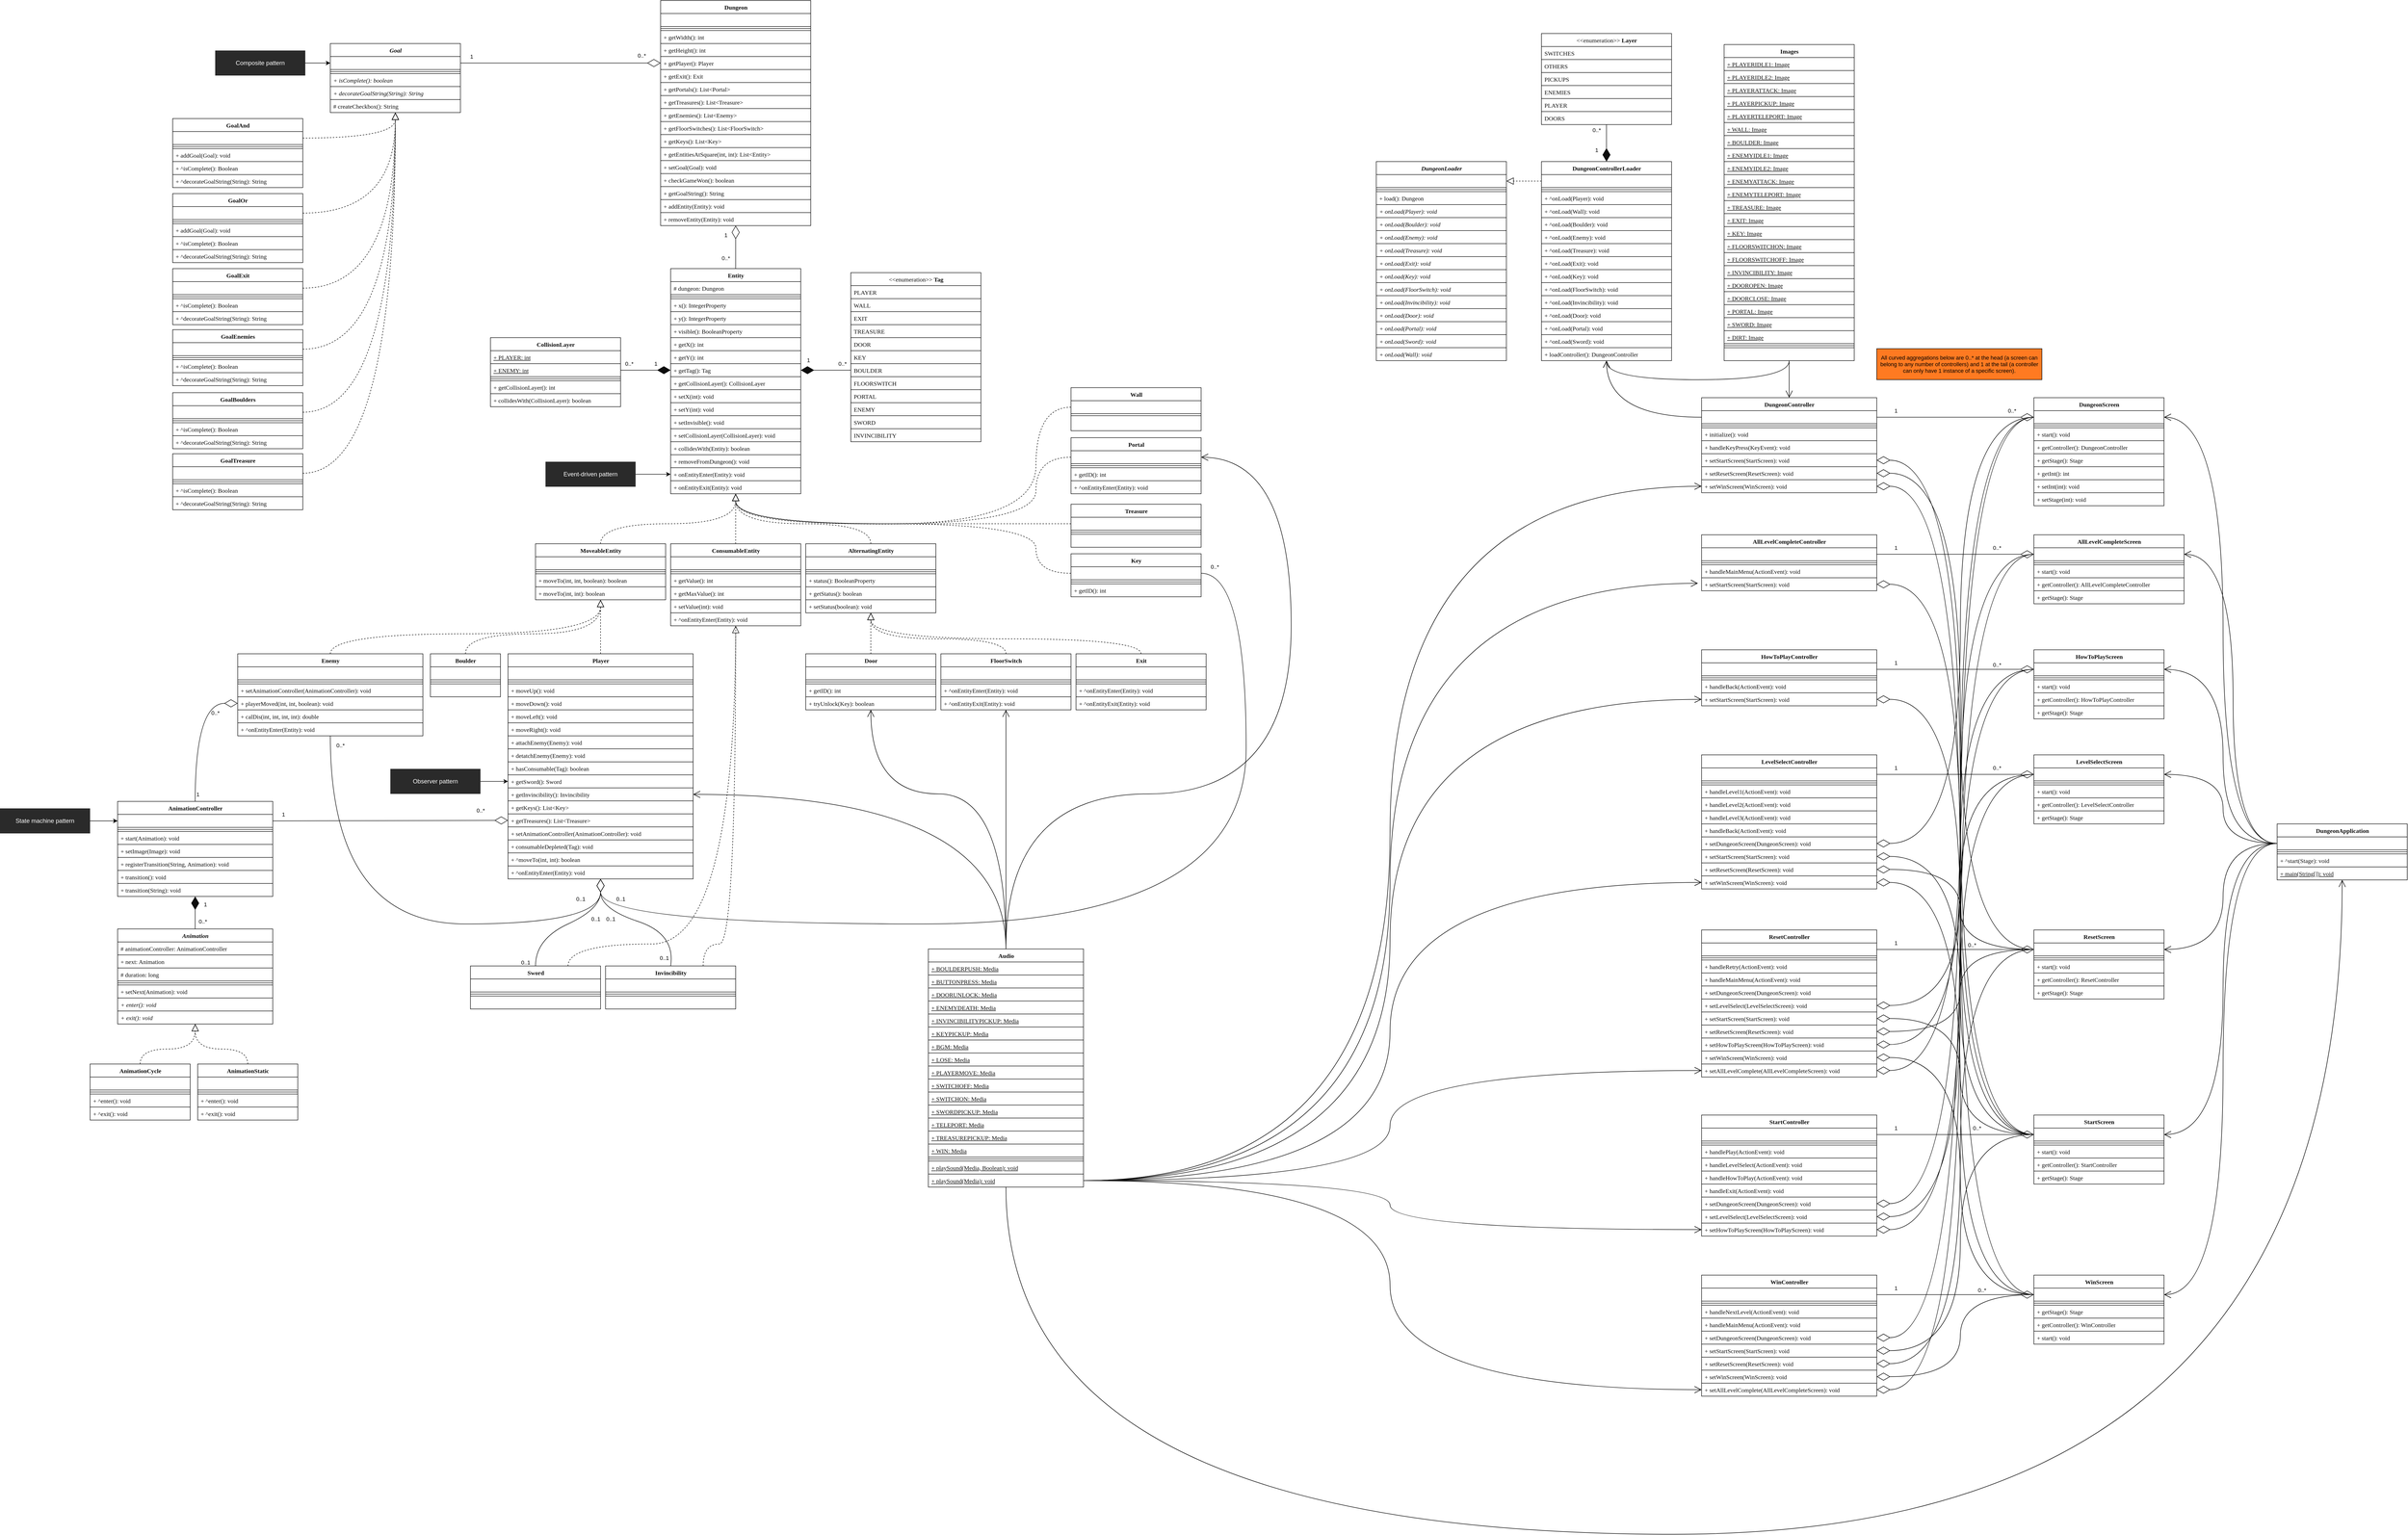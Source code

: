 <mxfile version="13.5.7" type="device"><diagram name="Page-1" id="9f46799a-70d6-7492-0946-bef42562c5a5"><mxGraphModel dx="3744" dy="3312" grid="1" gridSize="10" guides="1" tooltips="1" connect="1" arrows="1" fold="1" page="1" pageScale="1" pageWidth="1100" pageHeight="850" background="#ffffff" math="0" shadow="0"><root><mxCell id="0"/><mxCell id="1" parent="0"/><mxCell id="ftCN0qea_RChnOWgzXSL-104" value="" style="endArrow=block;dashed=1;endFill=0;endSize=12;html=1;exitX=0.5;exitY=0;exitDx=0;exitDy=0;strokeColor=#0D0D0D;entryX=0.5;entryY=1;entryDx=0;entryDy=0;curved=1;" parent="1" source="ftCN0qea_RChnOWgzXSL-91" target="ftCN0qea_RChnOWgzXSL-38" edge="1"><mxGeometry width="160" relative="1" as="geometry"><mxPoint x="-820" y="-365" as="sourcePoint"/><mxPoint x="-430" y="-185" as="targetPoint"/><Array as="points"><mxPoint x="-730" y="-120"/><mxPoint x="-460" y="-120"/></Array></mxGeometry></mxCell><mxCell id="ftCN0qea_RChnOWgzXSL-105" value="" style="endArrow=block;dashed=1;endFill=0;endSize=12;html=1;exitX=0.5;exitY=0;exitDx=0;exitDy=0;strokeColor=#0D0D0D;entryX=0.5;entryY=1;entryDx=0;entryDy=0;curved=1;" parent="1" source="ftCN0qea_RChnOWgzXSL-42" target="ftCN0qea_RChnOWgzXSL-91" edge="1"><mxGeometry width="160" relative="1" as="geometry"><mxPoint x="-1010" y="107" as="sourcePoint"/><mxPoint x="-700" y="60" as="targetPoint"/><Array as="points"><mxPoint x="-730" y="80"/></Array></mxGeometry></mxCell><mxCell id="ftCN0qea_RChnOWgzXSL-106" value="" style="endArrow=block;dashed=1;endFill=0;endSize=12;html=1;exitX=0.5;exitY=0;exitDx=0;exitDy=0;entryX=0.5;entryY=1;entryDx=0;entryDy=0;strokeColor=#0D0D0D;curved=1;" parent="1" source="ftCN0qea_RChnOWgzXSL-67" target="ftCN0qea_RChnOWgzXSL-91" edge="1"><mxGeometry width="160" relative="1" as="geometry"><mxPoint x="-1000" y="121" as="sourcePoint"/><mxPoint x="-769.22" y="17.3" as="targetPoint"/><Array as="points"><mxPoint x="-1000" y="100"/><mxPoint x="-730" y="100"/></Array></mxGeometry></mxCell><mxCell id="ftCN0qea_RChnOWgzXSL-107" value="" style="endArrow=block;dashed=1;endFill=0;endSize=12;html=1;exitX=0.5;exitY=0;exitDx=0;exitDy=0;strokeColor=#0D0D0D;entryX=0.5;entryY=1;entryDx=0;entryDy=0;curved=1;" parent="1" source="ftCN0qea_RChnOWgzXSL-79" target="ftCN0qea_RChnOWgzXSL-91" edge="1"><mxGeometry width="160" relative="1" as="geometry"><mxPoint x="-730" y="121" as="sourcePoint"/><mxPoint x="-670" y="10" as="targetPoint"/><Array as="points"><mxPoint x="-1270" y="100"/><mxPoint x="-730" y="100"/></Array></mxGeometry></mxCell><mxCell id="ftCN0qea_RChnOWgzXSL-112" value="" style="endArrow=diamondThin;endFill=0;endSize=24;html=1;strokeColor=#0D0D0D;exitX=0.5;exitY=0;exitDx=0;exitDy=0;entryX=0.5;entryY=1;entryDx=0;entryDy=0;curved=1;" parent="1" source="ftCN0qea_RChnOWgzXSL-38" target="ftCN0qea_RChnOWgzXSL-2" edge="1"><mxGeometry width="160" relative="1" as="geometry"><mxPoint x="-950" y="-395" as="sourcePoint"/><mxPoint x="-850" y="-505" as="targetPoint"/></mxGeometry></mxCell><mxCell id="ftCN0qea_RChnOWgzXSL-114" value="0..*" style="edgeLabel;html=1;align=center;verticalAlign=middle;resizable=0;points=[];labelBackgroundColor=none;fontColor=#0D0D0D;" parent="ftCN0qea_RChnOWgzXSL-112" vertex="1" connectable="0"><mxGeometry x="0.358" y="-2" relative="1" as="geometry"><mxPoint x="-22" y="36.93" as="offset"/></mxGeometry></mxCell><mxCell id="ftCN0qea_RChnOWgzXSL-120" value="1" style="edgeLabel;html=1;align=center;verticalAlign=middle;resizable=0;points=[];labelBackgroundColor=none;fontColor=#000000;" parent="ftCN0qea_RChnOWgzXSL-112" vertex="1" connectable="0"><mxGeometry x="0.543" y="1" relative="1" as="geometry"><mxPoint x="-19" y="-0.41" as="offset"/></mxGeometry></mxCell><mxCell id="ftCN0qea_RChnOWgzXSL-127" style="edgeStyle=orthogonalEdgeStyle;orthogonalLoop=1;jettySize=auto;html=1;exitX=1;exitY=0.5;exitDx=0;exitDy=0;entryX=0;entryY=0.5;entryDx=0;entryDy=0;strokeColor=#0D0D0D;fontColor=#000000;curved=1;" parent="1" source="ftCN0qea_RChnOWgzXSL-115" target="ftCN0qea_RChnOWgzXSL-101" edge="1"><mxGeometry relative="1" as="geometry"/></mxCell><mxCell id="ftCN0qea_RChnOWgzXSL-115" value="Event-driven pattern" style="text;html=1;align=center;verticalAlign=middle;whiteSpace=wrap;rounded=0;labelBackgroundColor=none;fillColor=#2a2a2a;fontColor=#FFFFFF;" parent="1" vertex="1"><mxGeometry x="-840" y="-244" width="180" height="50" as="geometry"/></mxCell><mxCell id="ftCN0qea_RChnOWgzXSL-149" value="" style="endArrow=block;dashed=1;endFill=0;endSize=12;html=1;exitX=0.5;exitY=0;exitDx=0;exitDy=0;strokeColor=#0D0D0D;entryX=0.5;entryY=1;entryDx=0;entryDy=0;curved=1;" parent="1" source="ftCN0qea_RChnOWgzXSL-136" target="ftCN0qea_RChnOWgzXSL-38" edge="1"><mxGeometry width="160" relative="1" as="geometry"><mxPoint x="-80" y="-105" as="sourcePoint"/><mxPoint x="210" y="-192" as="targetPoint"/><Array as="points"><mxPoint x="-460" y="-140"/></Array></mxGeometry></mxCell><mxCell id="ftCN0qea_RChnOWgzXSL-154" value="" style="endArrow=block;dashed=1;endFill=0;endSize=12;html=1;strokeColor=#0D0D0D;entryX=0.5;entryY=1;entryDx=0;entryDy=0;exitX=0.75;exitY=0;exitDx=0;exitDy=0;curved=1;" parent="1" source="ftCN0qea_RChnOWgzXSL-87" target="ftCN0qea_RChnOWgzXSL-136" edge="1"><mxGeometry width="160" relative="1" as="geometry"><mxPoint x="-350" y="530" as="sourcePoint"/><mxPoint x="10" y="90" as="targetPoint"/><Array as="points"><mxPoint x="-525" y="720"/><mxPoint x="-460" y="720"/></Array></mxGeometry></mxCell><mxCell id="ftCN0qea_RChnOWgzXSL-156" style="edgeStyle=orthogonalEdgeStyle;orthogonalLoop=1;jettySize=auto;html=1;exitX=1;exitY=0.5;exitDx=0;exitDy=0;entryX=0;entryY=0.5;entryDx=0;entryDy=0;strokeColor=#0D0D0D;fontColor=#000000;curved=1;" parent="1" source="ftCN0qea_RChnOWgzXSL-155" target="jC2genDDF4yxdJ8RnVcS-3" edge="1"><mxGeometry relative="1" as="geometry"/></mxCell><mxCell id="ftCN0qea_RChnOWgzXSL-155" value="Observer pattern" style="text;html=1;align=center;verticalAlign=middle;whiteSpace=wrap;rounded=0;labelBackgroundColor=none;fillColor=#2a2a2a;fontColor=#FFFFFF;" parent="1" vertex="1"><mxGeometry x="-1150" y="370" width="180" height="50" as="geometry"/></mxCell><mxCell id="ftCN0qea_RChnOWgzXSL-157" value="" style="endArrow=diamondThin;endFill=0;endSize=24;html=1;strokeColor=#0D0D0D;exitX=0.5;exitY=0;exitDx=0;exitDy=0;entryX=0.5;entryY=1;entryDx=0;entryDy=0;curved=1;" parent="1" source="ftCN0qea_RChnOWgzXSL-83" target="ftCN0qea_RChnOWgzXSL-42" edge="1"><mxGeometry width="160" relative="1" as="geometry"><mxPoint x="-590" y="444" as="sourcePoint"/><mxPoint x="-590" y="370" as="targetPoint"/><Array as="points"><mxPoint x="-860" y="710"/><mxPoint x="-730" y="650"/></Array></mxGeometry></mxCell><mxCell id="ftCN0qea_RChnOWgzXSL-161" value="0..1" style="edgeLabel;html=1;align=center;verticalAlign=middle;resizable=0;points=[];fontColor=#000000;labelBackgroundColor=none;" parent="ftCN0qea_RChnOWgzXSL-157" vertex="1" connectable="0"><mxGeometry x="-0.73" y="2" relative="1" as="geometry"><mxPoint x="-18.67" y="26.83" as="offset"/></mxGeometry></mxCell><mxCell id="ftCN0qea_RChnOWgzXSL-164" value="0..1" style="edgeLabel;html=1;align=center;verticalAlign=middle;resizable=0;points=[];fontColor=#000000;labelBackgroundColor=none;" parent="ftCN0qea_RChnOWgzXSL-157" vertex="1" connectable="0"><mxGeometry x="0.534" y="1" relative="1" as="geometry"><mxPoint x="-9" y="19.82" as="offset"/></mxGeometry></mxCell><mxCell id="ftCN0qea_RChnOWgzXSL-160" value="" style="endArrow=diamondThin;endFill=0;endSize=24;html=1;strokeColor=#0D0D0D;exitX=0.5;exitY=0;exitDx=0;exitDy=0;entryX=0.5;entryY=1;entryDx=0;entryDy=0;curved=1;" parent="1" source="ftCN0qea_RChnOWgzXSL-87" target="ftCN0qea_RChnOWgzXSL-42" edge="1"><mxGeometry width="160" relative="1" as="geometry"><mxPoint x="-450" y="476" as="sourcePoint"/><mxPoint x="-460" y="340" as="targetPoint"/><Array as="points"><mxPoint x="-580" y="700"/><mxPoint x="-730" y="650"/></Array></mxGeometry></mxCell><mxCell id="ftCN0qea_RChnOWgzXSL-162" value="0..1" style="edgeLabel;html=1;align=center;verticalAlign=middle;resizable=0;points=[];fontColor=#000000;labelBackgroundColor=none;" parent="ftCN0qea_RChnOWgzXSL-160" vertex="1" connectable="0"><mxGeometry x="-0.764" y="3" relative="1" as="geometry"><mxPoint x="-15.29" y="17" as="offset"/></mxGeometry></mxCell><mxCell id="ftCN0qea_RChnOWgzXSL-163" value="0..1" style="edgeLabel;html=1;align=center;verticalAlign=middle;resizable=0;points=[];fontColor=#000000;labelBackgroundColor=none;" parent="ftCN0qea_RChnOWgzXSL-160" vertex="1" connectable="0"><mxGeometry x="0.759" y="-2" relative="1" as="geometry"><mxPoint x="18" y="46.11" as="offset"/></mxGeometry></mxCell><mxCell id="ftCN0qea_RChnOWgzXSL-174" value="" style="endArrow=block;dashed=1;endFill=0;endSize=12;html=1;strokeColor=#0D0D0D;entryX=0.501;entryY=0.995;entryDx=0;entryDy=0;exitX=0.75;exitY=0;exitDx=0;exitDy=0;entryPerimeter=0;curved=1;" parent="1" source="ftCN0qea_RChnOWgzXSL-83" target="ftCN0qea_RChnOWgzXSL-152" edge="1"><mxGeometry width="160" relative="1" as="geometry"><mxPoint x="-620.0" y="540.0" as="sourcePoint"/><mxPoint x="-525.0" y="58" as="targetPoint"/><Array as="points"><mxPoint x="-795" y="720"/><mxPoint x="-460" y="720"/></Array></mxGeometry></mxCell><mxCell id="rx4yPqT5EwTQCCh7F4nT-30" value="" style="endArrow=block;dashed=1;endFill=0;endSize=12;html=1;strokeColor=#0D0D0D;entryX=0.5;entryY=1;entryDx=0;entryDy=0;exitX=1;exitY=0.5;exitDx=0;exitDy=0;curved=1;" parent="1" source="rx4yPqT5EwTQCCh7F4nT-6" target="rx4yPqT5EwTQCCh7F4nT-1" edge="1"><mxGeometry width="160" relative="1" as="geometry"><mxPoint x="-1230" y="-861" as="sourcePoint"/><mxPoint x="-1390" y="-1056" as="targetPoint"/><Array as="points"><mxPoint x="-1140" y="-891"/></Array></mxGeometry></mxCell><mxCell id="rx4yPqT5EwTQCCh7F4nT-47" value="" style="endArrow=block;dashed=1;endFill=0;endSize=12;html=1;strokeColor=#0D0D0D;entryX=0.5;entryY=1;entryDx=0;entryDy=0;exitX=0.5;exitY=0;exitDx=0;exitDy=0;curved=1;" parent="1" source="rx4yPqT5EwTQCCh7F4nT-42" target="rx4yPqT5EwTQCCh7F4nT-36" edge="1"><mxGeometry width="160" relative="1" as="geometry"><mxPoint x="-280.0" y="169.0" as="sourcePoint"/><mxPoint x="95.26" y="-313.13" as="targetPoint"/><Array as="points"><mxPoint x="-190" y="110"/></Array></mxGeometry></mxCell><mxCell id="rx4yPqT5EwTQCCh7F4nT-53" value="" style="endArrow=block;dashed=1;endFill=0;endSize=12;html=1;strokeColor=#0D0D0D;entryX=0.5;entryY=1;entryDx=0;entryDy=0;exitX=0.5;exitY=0;exitDx=0;exitDy=0;curved=1;" parent="1" source="rx4yPqT5EwTQCCh7F4nT-48" target="rx4yPqT5EwTQCCh7F4nT-36" edge="1"><mxGeometry width="160" relative="1" as="geometry"><mxPoint x="-320.0" y="160.0" as="sourcePoint"/><mxPoint x="-180.0" y="70.0" as="targetPoint"/><Array as="points"><mxPoint x="80" y="110"/><mxPoint x="-190" y="110"/></Array></mxGeometry></mxCell><mxCell id="rx4yPqT5EwTQCCh7F4nT-118" value="" style="endArrow=diamondThin;endFill=1;endSize=24;html=1;strokeColor=#0D0D0D;entryX=0;entryY=0.5;entryDx=0;entryDy=0;startArrow=none;startFill=0;exitX=1;exitY=0.5;exitDx=0;exitDy=0;curved=1;" parent="1" source="rx4yPqT5EwTQCCh7F4nT-59" target="ftCN0qea_RChnOWgzXSL-100" edge="1"><mxGeometry width="160" relative="1" as="geometry"><mxPoint x="-650" y="-390" as="sourcePoint"/><mxPoint x="-990" y="-400" as="targetPoint"/><Array as="points"/></mxGeometry></mxCell><mxCell id="rx4yPqT5EwTQCCh7F4nT-121" value="1" style="edgeLabel;html=1;align=center;verticalAlign=middle;resizable=0;points=[];labelBackgroundColor=none;fontColor=#000000;" parent="rx4yPqT5EwTQCCh7F4nT-118" vertex="1" connectable="0"><mxGeometry x="0.654" y="-2" relative="1" as="geometry"><mxPoint x="-12.86" y="-15" as="offset"/></mxGeometry></mxCell><mxCell id="rx4yPqT5EwTQCCh7F4nT-122" value="0..*" style="edgeLabel;html=1;align=center;verticalAlign=middle;resizable=0;points=[];fontColor=#000000;labelBackgroundColor=none;" parent="rx4yPqT5EwTQCCh7F4nT-118" vertex="1" connectable="0"><mxGeometry x="-0.661" y="1" relative="1" as="geometry"><mxPoint y="-12" as="offset"/></mxGeometry></mxCell><mxCell id="rx4yPqT5EwTQCCh7F4nT-123" value="" style="endArrow=block;dashed=1;endFill=0;endSize=12;html=1;strokeColor=#0D0D0D;entryX=0.5;entryY=1;entryDx=0;entryDy=0;exitX=0.5;exitY=0;exitDx=0;exitDy=0;curved=1;" parent="1" source="rx4yPqT5EwTQCCh7F4nT-36" target="ftCN0qea_RChnOWgzXSL-38" edge="1"><mxGeometry width="160" relative="1" as="geometry"><mxPoint x="670" y="170" as="sourcePoint"/><mxPoint x="-460" y="-150" as="targetPoint"/><Array as="points"><mxPoint x="-190" y="-120"/><mxPoint x="-460" y="-120"/></Array></mxGeometry></mxCell><mxCell id="rx4yPqT5EwTQCCh7F4nT-125" value="" style="endArrow=block;dashed=1;endFill=0;endSize=12;html=1;strokeColor=#0D0D0D;entryX=0.5;entryY=1;entryDx=0;entryDy=0;exitX=0;exitY=0.5;exitDx=0;exitDy=0;curved=1;" parent="1" source="ftCN0qea_RChnOWgzXSL-55" target="ftCN0qea_RChnOWgzXSL-38" edge="1"><mxGeometry width="160" relative="1" as="geometry"><mxPoint x="220" y="-90" as="sourcePoint"/><mxPoint x="-370" y="-150" as="targetPoint"/><Array as="points"><mxPoint x="50" y="-120"/><mxPoint x="-460" y="-120"/></Array></mxGeometry></mxCell><mxCell id="rx4yPqT5EwTQCCh7F4nT-126" value="" style="endArrow=block;dashed=1;endFill=0;endSize=12;html=1;strokeColor=#0D0D0D;entryX=0.5;entryY=1;entryDx=0;entryDy=0;exitX=0.5;exitY=0;exitDx=0;exitDy=0;curved=1;" parent="1" source="ftCN0qea_RChnOWgzXSL-50" target="rx4yPqT5EwTQCCh7F4nT-36" edge="1"><mxGeometry width="160" relative="1" as="geometry"><mxPoint x="140" y="-250" as="sourcePoint"/><mxPoint x="-450" y="-170" as="targetPoint"/><Array as="points"><mxPoint x="350" y="110"/><mxPoint x="-190" y="110"/></Array></mxGeometry></mxCell><mxCell id="rx4yPqT5EwTQCCh7F4nT-128" value="" style="endArrow=block;dashed=1;endFill=0;endSize=12;html=1;strokeColor=#0D0D0D;exitX=0;exitY=0.5;exitDx=0;exitDy=0;entryX=0.5;entryY=1;entryDx=0;entryDy=0;curved=1;" parent="1" source="ftCN0qea_RChnOWgzXSL-76" target="ftCN0qea_RChnOWgzXSL-38" edge="1"><mxGeometry width="160" relative="1" as="geometry"><mxPoint x="210" y="-220.0" as="sourcePoint"/><mxPoint x="-440" y="-170" as="targetPoint"/><Array as="points"><mxPoint x="140" y="-253"/><mxPoint x="140" y="-120"/><mxPoint x="-460" y="-120"/></Array></mxGeometry></mxCell><mxCell id="rx4yPqT5EwTQCCh7F4nT-129" value="" style="endArrow=block;dashed=1;endFill=0;endSize=12;html=1;strokeColor=#0D0D0D;exitX=0;exitY=0.5;exitDx=0;exitDy=0;entryX=0.5;entryY=1;entryDx=0;entryDy=0;curved=1;" parent="1" source="ftCN0qea_RChnOWgzXSL-47" target="ftCN0qea_RChnOWgzXSL-38" edge="1"><mxGeometry width="160" relative="1" as="geometry"><mxPoint x="210" y="-352.5" as="sourcePoint"/><mxPoint x="-440" y="-160" as="targetPoint"/><Array as="points"><mxPoint x="140" y="-353"/><mxPoint x="140" y="-119.5"/><mxPoint x="-460" y="-119.5"/></Array></mxGeometry></mxCell><mxCell id="rx4yPqT5EwTQCCh7F4nT-130" value="" style="endArrow=block;dashed=1;endFill=0;endSize=12;html=1;strokeColor=#0D0D0D;exitX=0;exitY=0.5;exitDx=0;exitDy=0;entryX=0.5;entryY=1;entryDx=0;entryDy=0;curved=1;" parent="1" source="ftCN0qea_RChnOWgzXSL-63" target="ftCN0qea_RChnOWgzXSL-38" edge="1"><mxGeometry width="160" relative="1" as="geometry"><mxPoint x="210" y="-120.0" as="sourcePoint"/><mxPoint x="-440" y="-170" as="targetPoint"/><Array as="points"><mxPoint x="140" y="-21"/><mxPoint x="140" y="-120"/><mxPoint x="-460" y="-120"/></Array></mxGeometry></mxCell><mxCell id="rx4yPqT5EwTQCCh7F4nT-131" value="" style="endArrow=diamondThin;endFill=1;endSize=24;html=1;strokeColor=#0D0D0D;exitX=0;exitY=0.5;exitDx=0;exitDy=0;entryX=1;entryY=0.5;entryDx=0;entryDy=0;curved=1;" parent="1" source="rx4yPqT5EwTQCCh7F4nT-76" target="ftCN0qea_RChnOWgzXSL-100" edge="1"><mxGeometry width="160" relative="1" as="geometry"><mxPoint x="-140" y="-222" as="sourcePoint"/><mxPoint x="-300" y="-380" as="targetPoint"/><Array as="points"/></mxGeometry></mxCell><mxCell id="rx4yPqT5EwTQCCh7F4nT-132" value="1" style="edgeLabel;html=1;align=center;verticalAlign=middle;resizable=0;points=[];labelBackgroundColor=none;fontColor=#000000;" parent="rx4yPqT5EwTQCCh7F4nT-131" vertex="1" connectable="0"><mxGeometry x="0.654" y="-2" relative="1" as="geometry"><mxPoint x="-2.9" y="-18.37" as="offset"/></mxGeometry></mxCell><mxCell id="rx4yPqT5EwTQCCh7F4nT-133" value="0..*" style="edgeLabel;html=1;align=center;verticalAlign=middle;resizable=0;points=[];fontColor=#000000;labelBackgroundColor=none;" parent="rx4yPqT5EwTQCCh7F4nT-131" vertex="1" connectable="0"><mxGeometry x="-0.661" y="1" relative="1" as="geometry"><mxPoint y="-14.34" as="offset"/></mxGeometry></mxCell><mxCell id="ftCN0qea_RChnOWgzXSL-38" value="Entity" style="swimlane;html=1;fontStyle=1;align=center;verticalAlign=top;childLayout=stackLayout;horizontal=1;startSize=26;horizontalStack=0;resizeParent=1;resizeLast=0;collapsible=1;marginBottom=0;swimlaneFillColor=#ffffff;rounded=0;shadow=0;comic=0;labelBackgroundColor=none;strokeWidth=1;fillColor=none;fontFamily=Verdana;fontSize=12;fontColor=#0F0F0F;strokeColor=#0F0F0F;" parent="1" vertex="1"><mxGeometry x="-590" y="-630" width="260" height="450" as="geometry"/></mxCell><mxCell id="ftCN0qea_RChnOWgzXSL-39" value="&lt;span&gt;# dungeon: Dungeon&lt;/span&gt;" style="text;html=1;strokeColor=#0F0F0F;fillColor=none;align=left;verticalAlign=top;spacingLeft=4;spacingRight=4;whiteSpace=wrap;overflow=hidden;rotatable=0;points=[[0,0.5],[1,0.5]];portConstraint=eastwest;fontFamily=Verdana;fontColor=#0F0F0F;" parent="ftCN0qea_RChnOWgzXSL-38" vertex="1"><mxGeometry y="26" width="260" height="26" as="geometry"/></mxCell><mxCell id="ftCN0qea_RChnOWgzXSL-40" value="" style="line;html=1;strokeWidth=1;fillColor=none;align=left;verticalAlign=middle;spacingTop=-1;spacingLeft=3;spacingRight=3;rotatable=0;labelPosition=right;points=[];portConstraint=eastwest;fontFamily=Verdana;fontColor=#0F0F0F;strokeColor=#0F0F0F;" parent="ftCN0qea_RChnOWgzXSL-38" vertex="1"><mxGeometry y="52" width="260" height="8" as="geometry"/></mxCell><mxCell id="ftCN0qea_RChnOWgzXSL-41" value="+ x(): IntegerProperty" style="text;html=1;strokeColor=#0F0F0F;fillColor=none;align=left;verticalAlign=top;spacingLeft=4;spacingRight=4;whiteSpace=wrap;overflow=hidden;rotatable=0;points=[[0,0.5],[1,0.5]];portConstraint=eastwest;fontFamily=Verdana;fontColor=#0F0F0F;" parent="ftCN0qea_RChnOWgzXSL-38" vertex="1"><mxGeometry y="60" width="260" height="26" as="geometry"/></mxCell><mxCell id="ftCN0qea_RChnOWgzXSL-97" value="+ y(): IntegerProperty" style="text;html=1;strokeColor=#0F0F0F;fillColor=none;align=left;verticalAlign=top;spacingLeft=4;spacingRight=4;whiteSpace=wrap;overflow=hidden;rotatable=0;points=[[0,0.5],[1,0.5]];portConstraint=eastwest;fontFamily=Verdana;fontColor=#0F0F0F;" parent="ftCN0qea_RChnOWgzXSL-38" vertex="1"><mxGeometry y="86" width="260" height="26" as="geometry"/></mxCell><mxCell id="ftCN0qea_RChnOWgzXSL-141" value="+ visible(): BooleanProperty" style="text;html=1;strokeColor=#0F0F0F;fillColor=none;align=left;verticalAlign=top;spacingLeft=4;spacingRight=4;whiteSpace=wrap;overflow=hidden;rotatable=0;points=[[0,0.5],[1,0.5]];portConstraint=eastwest;fontFamily=Verdana;fontColor=#0F0F0F;" parent="ftCN0qea_RChnOWgzXSL-38" vertex="1"><mxGeometry y="112" width="260" height="26" as="geometry"/></mxCell><mxCell id="ftCN0qea_RChnOWgzXSL-98" value="+ getX(): int" style="text;html=1;strokeColor=#0F0F0F;fillColor=none;align=left;verticalAlign=top;spacingLeft=4;spacingRight=4;whiteSpace=wrap;overflow=hidden;rotatable=0;points=[[0,0.5],[1,0.5]];portConstraint=eastwest;fontFamily=Verdana;fontColor=#0F0F0F;" parent="ftCN0qea_RChnOWgzXSL-38" vertex="1"><mxGeometry y="138" width="260" height="26" as="geometry"/></mxCell><mxCell id="ftCN0qea_RChnOWgzXSL-99" value="+ getY(): int" style="text;html=1;strokeColor=#0F0F0F;fillColor=none;align=left;verticalAlign=top;spacingLeft=4;spacingRight=4;whiteSpace=wrap;overflow=hidden;rotatable=0;points=[[0,0.5],[1,0.5]];portConstraint=eastwest;fontFamily=Verdana;fontColor=#0F0F0F;" parent="ftCN0qea_RChnOWgzXSL-38" vertex="1"><mxGeometry y="164" width="260" height="26" as="geometry"/></mxCell><mxCell id="ftCN0qea_RChnOWgzXSL-100" value="+ getTag(): Tag" style="text;html=1;strokeColor=#0F0F0F;fillColor=none;align=left;verticalAlign=top;spacingLeft=4;spacingRight=4;whiteSpace=wrap;overflow=hidden;rotatable=0;points=[[0,0.5],[1,0.5]];portConstraint=eastwest;fontFamily=Verdana;fontColor=#0F0F0F;" parent="ftCN0qea_RChnOWgzXSL-38" vertex="1"><mxGeometry y="190" width="260" height="26" as="geometry"/></mxCell><mxCell id="ftCN0qea_RChnOWgzXSL-96" value="+ getCollisionLayer(): CollisionLayer" style="text;html=1;strokeColor=#0F0F0F;fillColor=none;align=left;verticalAlign=top;spacingLeft=4;spacingRight=4;whiteSpace=wrap;overflow=hidden;rotatable=0;points=[[0,0.5],[1,0.5]];portConstraint=eastwest;fontFamily=Verdana;fontColor=#0F0F0F;" parent="ftCN0qea_RChnOWgzXSL-38" vertex="1"><mxGeometry y="216" width="260" height="26" as="geometry"/></mxCell><mxCell id="ftCN0qea_RChnOWgzXSL-102" value="+ setX(int): void" style="text;html=1;strokeColor=#0F0F0F;fillColor=none;align=left;verticalAlign=top;spacingLeft=4;spacingRight=4;whiteSpace=wrap;overflow=hidden;rotatable=0;points=[[0,0.5],[1,0.5]];portConstraint=eastwest;fontFamily=Verdana;fontColor=#0F0F0F;" parent="ftCN0qea_RChnOWgzXSL-38" vertex="1"><mxGeometry y="242" width="260" height="26" as="geometry"/></mxCell><mxCell id="ftCN0qea_RChnOWgzXSL-103" value="+ setY(int): void" style="text;html=1;strokeColor=#0F0F0F;fillColor=none;align=left;verticalAlign=top;spacingLeft=4;spacingRight=4;whiteSpace=wrap;overflow=hidden;rotatable=0;points=[[0,0.5],[1,0.5]];portConstraint=eastwest;fontFamily=Verdana;fontColor=#0F0F0F;" parent="ftCN0qea_RChnOWgzXSL-38" vertex="1"><mxGeometry y="268" width="260" height="26" as="geometry"/></mxCell><mxCell id="ftCN0qea_RChnOWgzXSL-142" value="+ setInvisible(): void" style="text;html=1;strokeColor=#0F0F0F;fillColor=none;align=left;verticalAlign=top;spacingLeft=4;spacingRight=4;whiteSpace=wrap;overflow=hidden;rotatable=0;points=[[0,0.5],[1,0.5]];portConstraint=eastwest;fontFamily=Verdana;fontColor=#0F0F0F;" parent="ftCN0qea_RChnOWgzXSL-38" vertex="1"><mxGeometry y="294" width="260" height="26" as="geometry"/></mxCell><mxCell id="rx4yPqT5EwTQCCh7F4nT-108" value="+ setCollisionLayer(CollisionLayer): void" style="text;html=1;strokeColor=#0F0F0F;fillColor=none;align=left;verticalAlign=top;spacingLeft=4;spacingRight=4;whiteSpace=wrap;overflow=hidden;rotatable=0;points=[[0,0.5],[1,0.5]];portConstraint=eastwest;fontFamily=Verdana;fontColor=#0F0F0F;" parent="ftCN0qea_RChnOWgzXSL-38" vertex="1"><mxGeometry y="320" width="260" height="26" as="geometry"/></mxCell><mxCell id="rx4yPqT5EwTQCCh7F4nT-109" value="+ collidesWith(Entity): boolean" style="text;html=1;strokeColor=#0F0F0F;fillColor=none;align=left;verticalAlign=top;spacingLeft=4;spacingRight=4;whiteSpace=wrap;overflow=hidden;rotatable=0;points=[[0,0.5],[1,0.5]];portConstraint=eastwest;fontFamily=Verdana;fontColor=#0F0F0F;" parent="ftCN0qea_RChnOWgzXSL-38" vertex="1"><mxGeometry y="346" width="260" height="26" as="geometry"/></mxCell><mxCell id="ftCN0qea_RChnOWgzXSL-143" value="+ removeFromDungeon(): void" style="text;html=1;strokeColor=#0F0F0F;fillColor=none;align=left;verticalAlign=top;spacingLeft=4;spacingRight=4;whiteSpace=wrap;overflow=hidden;rotatable=0;points=[[0,0.5],[1,0.5]];portConstraint=eastwest;fontFamily=Verdana;fontColor=#0F0F0F;" parent="ftCN0qea_RChnOWgzXSL-38" vertex="1"><mxGeometry y="372" width="260" height="26" as="geometry"/></mxCell><mxCell id="ftCN0qea_RChnOWgzXSL-101" value="+ onEntityEnter(Entity): void" style="text;html=1;strokeColor=#0F0F0F;fillColor=none;align=left;verticalAlign=top;spacingLeft=4;spacingRight=4;whiteSpace=wrap;overflow=hidden;rotatable=0;points=[[0,0.5],[1,0.5]];portConstraint=eastwest;fontFamily=Verdana;fontColor=#0F0F0F;" parent="ftCN0qea_RChnOWgzXSL-38" vertex="1"><mxGeometry y="398" width="260" height="26" as="geometry"/></mxCell><mxCell id="rx4yPqT5EwTQCCh7F4nT-111" value="+ onEntityExit(Entity): void" style="text;html=1;strokeColor=#0F0F0F;fillColor=none;align=left;verticalAlign=top;spacingLeft=4;spacingRight=4;whiteSpace=wrap;overflow=hidden;rotatable=0;points=[[0,0.5],[1,0.5]];portConstraint=eastwest;fontFamily=Verdana;fontColor=#0F0F0F;" parent="ftCN0qea_RChnOWgzXSL-38" vertex="1"><mxGeometry y="424" width="260" height="26" as="geometry"/></mxCell><mxCell id="rx4yPqT5EwTQCCh7F4nT-67" value="&lt;span style=&quot;font-weight: normal&quot;&gt;&amp;lt;&amp;lt;enumeration&amp;gt;&amp;gt; &lt;/span&gt;Tag" style="swimlane;html=1;fontStyle=1;align=center;verticalAlign=top;childLayout=stackLayout;horizontal=1;startSize=26;horizontalStack=0;resizeParent=1;resizeLast=0;collapsible=1;marginBottom=0;swimlaneFillColor=#ffffff;rounded=0;shadow=0;comic=0;labelBackgroundColor=none;strokeWidth=1;fillColor=none;fontFamily=Verdana;fontSize=12;fontColor=#0F0F0F;strokeColor=#0F0F0F;" parent="1" vertex="1"><mxGeometry x="-230" y="-622" width="260" height="338" as="geometry"/></mxCell><mxCell id="rx4yPqT5EwTQCCh7F4nT-68" value="PLAYER" style="text;html=1;strokeColor=#0F0F0F;fillColor=none;align=left;verticalAlign=top;spacingLeft=4;spacingRight=4;whiteSpace=wrap;overflow=hidden;rotatable=0;points=[[0,0.5],[1,0.5]];portConstraint=eastwest;fontFamily=Verdana;fontColor=#0F0F0F;" parent="rx4yPqT5EwTQCCh7F4nT-67" vertex="1"><mxGeometry y="26" width="260" height="26" as="geometry"/></mxCell><mxCell id="rx4yPqT5EwTQCCh7F4nT-80" value="WALL" style="text;html=1;strokeColor=#0F0F0F;fillColor=none;align=left;verticalAlign=top;spacingLeft=4;spacingRight=4;whiteSpace=wrap;overflow=hidden;rotatable=0;points=[[0,0.5],[1,0.5]];portConstraint=eastwest;fontFamily=Verdana;fontColor=#0F0F0F;" parent="rx4yPqT5EwTQCCh7F4nT-67" vertex="1"><mxGeometry y="52" width="260" height="26" as="geometry"/></mxCell><mxCell id="rx4yPqT5EwTQCCh7F4nT-79" value="EXIT" style="text;html=1;strokeColor=#0F0F0F;fillColor=none;align=left;verticalAlign=top;spacingLeft=4;spacingRight=4;whiteSpace=wrap;overflow=hidden;rotatable=0;points=[[0,0.5],[1,0.5]];portConstraint=eastwest;fontFamily=Verdana;fontColor=#0F0F0F;" parent="rx4yPqT5EwTQCCh7F4nT-67" vertex="1"><mxGeometry y="78" width="260" height="26" as="geometry"/></mxCell><mxCell id="rx4yPqT5EwTQCCh7F4nT-78" value="TREASURE" style="text;html=1;strokeColor=#0F0F0F;fillColor=none;align=left;verticalAlign=top;spacingLeft=4;spacingRight=4;whiteSpace=wrap;overflow=hidden;rotatable=0;points=[[0,0.5],[1,0.5]];portConstraint=eastwest;fontFamily=Verdana;fontColor=#0F0F0F;" parent="rx4yPqT5EwTQCCh7F4nT-67" vertex="1"><mxGeometry y="104" width="260" height="26" as="geometry"/></mxCell><mxCell id="rx4yPqT5EwTQCCh7F4nT-75" value="DOOR" style="text;html=1;strokeColor=#0F0F0F;fillColor=none;align=left;verticalAlign=top;spacingLeft=4;spacingRight=4;whiteSpace=wrap;overflow=hidden;rotatable=0;points=[[0,0.5],[1,0.5]];portConstraint=eastwest;fontFamily=Verdana;fontColor=#0F0F0F;" parent="rx4yPqT5EwTQCCh7F4nT-67" vertex="1"><mxGeometry y="130" width="260" height="26" as="geometry"/></mxCell><mxCell id="rx4yPqT5EwTQCCh7F4nT-77" value="KEY" style="text;html=1;strokeColor=#0F0F0F;fillColor=none;align=left;verticalAlign=top;spacingLeft=4;spacingRight=4;whiteSpace=wrap;overflow=hidden;rotatable=0;points=[[0,0.5],[1,0.5]];portConstraint=eastwest;fontFamily=Verdana;fontColor=#0F0F0F;" parent="rx4yPqT5EwTQCCh7F4nT-67" vertex="1"><mxGeometry y="156" width="260" height="26" as="geometry"/></mxCell><mxCell id="rx4yPqT5EwTQCCh7F4nT-76" value="BOULDER" style="text;html=1;strokeColor=#0F0F0F;fillColor=none;align=left;verticalAlign=top;spacingLeft=4;spacingRight=4;whiteSpace=wrap;overflow=hidden;rotatable=0;points=[[0,0.5],[1,0.5]];portConstraint=eastwest;fontFamily=Verdana;fontColor=#0F0F0F;" parent="rx4yPqT5EwTQCCh7F4nT-67" vertex="1"><mxGeometry y="182" width="260" height="26" as="geometry"/></mxCell><mxCell id="rx4yPqT5EwTQCCh7F4nT-71" value="FLOORSWITCH" style="text;html=1;strokeColor=#0F0F0F;fillColor=none;align=left;verticalAlign=top;spacingLeft=4;spacingRight=4;whiteSpace=wrap;overflow=hidden;rotatable=0;points=[[0,0.5],[1,0.5]];portConstraint=eastwest;fontFamily=Verdana;fontColor=#0F0F0F;" parent="rx4yPqT5EwTQCCh7F4nT-67" vertex="1"><mxGeometry y="208" width="260" height="26" as="geometry"/></mxCell><mxCell id="rx4yPqT5EwTQCCh7F4nT-72" value="PORTAL" style="text;html=1;strokeColor=#0F0F0F;fillColor=none;align=left;verticalAlign=top;spacingLeft=4;spacingRight=4;whiteSpace=wrap;overflow=hidden;rotatable=0;points=[[0,0.5],[1,0.5]];portConstraint=eastwest;fontFamily=Verdana;fontColor=#0F0F0F;" parent="rx4yPqT5EwTQCCh7F4nT-67" vertex="1"><mxGeometry y="234" width="260" height="26" as="geometry"/></mxCell><mxCell id="rx4yPqT5EwTQCCh7F4nT-74" value="ENEMY" style="text;html=1;strokeColor=#0F0F0F;fillColor=none;align=left;verticalAlign=top;spacingLeft=4;spacingRight=4;whiteSpace=wrap;overflow=hidden;rotatable=0;points=[[0,0.5],[1,0.5]];portConstraint=eastwest;fontFamily=Verdana;fontColor=#0F0F0F;" parent="rx4yPqT5EwTQCCh7F4nT-67" vertex="1"><mxGeometry y="260" width="260" height="26" as="geometry"/></mxCell><mxCell id="rx4yPqT5EwTQCCh7F4nT-93" value="SWORD" style="text;html=1;strokeColor=#0F0F0F;fillColor=none;align=left;verticalAlign=top;spacingLeft=4;spacingRight=4;whiteSpace=wrap;overflow=hidden;rotatable=0;points=[[0,0.5],[1,0.5]];portConstraint=eastwest;fontFamily=Verdana;fontColor=#0F0F0F;" parent="rx4yPqT5EwTQCCh7F4nT-67" vertex="1"><mxGeometry y="286" width="260" height="26" as="geometry"/></mxCell><mxCell id="rx4yPqT5EwTQCCh7F4nT-73" value="INVINCIBILITY" style="text;html=1;strokeColor=#0F0F0F;fillColor=none;align=left;verticalAlign=top;spacingLeft=4;spacingRight=4;whiteSpace=wrap;overflow=hidden;rotatable=0;points=[[0,0.5],[1,0.5]];portConstraint=eastwest;fontFamily=Verdana;fontColor=#0F0F0F;" parent="rx4yPqT5EwTQCCh7F4nT-67" vertex="1"><mxGeometry y="312" width="260" height="26" as="geometry"/></mxCell><mxCell id="ftCN0qea_RChnOWgzXSL-91" value="MoveableEntity" style="swimlane;html=1;fontStyle=1;align=center;verticalAlign=top;childLayout=stackLayout;horizontal=1;startSize=26;horizontalStack=0;resizeParent=1;resizeLast=0;collapsible=1;marginBottom=0;swimlaneFillColor=#ffffff;rounded=0;shadow=0;comic=0;labelBackgroundColor=none;strokeWidth=1;fillColor=none;fontFamily=Verdana;fontSize=12;fontColor=#0F0F0F;strokeColor=#0F0F0F;" parent="1" vertex="1"><mxGeometry x="-860" y="-80" width="260" height="112" as="geometry"/></mxCell><mxCell id="ftCN0qea_RChnOWgzXSL-92" value="" style="text;html=1;strokeColor=#0F0F0F;fillColor=none;align=left;verticalAlign=top;spacingLeft=4;spacingRight=4;whiteSpace=wrap;overflow=hidden;rotatable=0;points=[[0,0.5],[1,0.5]];portConstraint=eastwest;fontFamily=Verdana;fontColor=#0F0F0F;" parent="ftCN0qea_RChnOWgzXSL-91" vertex="1"><mxGeometry y="26" width="260" height="26" as="geometry"/></mxCell><mxCell id="ftCN0qea_RChnOWgzXSL-93" value="" style="line;html=1;strokeWidth=1;fillColor=none;align=left;verticalAlign=middle;spacingTop=-1;spacingLeft=3;spacingRight=3;rotatable=0;labelPosition=right;points=[];portConstraint=eastwest;fontFamily=Verdana;fontColor=#0F0F0F;strokeColor=#0F0F0F;" parent="ftCN0qea_RChnOWgzXSL-91" vertex="1"><mxGeometry y="52" width="260" height="8" as="geometry"/></mxCell><mxCell id="ftCN0qea_RChnOWgzXSL-166" value="+ moveTo(int, int, boolean): boolean" style="text;html=1;strokeColor=#0F0F0F;fillColor=none;align=left;verticalAlign=top;spacingLeft=4;spacingRight=4;whiteSpace=wrap;overflow=hidden;rotatable=0;points=[[0,0.5],[1,0.5]];portConstraint=eastwest;fontFamily=Verdana;fontColor=#0F0F0F;" parent="ftCN0qea_RChnOWgzXSL-91" vertex="1"><mxGeometry y="60" width="260" height="26" as="geometry"/></mxCell><mxCell id="ftCN0qea_RChnOWgzXSL-94" value="+ moveTo(int, int): boolean" style="text;html=1;strokeColor=#0F0F0F;fillColor=none;align=left;verticalAlign=top;spacingLeft=4;spacingRight=4;whiteSpace=wrap;overflow=hidden;rotatable=0;points=[[0,0.5],[1,0.5]];portConstraint=eastwest;fontFamily=Verdana;fontColor=#0F0F0F;" parent="ftCN0qea_RChnOWgzXSL-91" vertex="1"><mxGeometry y="86" width="260" height="26" as="geometry"/></mxCell><mxCell id="ftCN0qea_RChnOWgzXSL-136" value="ConsumableEntity" style="swimlane;html=1;fontStyle=1;align=center;verticalAlign=top;childLayout=stackLayout;horizontal=1;startSize=26;horizontalStack=0;resizeParent=1;resizeLast=0;collapsible=1;marginBottom=0;swimlaneFillColor=#ffffff;rounded=0;shadow=0;comic=0;labelBackgroundColor=none;strokeWidth=1;fillColor=none;fontFamily=Verdana;fontSize=12;fontColor=#0F0F0F;strokeColor=#0F0F0F;" parent="1" vertex="1"><mxGeometry x="-590" y="-80" width="260" height="164" as="geometry"/></mxCell><mxCell id="ftCN0qea_RChnOWgzXSL-137" value="" style="text;html=1;strokeColor=#0F0F0F;fillColor=none;align=left;verticalAlign=top;spacingLeft=4;spacingRight=4;whiteSpace=wrap;overflow=hidden;rotatable=0;points=[[0,0.5],[1,0.5]];portConstraint=eastwest;fontFamily=Verdana;fontColor=#0F0F0F;" parent="ftCN0qea_RChnOWgzXSL-136" vertex="1"><mxGeometry y="26" width="260" height="26" as="geometry"/></mxCell><mxCell id="ftCN0qea_RChnOWgzXSL-138" value="" style="line;html=1;strokeWidth=1;fillColor=none;align=left;verticalAlign=middle;spacingTop=-1;spacingLeft=3;spacingRight=3;rotatable=0;labelPosition=right;points=[];portConstraint=eastwest;fontFamily=Verdana;fontColor=#0F0F0F;strokeColor=#0F0F0F;" parent="ftCN0qea_RChnOWgzXSL-136" vertex="1"><mxGeometry y="52" width="260" height="8" as="geometry"/></mxCell><mxCell id="ftCN0qea_RChnOWgzXSL-139" value="+ getValue(): int" style="text;html=1;strokeColor=#0F0F0F;fillColor=none;align=left;verticalAlign=top;spacingLeft=4;spacingRight=4;whiteSpace=wrap;overflow=hidden;rotatable=0;points=[[0,0.5],[1,0.5]];portConstraint=eastwest;fontFamily=Verdana;fontColor=#0F0F0F;" parent="ftCN0qea_RChnOWgzXSL-136" vertex="1"><mxGeometry y="60" width="260" height="26" as="geometry"/></mxCell><mxCell id="ftCN0qea_RChnOWgzXSL-151" value="+ getMaxValue(): int" style="text;html=1;strokeColor=#0F0F0F;fillColor=none;align=left;verticalAlign=top;spacingLeft=4;spacingRight=4;whiteSpace=wrap;overflow=hidden;rotatable=0;points=[[0,0.5],[1,0.5]];portConstraint=eastwest;fontFamily=Verdana;fontColor=#0F0F0F;" parent="ftCN0qea_RChnOWgzXSL-136" vertex="1"><mxGeometry y="86" width="260" height="26" as="geometry"/></mxCell><mxCell id="ftCN0qea_RChnOWgzXSL-152" value="+ setValue(int): void" style="text;html=1;strokeColor=#0F0F0F;fillColor=none;align=left;verticalAlign=top;spacingLeft=4;spacingRight=4;whiteSpace=wrap;overflow=hidden;rotatable=0;points=[[0,0.5],[1,0.5]];portConstraint=eastwest;fontFamily=Verdana;fontColor=#0F0F0F;" parent="ftCN0qea_RChnOWgzXSL-136" vertex="1"><mxGeometry y="112" width="260" height="26" as="geometry"/></mxCell><mxCell id="rx4yPqT5EwTQCCh7F4nT-61" value="+ ^onEntityEnter(Entity): void" style="text;html=1;strokeColor=#0F0F0F;fillColor=none;align=left;verticalAlign=top;spacingLeft=4;spacingRight=4;whiteSpace=wrap;overflow=hidden;rotatable=0;points=[[0,0.5],[1,0.5]];portConstraint=eastwest;fontFamily=Verdana;fontColor=#0F0F0F;" parent="ftCN0qea_RChnOWgzXSL-136" vertex="1"><mxGeometry y="138" width="260" height="26" as="geometry"/></mxCell><mxCell id="rx4yPqT5EwTQCCh7F4nT-36" value="AlternatingEntity" style="swimlane;html=1;fontStyle=1;align=center;verticalAlign=top;childLayout=stackLayout;horizontal=1;startSize=26;horizontalStack=0;resizeParent=1;resizeLast=0;collapsible=1;marginBottom=0;swimlaneFillColor=#ffffff;rounded=0;shadow=0;comic=0;labelBackgroundColor=none;strokeWidth=1;fillColor=none;fontFamily=Verdana;fontSize=12;fontColor=#0F0F0F;strokeColor=#0F0F0F;" parent="1" vertex="1"><mxGeometry x="-320" y="-80" width="260" height="138" as="geometry"/></mxCell><mxCell id="rx4yPqT5EwTQCCh7F4nT-37" value="" style="text;html=1;strokeColor=#0F0F0F;fillColor=none;align=left;verticalAlign=top;spacingLeft=4;spacingRight=4;whiteSpace=wrap;overflow=hidden;rotatable=0;points=[[0,0.5],[1,0.5]];portConstraint=eastwest;fontFamily=Verdana;fontColor=#0F0F0F;" parent="rx4yPqT5EwTQCCh7F4nT-36" vertex="1"><mxGeometry y="26" width="260" height="26" as="geometry"/></mxCell><mxCell id="rx4yPqT5EwTQCCh7F4nT-38" value="" style="line;html=1;strokeWidth=1;fillColor=none;align=left;verticalAlign=middle;spacingTop=-1;spacingLeft=3;spacingRight=3;rotatable=0;labelPosition=right;points=[];portConstraint=eastwest;fontFamily=Verdana;fontColor=#0F0F0F;strokeColor=#0F0F0F;" parent="rx4yPqT5EwTQCCh7F4nT-36" vertex="1"><mxGeometry y="52" width="260" height="8" as="geometry"/></mxCell><mxCell id="rx4yPqT5EwTQCCh7F4nT-39" value="+ status(): BooleanProperty" style="text;html=1;strokeColor=#0F0F0F;fillColor=none;align=left;verticalAlign=top;spacingLeft=4;spacingRight=4;whiteSpace=wrap;overflow=hidden;rotatable=0;points=[[0,0.5],[1,0.5]];portConstraint=eastwest;fontFamily=Verdana;fontColor=#0F0F0F;" parent="rx4yPqT5EwTQCCh7F4nT-36" vertex="1"><mxGeometry y="60" width="260" height="26" as="geometry"/></mxCell><mxCell id="rx4yPqT5EwTQCCh7F4nT-137" value="+ getStatus(): boolean" style="text;html=1;strokeColor=#0F0F0F;fillColor=none;align=left;verticalAlign=top;spacingLeft=4;spacingRight=4;whiteSpace=wrap;overflow=hidden;rotatable=0;points=[[0,0.5],[1,0.5]];portConstraint=eastwest;fontFamily=Verdana;fontColor=#0F0F0F;" parent="rx4yPqT5EwTQCCh7F4nT-36" vertex="1"><mxGeometry y="86" width="260" height="26" as="geometry"/></mxCell><mxCell id="rx4yPqT5EwTQCCh7F4nT-40" value="+ setStatus(boolean): void" style="text;html=1;strokeColor=#0F0F0F;fillColor=none;align=left;verticalAlign=top;spacingLeft=4;spacingRight=4;whiteSpace=wrap;overflow=hidden;rotatable=0;points=[[0,0.5],[1,0.5]];portConstraint=eastwest;fontFamily=Verdana;fontColor=#0F0F0F;" parent="rx4yPqT5EwTQCCh7F4nT-36" vertex="1"><mxGeometry y="112" width="260" height="26" as="geometry"/></mxCell><mxCell id="rx4yPqT5EwTQCCh7F4nT-42" value="Door" style="swimlane;html=1;fontStyle=1;align=center;verticalAlign=top;childLayout=stackLayout;horizontal=1;startSize=26;horizontalStack=0;resizeParent=1;resizeLast=0;collapsible=1;marginBottom=0;swimlaneFillColor=#ffffff;rounded=0;shadow=0;comic=0;labelBackgroundColor=none;strokeWidth=1;fillColor=none;fontFamily=Verdana;fontSize=12;fontColor=#0F0F0F;strokeColor=#0F0F0F;" parent="1" vertex="1"><mxGeometry x="-320" y="140" width="260" height="112" as="geometry"/></mxCell><mxCell id="rx4yPqT5EwTQCCh7F4nT-43" value="" style="text;html=1;strokeColor=#0F0F0F;fillColor=none;align=left;verticalAlign=top;spacingLeft=4;spacingRight=4;whiteSpace=wrap;overflow=hidden;rotatable=0;points=[[0,0.5],[1,0.5]];portConstraint=eastwest;fontFamily=Verdana;fontColor=#0F0F0F;" parent="rx4yPqT5EwTQCCh7F4nT-42" vertex="1"><mxGeometry y="26" width="260" height="26" as="geometry"/></mxCell><mxCell id="rx4yPqT5EwTQCCh7F4nT-44" value="" style="line;html=1;strokeWidth=1;fillColor=none;align=left;verticalAlign=middle;spacingTop=-1;spacingLeft=3;spacingRight=3;rotatable=0;labelPosition=right;points=[];portConstraint=eastwest;fontFamily=Verdana;fontColor=#0F0F0F;strokeColor=#0F0F0F;" parent="rx4yPqT5EwTQCCh7F4nT-42" vertex="1"><mxGeometry y="52" width="260" height="8" as="geometry"/></mxCell><mxCell id="t59Uc2Ci0DvGyhD8GlEl-84" value="+ getID(): int" style="text;html=1;strokeColor=#0F0F0F;fillColor=none;align=left;verticalAlign=top;spacingLeft=4;spacingRight=4;whiteSpace=wrap;overflow=hidden;rotatable=0;points=[[0,0.5],[1,0.5]];portConstraint=eastwest;fontFamily=Verdana;fontColor=#0F0F0F;" parent="rx4yPqT5EwTQCCh7F4nT-42" vertex="1"><mxGeometry y="60" width="260" height="26" as="geometry"/></mxCell><mxCell id="rx4yPqT5EwTQCCh7F4nT-45" value="+ tryUnlock(Key): boolean" style="text;html=1;strokeColor=#0F0F0F;fillColor=none;align=left;verticalAlign=top;spacingLeft=4;spacingRight=4;whiteSpace=wrap;overflow=hidden;rotatable=0;points=[[0,0.5],[1,0.5]];portConstraint=eastwest;fontFamily=Verdana;fontColor=#0F0F0F;" parent="rx4yPqT5EwTQCCh7F4nT-42" vertex="1"><mxGeometry y="86" width="260" height="26" as="geometry"/></mxCell><mxCell id="rx4yPqT5EwTQCCh7F4nT-48" value="FloorSwitch" style="swimlane;html=1;fontStyle=1;align=center;verticalAlign=top;childLayout=stackLayout;horizontal=1;startSize=26;horizontalStack=0;resizeParent=1;resizeLast=0;collapsible=1;marginBottom=0;swimlaneFillColor=#ffffff;rounded=0;shadow=0;comic=0;labelBackgroundColor=none;strokeWidth=1;fillColor=none;fontFamily=Verdana;fontSize=12;fontColor=#0F0F0F;strokeColor=#0F0F0F;" parent="1" vertex="1"><mxGeometry x="-50" y="140" width="260" height="112" as="geometry"/></mxCell><mxCell id="rx4yPqT5EwTQCCh7F4nT-49" value="" style="text;html=1;strokeColor=#0F0F0F;fillColor=none;align=left;verticalAlign=top;spacingLeft=4;spacingRight=4;whiteSpace=wrap;overflow=hidden;rotatable=0;points=[[0,0.5],[1,0.5]];portConstraint=eastwest;fontFamily=Verdana;fontColor=#0F0F0F;" parent="rx4yPqT5EwTQCCh7F4nT-48" vertex="1"><mxGeometry y="26" width="260" height="26" as="geometry"/></mxCell><mxCell id="rx4yPqT5EwTQCCh7F4nT-50" value="" style="line;html=1;strokeWidth=1;fillColor=none;align=left;verticalAlign=middle;spacingTop=-1;spacingLeft=3;spacingRight=3;rotatable=0;labelPosition=right;points=[];portConstraint=eastwest;fontFamily=Verdana;fontColor=#0F0F0F;strokeColor=#0F0F0F;" parent="rx4yPqT5EwTQCCh7F4nT-48" vertex="1"><mxGeometry y="52" width="260" height="8" as="geometry"/></mxCell><mxCell id="rx4yPqT5EwTQCCh7F4nT-112" value="+ ^onEntityEnter(Entity): void" style="text;html=1;strokeColor=#0F0F0F;fillColor=none;align=left;verticalAlign=top;spacingLeft=4;spacingRight=4;whiteSpace=wrap;overflow=hidden;rotatable=0;points=[[0,0.5],[1,0.5]];portConstraint=eastwest;fontFamily=Verdana;fontColor=#0F0F0F;" parent="rx4yPqT5EwTQCCh7F4nT-48" vertex="1"><mxGeometry y="60" width="260" height="26" as="geometry"/></mxCell><mxCell id="rx4yPqT5EwTQCCh7F4nT-113" value="+ ^onEntityExit(Entity): void" style="text;html=1;strokeColor=#0F0F0F;fillColor=none;align=left;verticalAlign=top;spacingLeft=4;spacingRight=4;whiteSpace=wrap;overflow=hidden;rotatable=0;points=[[0,0.5],[1,0.5]];portConstraint=eastwest;fontFamily=Verdana;fontColor=#0F0F0F;" parent="rx4yPqT5EwTQCCh7F4nT-48" vertex="1"><mxGeometry y="86" width="260" height="26" as="geometry"/></mxCell><mxCell id="ftCN0qea_RChnOWgzXSL-54" value="Treasure" style="swimlane;html=1;fontStyle=1;align=center;verticalAlign=top;childLayout=stackLayout;horizontal=1;startSize=26;horizontalStack=0;resizeParent=1;resizeLast=0;collapsible=1;marginBottom=0;swimlaneFillColor=#ffffff;rounded=0;shadow=0;comic=0;labelBackgroundColor=none;strokeWidth=1;fillColor=none;fontFamily=Verdana;fontSize=12;fontColor=#0F0F0F;strokeColor=#0F0F0F;" parent="1" vertex="1"><mxGeometry x="210" y="-159" width="260" height="86" as="geometry"/></mxCell><mxCell id="ftCN0qea_RChnOWgzXSL-55" value="" style="text;html=1;strokeColor=#0F0F0F;fillColor=none;align=left;verticalAlign=top;spacingLeft=4;spacingRight=4;whiteSpace=wrap;overflow=hidden;rotatable=0;points=[[0,0.5],[1,0.5]];portConstraint=eastwest;fontFamily=Verdana;fontColor=#0F0F0F;" parent="ftCN0qea_RChnOWgzXSL-54" vertex="1"><mxGeometry y="26" width="260" height="26" as="geometry"/></mxCell><mxCell id="ftCN0qea_RChnOWgzXSL-56" value="" style="line;html=1;strokeWidth=1;fillColor=none;align=left;verticalAlign=middle;spacingTop=-1;spacingLeft=3;spacingRight=3;rotatable=0;labelPosition=right;points=[];portConstraint=eastwest;fontFamily=Verdana;fontColor=#0F0F0F;strokeColor=#0F0F0F;" parent="ftCN0qea_RChnOWgzXSL-54" vertex="1"><mxGeometry y="52" width="260" height="8" as="geometry"/></mxCell><mxCell id="ftCN0qea_RChnOWgzXSL-57" value="" style="text;html=1;strokeColor=#0F0F0F;fillColor=none;align=left;verticalAlign=top;spacingLeft=4;spacingRight=4;whiteSpace=wrap;overflow=hidden;rotatable=0;points=[[0,0.5],[1,0.5]];portConstraint=eastwest;fontFamily=Verdana;fontColor=#0F0F0F;" parent="ftCN0qea_RChnOWgzXSL-54" vertex="1"><mxGeometry y="60" width="260" height="26" as="geometry"/></mxCell><mxCell id="ftCN0qea_RChnOWgzXSL-62" value="Key" style="swimlane;html=1;fontStyle=1;align=center;verticalAlign=top;childLayout=stackLayout;horizontal=1;startSize=26;horizontalStack=0;resizeParent=1;resizeLast=0;collapsible=1;marginBottom=0;swimlaneFillColor=#ffffff;rounded=0;shadow=0;comic=0;labelBackgroundColor=none;strokeWidth=1;fillColor=none;fontFamily=Verdana;fontSize=12;fontColor=#0F0F0F;strokeColor=#0F0F0F;" parent="1" vertex="1"><mxGeometry x="210" y="-60" width="260" height="86" as="geometry"/></mxCell><mxCell id="ftCN0qea_RChnOWgzXSL-63" value="" style="text;html=1;strokeColor=#0F0F0F;fillColor=none;align=left;verticalAlign=top;spacingLeft=4;spacingRight=4;whiteSpace=wrap;overflow=hidden;rotatable=0;points=[[0,0.5],[1,0.5]];portConstraint=eastwest;fontFamily=Verdana;fontColor=#0F0F0F;" parent="ftCN0qea_RChnOWgzXSL-62" vertex="1"><mxGeometry y="26" width="260" height="26" as="geometry"/></mxCell><mxCell id="ftCN0qea_RChnOWgzXSL-64" value="" style="line;html=1;strokeWidth=1;fillColor=none;align=left;verticalAlign=middle;spacingTop=-1;spacingLeft=3;spacingRight=3;rotatable=0;labelPosition=right;points=[];portConstraint=eastwest;fontFamily=Verdana;fontColor=#0F0F0F;strokeColor=#0F0F0F;" parent="ftCN0qea_RChnOWgzXSL-62" vertex="1"><mxGeometry y="52" width="260" height="8" as="geometry"/></mxCell><mxCell id="ftCN0qea_RChnOWgzXSL-65" value="+ getID(): int" style="text;html=1;strokeColor=#0F0F0F;fillColor=none;align=left;verticalAlign=top;spacingLeft=4;spacingRight=4;whiteSpace=wrap;overflow=hidden;rotatable=0;points=[[0,0.5],[1,0.5]];portConstraint=eastwest;fontFamily=Verdana;fontColor=#0F0F0F;" parent="ftCN0qea_RChnOWgzXSL-62" vertex="1"><mxGeometry y="60" width="260" height="26" as="geometry"/></mxCell><mxCell id="ftCN0qea_RChnOWgzXSL-50" value="Exit" style="swimlane;html=1;fontStyle=1;align=center;verticalAlign=top;childLayout=stackLayout;horizontal=1;startSize=26;horizontalStack=0;resizeParent=1;resizeLast=0;collapsible=1;marginBottom=0;swimlaneFillColor=#ffffff;rounded=0;shadow=0;comic=0;labelBackgroundColor=none;strokeWidth=1;fillColor=none;fontFamily=Verdana;fontSize=12;fontColor=#0F0F0F;strokeColor=#0F0F0F;" parent="1" vertex="1"><mxGeometry x="220" y="140" width="260" height="112" as="geometry"/></mxCell><mxCell id="ftCN0qea_RChnOWgzXSL-51" value="" style="text;html=1;strokeColor=#0F0F0F;fillColor=none;align=left;verticalAlign=top;spacingLeft=4;spacingRight=4;whiteSpace=wrap;overflow=hidden;rotatable=0;points=[[0,0.5],[1,0.5]];portConstraint=eastwest;fontFamily=Verdana;fontColor=#0F0F0F;" parent="ftCN0qea_RChnOWgzXSL-50" vertex="1"><mxGeometry y="26" width="260" height="26" as="geometry"/></mxCell><mxCell id="ftCN0qea_RChnOWgzXSL-52" value="" style="line;html=1;strokeWidth=1;fillColor=none;align=left;verticalAlign=middle;spacingTop=-1;spacingLeft=3;spacingRight=3;rotatable=0;labelPosition=right;points=[];portConstraint=eastwest;fontFamily=Verdana;fontColor=#0F0F0F;strokeColor=#0F0F0F;" parent="ftCN0qea_RChnOWgzXSL-50" vertex="1"><mxGeometry y="52" width="260" height="8" as="geometry"/></mxCell><mxCell id="rx4yPqT5EwTQCCh7F4nT-141" value="+ ^onEntityEnter(Entity): void" style="text;html=1;strokeColor=#0F0F0F;fillColor=none;align=left;verticalAlign=top;spacingLeft=4;spacingRight=4;whiteSpace=wrap;overflow=hidden;rotatable=0;points=[[0,0.5],[1,0.5]];portConstraint=eastwest;fontFamily=Verdana;fontColor=#0F0F0F;" parent="ftCN0qea_RChnOWgzXSL-50" vertex="1"><mxGeometry y="60" width="260" height="26" as="geometry"/></mxCell><mxCell id="rx4yPqT5EwTQCCh7F4nT-142" value="+ ^onEntityExit(Entity): void" style="text;html=1;strokeColor=#0F0F0F;fillColor=none;align=left;verticalAlign=top;spacingLeft=4;spacingRight=4;whiteSpace=wrap;overflow=hidden;rotatable=0;points=[[0,0.5],[1,0.5]];portConstraint=eastwest;fontFamily=Verdana;fontColor=#0F0F0F;" parent="ftCN0qea_RChnOWgzXSL-50" vertex="1"><mxGeometry y="86" width="260" height="26" as="geometry"/></mxCell><mxCell id="ftCN0qea_RChnOWgzXSL-75" value="Portal" style="swimlane;html=1;fontStyle=1;align=center;verticalAlign=top;childLayout=stackLayout;horizontal=1;startSize=26;horizontalStack=0;resizeParent=1;resizeLast=0;collapsible=1;marginBottom=0;swimlaneFillColor=#ffffff;rounded=0;shadow=0;comic=0;labelBackgroundColor=none;strokeWidth=1;fillColor=none;fontFamily=Verdana;fontSize=12;fontColor=#0F0F0F;strokeColor=#0F0F0F;" parent="1" vertex="1"><mxGeometry x="210" y="-292" width="260" height="112" as="geometry"/></mxCell><mxCell id="ftCN0qea_RChnOWgzXSL-76" value="" style="text;html=1;strokeColor=#0F0F0F;fillColor=none;align=left;verticalAlign=top;spacingLeft=4;spacingRight=4;whiteSpace=wrap;overflow=hidden;rotatable=0;points=[[0,0.5],[1,0.5]];portConstraint=eastwest;fontFamily=Verdana;fontColor=#0F0F0F;" parent="ftCN0qea_RChnOWgzXSL-75" vertex="1"><mxGeometry y="26" width="260" height="26" as="geometry"/></mxCell><mxCell id="ftCN0qea_RChnOWgzXSL-77" value="" style="line;html=1;strokeWidth=1;fillColor=none;align=left;verticalAlign=middle;spacingTop=-1;spacingLeft=3;spacingRight=3;rotatable=0;labelPosition=right;points=[];portConstraint=eastwest;fontFamily=Verdana;fontColor=#0F0F0F;strokeColor=#0F0F0F;" parent="ftCN0qea_RChnOWgzXSL-75" vertex="1"><mxGeometry y="52" width="260" height="8" as="geometry"/></mxCell><mxCell id="ftCN0qea_RChnOWgzXSL-78" value="+ getID(): int" style="text;html=1;strokeColor=#0F0F0F;fillColor=none;align=left;verticalAlign=top;spacingLeft=4;spacingRight=4;whiteSpace=wrap;overflow=hidden;rotatable=0;points=[[0,0.5],[1,0.5]];portConstraint=eastwest;fontFamily=Verdana;fontColor=#0F0F0F;" parent="ftCN0qea_RChnOWgzXSL-75" vertex="1"><mxGeometry y="60" width="260" height="26" as="geometry"/></mxCell><mxCell id="rx4yPqT5EwTQCCh7F4nT-117" value="+ ^onEntityEnter(Entity): void" style="text;html=1;strokeColor=#0F0F0F;fillColor=none;align=left;verticalAlign=top;spacingLeft=4;spacingRight=4;whiteSpace=wrap;overflow=hidden;rotatable=0;points=[[0,0.5],[1,0.5]];portConstraint=eastwest;fontFamily=Verdana;fontColor=#0F0F0F;" parent="ftCN0qea_RChnOWgzXSL-75" vertex="1"><mxGeometry y="86" width="260" height="26" as="geometry"/></mxCell><mxCell id="ftCN0qea_RChnOWgzXSL-46" value="Wall" style="swimlane;html=1;fontStyle=1;align=center;verticalAlign=top;childLayout=stackLayout;horizontal=1;startSize=26;horizontalStack=0;resizeParent=1;resizeLast=0;collapsible=1;marginBottom=0;swimlaneFillColor=#ffffff;rounded=0;shadow=0;comic=0;labelBackgroundColor=none;strokeWidth=1;fillColor=none;fontFamily=Verdana;fontSize=12;fontColor=#0F0F0F;strokeColor=#0F0F0F;" parent="1" vertex="1"><mxGeometry x="210" y="-392" width="260" height="86" as="geometry"/></mxCell><mxCell id="ftCN0qea_RChnOWgzXSL-47" value="" style="text;html=1;strokeColor=#0F0F0F;fillColor=none;align=left;verticalAlign=top;spacingLeft=4;spacingRight=4;whiteSpace=wrap;overflow=hidden;rotatable=0;points=[[0,0.5],[1,0.5]];portConstraint=eastwest;fontFamily=Verdana;fontColor=#0F0F0F;" parent="ftCN0qea_RChnOWgzXSL-46" vertex="1"><mxGeometry y="26" width="260" height="26" as="geometry"/></mxCell><mxCell id="ftCN0qea_RChnOWgzXSL-48" value="" style="line;html=1;strokeWidth=1;fillColor=none;align=left;verticalAlign=middle;spacingTop=-1;spacingLeft=3;spacingRight=3;rotatable=0;labelPosition=right;points=[];portConstraint=eastwest;fontFamily=Verdana;fontColor=#0F0F0F;strokeColor=#0F0F0F;" parent="ftCN0qea_RChnOWgzXSL-46" vertex="1"><mxGeometry y="52" width="260" height="8" as="geometry"/></mxCell><mxCell id="rx4yPqT5EwTQCCh7F4nT-146" value="" style="endArrow=diamondThin;endFill=0;endSize=24;html=1;strokeColor=#0D0D0D;entryX=0;entryY=0.5;entryDx=0;entryDy=0;exitX=1;exitY=0.5;exitDx=0;exitDy=0;curved=1;" parent="1" source="rx4yPqT5EwTQCCh7F4nT-2" target="rx4yPqT5EwTQCCh7F4nT-138" edge="1"><mxGeometry width="160" relative="1" as="geometry"><mxPoint x="-650" y="-1230" as="sourcePoint"/><mxPoint x="-820" y="-1230" as="targetPoint"/><Array as="points"/></mxGeometry></mxCell><mxCell id="rx4yPqT5EwTQCCh7F4nT-149" value="1" style="edgeLabel;html=1;align=center;verticalAlign=middle;resizable=0;points=[];fontColor=#000000;labelBackgroundColor=none;" parent="rx4yPqT5EwTQCCh7F4nT-146" vertex="1" connectable="0"><mxGeometry x="-0.89" y="-1" relative="1" as="geometry"><mxPoint y="-13.95" as="offset"/></mxGeometry></mxCell><mxCell id="rx4yPqT5EwTQCCh7F4nT-150" value="0..*" style="edgeLabel;html=1;align=center;verticalAlign=middle;resizable=0;points=[];fontColor=#000000;labelBackgroundColor=none;" parent="rx4yPqT5EwTQCCh7F4nT-146" vertex="1" connectable="0"><mxGeometry x="0.8" y="1" relative="1" as="geometry"><mxPoint x="2" y="-14.1" as="offset"/></mxGeometry></mxCell><mxCell id="rx4yPqT5EwTQCCh7F4nT-153" style="edgeStyle=orthogonalEdgeStyle;orthogonalLoop=1;jettySize=auto;html=1;exitX=1;exitY=0.5;exitDx=0;exitDy=0;entryX=0;entryY=0.5;entryDx=0;entryDy=0;endArrow=classic;endFill=1;strokeColor=#000000;fontColor=#000000;curved=1;" parent="1" source="rx4yPqT5EwTQCCh7F4nT-152" target="rx4yPqT5EwTQCCh7F4nT-2" edge="1"><mxGeometry relative="1" as="geometry"/></mxCell><mxCell id="rx4yPqT5EwTQCCh7F4nT-152" value="Composite pattern" style="text;html=1;align=center;verticalAlign=middle;whiteSpace=wrap;rounded=0;labelBackgroundColor=none;fillColor=#2a2a2a;fontColor=#FFFFFF;" parent="1" vertex="1"><mxGeometry x="-1500" y="-1066" width="180" height="50" as="geometry"/></mxCell><mxCell id="NqJJGEAu2aUQFAuESQd2-14" value="" style="endArrow=diamondThin;endFill=0;endSize=24;html=1;strokeColor=#0D0D0D;entryX=0.5;entryY=1;entryDx=0;entryDy=0;exitX=1;exitY=0.5;exitDx=0;exitDy=0;curved=1;" parent="1" source="ftCN0qea_RChnOWgzXSL-63" target="ftCN0qea_RChnOWgzXSL-42" edge="1"><mxGeometry width="160" relative="1" as="geometry"><mxPoint x="520" y="20" as="sourcePoint"/><mxPoint x="-110" y="460" as="targetPoint"/><Array as="points"><mxPoint x="560" y="-21"/><mxPoint x="560" y="680"/><mxPoint x="-730" y="680"/></Array></mxGeometry></mxCell><mxCell id="NqJJGEAu2aUQFAuESQd2-17" value="&lt;font color=&quot;#000000&quot;&gt;0..*&lt;/font&gt;" style="edgeLabel;html=1;align=center;verticalAlign=middle;resizable=0;points=[];labelBackgroundColor=none;" parent="NqJJGEAu2aUQFAuESQd2-14" vertex="1" connectable="0"><mxGeometry x="-0.975" y="3" relative="1" as="geometry"><mxPoint y="-10" as="offset"/></mxGeometry></mxCell><mxCell id="CrV_UAy6y90ltVGedgIW-2" value="0..1" style="edgeLabel;html=1;align=center;verticalAlign=middle;resizable=0;points=[];fontSize=11;fontColor=#000000;labelBackgroundColor=none;" vertex="1" connectable="0" parent="NqJJGEAu2aUQFAuESQd2-14"><mxGeometry x="0.794" y="-19" relative="1" as="geometry"><mxPoint x="-94" y="-31" as="offset"/></mxGeometry></mxCell><mxCell id="6Kp4x1UdAxnw421fU3T1-5" value="" style="endArrow=diamondThin;endFill=0;endSize=24;html=1;strokeColor=#0D0D0D;entryX=0.5;entryY=1;entryDx=0;entryDy=0;exitX=0.5;exitY=1;exitDx=0;exitDy=0;curved=1;labelBackgroundColor=none;" parent="1" source="ftCN0qea_RChnOWgzXSL-79" target="ftCN0qea_RChnOWgzXSL-42" edge="1"><mxGeometry width="160" relative="1" as="geometry"><mxPoint x="-1280" y="300" as="sourcePoint"/><mxPoint x="-1200" y="260" as="targetPoint"/><Array as="points"><mxPoint x="-1270" y="680"/><mxPoint x="-730" y="680"/></Array></mxGeometry></mxCell><mxCell id="6Kp4x1UdAxnw421fU3T1-8" value="0..*" style="edgeLabel;html=1;align=center;verticalAlign=middle;resizable=0;points=[];labelBackgroundColor=none;fontColor=#000000;" parent="6Kp4x1UdAxnw421fU3T1-5" vertex="1" connectable="0"><mxGeometry x="-0.963" relative="1" as="geometry"><mxPoint x="20" as="offset"/></mxGeometry></mxCell><mxCell id="CrV_UAy6y90ltVGedgIW-1" value="0..1" style="edgeLabel;html=1;align=center;verticalAlign=middle;resizable=0;points=[];fontSize=11;fontColor=#000000;labelBackgroundColor=none;" vertex="1" connectable="0" parent="6Kp4x1UdAxnw421fU3T1-5"><mxGeometry x="0.712" y="15" relative="1" as="geometry"><mxPoint x="15" y="-35" as="offset"/></mxGeometry></mxCell><mxCell id="t59Uc2Ci0DvGyhD8GlEl-74" value="" style="endArrow=block;dashed=1;endFill=0;endSize=12;html=1;strokeColor=#0D0D0D;exitX=0.5;exitY=0;exitDx=0;exitDy=0;entryX=0.5;entryY=1;entryDx=0;entryDy=0;curved=1;" parent="1" source="t59Uc2Ci0DvGyhD8GlEl-58" target="t59Uc2Ci0DvGyhD8GlEl-31" edge="1"><mxGeometry width="160" relative="1" as="geometry"><mxPoint x="-1203.7" y="1038.14" as="sourcePoint"/><mxPoint x="-1495.0" y="815.996" as="targetPoint"/><Array as="points"><mxPoint x="-1435" y="930"/><mxPoint x="-1540" y="930"/></Array></mxGeometry></mxCell><mxCell id="t59Uc2Ci0DvGyhD8GlEl-75" value="" style="endArrow=block;dashed=1;endFill=0;endSize=12;html=1;strokeColor=#0D0D0D;exitX=0.5;exitY=0;exitDx=0;exitDy=0;entryX=0.5;entryY=1;entryDx=0;entryDy=0;curved=1;" parent="1" source="t59Uc2Ci0DvGyhD8GlEl-40" target="t59Uc2Ci0DvGyhD8GlEl-31" edge="1"><mxGeometry width="160" relative="1" as="geometry"><mxPoint x="-1415" y="958" as="sourcePoint"/><mxPoint x="-1530" y="876" as="targetPoint"/><Array as="points"><mxPoint x="-1650" y="930"/><mxPoint x="-1540" y="930"/></Array></mxGeometry></mxCell><mxCell id="t59Uc2Ci0DvGyhD8GlEl-80" style="edgeStyle=orthogonalEdgeStyle;orthogonalLoop=1;jettySize=auto;html=1;exitX=1;exitY=0.5;exitDx=0;exitDy=0;entryX=0;entryY=0.5;entryDx=0;entryDy=0;strokeColor=#000000;curved=1;" parent="1" source="t59Uc2Ci0DvGyhD8GlEl-76" target="t59Uc2Ci0DvGyhD8GlEl-64" edge="1"><mxGeometry relative="1" as="geometry"/></mxCell><mxCell id="t59Uc2Ci0DvGyhD8GlEl-76" value="State machine pattern" style="text;html=1;align=center;verticalAlign=middle;whiteSpace=wrap;rounded=0;labelBackgroundColor=none;fillColor=#2a2a2a;fontColor=#FFFFFF;" parent="1" vertex="1"><mxGeometry x="-1930" y="449" width="180" height="50" as="geometry"/></mxCell><mxCell id="t59Uc2Ci0DvGyhD8GlEl-77" value="" style="endArrow=diamondThin;endFill=1;endSize=24;html=1;strokeColor=#0D0D0D;exitX=0.5;exitY=0;exitDx=0;exitDy=0;entryX=0.5;entryY=1;entryDx=0;entryDy=0;curved=1;" parent="1" source="t59Uc2Ci0DvGyhD8GlEl-31" target="t59Uc2Ci0DvGyhD8GlEl-63" edge="1"><mxGeometry width="160" relative="1" as="geometry"><mxPoint x="-1625.0" y="638" as="sourcePoint"/><mxPoint x="-1745.0" y="600" as="targetPoint"/><Array as="points"/></mxGeometry></mxCell><mxCell id="t59Uc2Ci0DvGyhD8GlEl-78" value="1" style="edgeLabel;html=1;align=center;verticalAlign=middle;resizable=0;points=[];labelBackgroundColor=none;fontColor=#000000;" parent="t59Uc2Ci0DvGyhD8GlEl-77" vertex="1" connectable="0"><mxGeometry x="0.654" y="-2" relative="1" as="geometry"><mxPoint x="17.78" y="5.01" as="offset"/></mxGeometry></mxCell><mxCell id="t59Uc2Ci0DvGyhD8GlEl-79" value="0..*" style="edgeLabel;html=1;align=center;verticalAlign=middle;resizable=0;points=[];fontColor=#000000;labelBackgroundColor=none;" parent="t59Uc2Ci0DvGyhD8GlEl-77" vertex="1" connectable="0"><mxGeometry x="-0.661" y="1" relative="1" as="geometry"><mxPoint x="16" y="-4.74" as="offset"/></mxGeometry></mxCell><mxCell id="t59Uc2Ci0DvGyhD8GlEl-81" value="" style="endArrow=diamondThin;endFill=0;endSize=24;html=1;strokeColor=#0D0D0D;entryX=0;entryY=0.5;entryDx=0;entryDy=0;exitX=0.5;exitY=0;exitDx=0;exitDy=0;curved=1;" parent="1" source="t59Uc2Ci0DvGyhD8GlEl-63" target="t59Uc2Ci0DvGyhD8GlEl-88" edge="1"><mxGeometry width="160" relative="1" as="geometry"><mxPoint x="-1800" y="358" as="sourcePoint"/><mxPoint x="-1560" y="350" as="targetPoint"/><Array as="points"><mxPoint x="-1540" y="239"/></Array></mxGeometry></mxCell><mxCell id="t59Uc2Ci0DvGyhD8GlEl-115" value="1" style="edgeLabel;html=1;align=center;verticalAlign=middle;resizable=0;points=[];fontColor=#000000;labelBackgroundColor=none;" parent="t59Uc2Ci0DvGyhD8GlEl-81" vertex="1" connectable="0"><mxGeometry x="-0.884" y="1" relative="1" as="geometry"><mxPoint x="6" y="2" as="offset"/></mxGeometry></mxCell><mxCell id="t59Uc2Ci0DvGyhD8GlEl-63" value="AnimationController" style="swimlane;html=1;fontStyle=1;align=center;verticalAlign=top;childLayout=stackLayout;horizontal=1;startSize=26;horizontalStack=0;resizeParent=1;resizeLast=0;collapsible=1;marginBottom=0;swimlaneFillColor=#ffffff;rounded=0;shadow=0;comic=0;labelBackgroundColor=none;strokeWidth=1;fillColor=none;fontFamily=Verdana;fontSize=12;fontColor=#0F0F0F;strokeColor=#0F0F0F;" parent="1" vertex="1"><mxGeometry x="-1695" y="435" width="310" height="190" as="geometry"/></mxCell><mxCell id="t59Uc2Ci0DvGyhD8GlEl-64" value="" style="text;html=1;strokeColor=#0F0F0F;fillColor=none;align=left;verticalAlign=top;spacingLeft=4;spacingRight=4;whiteSpace=wrap;overflow=hidden;rotatable=0;points=[[0,0.5],[1,0.5]];portConstraint=eastwest;fontFamily=Verdana;fontColor=#0F0F0F;" parent="t59Uc2Ci0DvGyhD8GlEl-63" vertex="1"><mxGeometry y="26" width="310" height="26" as="geometry"/></mxCell><mxCell id="t59Uc2Ci0DvGyhD8GlEl-67" value="" style="line;html=1;strokeWidth=1;fillColor=none;align=left;verticalAlign=middle;spacingTop=-1;spacingLeft=3;spacingRight=3;rotatable=0;labelPosition=right;points=[];portConstraint=eastwest;fontFamily=Verdana;fontColor=#0F0F0F;strokeColor=#0F0F0F;" parent="t59Uc2Ci0DvGyhD8GlEl-63" vertex="1"><mxGeometry y="52" width="310" height="8" as="geometry"/></mxCell><mxCell id="t59Uc2Ci0DvGyhD8GlEl-68" value="+ start(Animation): void" style="text;html=1;strokeColor=#0F0F0F;fillColor=none;align=left;verticalAlign=top;spacingLeft=4;spacingRight=4;whiteSpace=wrap;overflow=hidden;rotatable=0;points=[[0,0.5],[1,0.5]];portConstraint=eastwest;fontFamily=Verdana;fontColor=#0F0F0F;" parent="t59Uc2Ci0DvGyhD8GlEl-63" vertex="1"><mxGeometry y="60" width="310" height="26" as="geometry"/></mxCell><mxCell id="t59Uc2Ci0DvGyhD8GlEl-69" value="+ setImage(Image): void" style="text;html=1;strokeColor=#0F0F0F;fillColor=none;align=left;verticalAlign=top;spacingLeft=4;spacingRight=4;whiteSpace=wrap;overflow=hidden;rotatable=0;points=[[0,0.5],[1,0.5]];portConstraint=eastwest;fontFamily=Verdana;fontColor=#0F0F0F;" parent="t59Uc2Ci0DvGyhD8GlEl-63" vertex="1"><mxGeometry y="86" width="310" height="26" as="geometry"/></mxCell><mxCell id="t59Uc2Ci0DvGyhD8GlEl-70" value="+ registerTransition(String, Animation): void" style="text;html=1;strokeColor=#0F0F0F;fillColor=none;align=left;verticalAlign=top;spacingLeft=4;spacingRight=4;whiteSpace=wrap;overflow=hidden;rotatable=0;points=[[0,0.5],[1,0.5]];portConstraint=eastwest;fontFamily=Verdana;fontColor=#0F0F0F;" parent="t59Uc2Ci0DvGyhD8GlEl-63" vertex="1"><mxGeometry y="112" width="310" height="26" as="geometry"/></mxCell><mxCell id="t59Uc2Ci0DvGyhD8GlEl-71" value="+ transition(): void" style="text;html=1;strokeColor=#0F0F0F;fillColor=none;align=left;verticalAlign=top;spacingLeft=4;spacingRight=4;whiteSpace=wrap;overflow=hidden;rotatable=0;points=[[0,0.5],[1,0.5]];portConstraint=eastwest;fontFamily=Verdana;fontColor=#0F0F0F;" parent="t59Uc2Ci0DvGyhD8GlEl-63" vertex="1"><mxGeometry y="138" width="310" height="26" as="geometry"/></mxCell><mxCell id="t59Uc2Ci0DvGyhD8GlEl-73" value="+ transition(String): void" style="text;html=1;strokeColor=#0F0F0F;fillColor=none;align=left;verticalAlign=top;spacingLeft=4;spacingRight=4;whiteSpace=wrap;overflow=hidden;rotatable=0;points=[[0,0.5],[1,0.5]];portConstraint=eastwest;fontFamily=Verdana;fontColor=#0F0F0F;" parent="t59Uc2Ci0DvGyhD8GlEl-63" vertex="1"><mxGeometry y="164" width="310" height="26" as="geometry"/></mxCell><mxCell id="ftCN0qea_RChnOWgzXSL-2" value="Dungeon" style="swimlane;html=1;fontStyle=1;align=center;verticalAlign=top;childLayout=stackLayout;horizontal=1;startSize=26;horizontalStack=0;resizeParent=1;resizeLast=0;collapsible=1;marginBottom=0;swimlaneFillColor=#ffffff;rounded=0;shadow=0;comic=0;labelBackgroundColor=none;strokeWidth=1;fillColor=none;fontFamily=Verdana;fontSize=12;fontColor=#0F0F0F;strokeColor=#0F0F0F;" parent="1" vertex="1"><mxGeometry x="-610" y="-1166" width="300" height="450" as="geometry"/></mxCell><mxCell id="ftCN0qea_RChnOWgzXSL-3" value="" style="text;html=1;strokeColor=#0F0F0F;fillColor=none;align=left;verticalAlign=top;spacingLeft=4;spacingRight=4;whiteSpace=wrap;overflow=hidden;rotatable=0;points=[[0,0.5],[1,0.5]];portConstraint=eastwest;fontFamily=Verdana;fontColor=#0F0F0F;" parent="ftCN0qea_RChnOWgzXSL-2" vertex="1"><mxGeometry y="26" width="300" height="26" as="geometry"/></mxCell><mxCell id="ftCN0qea_RChnOWgzXSL-8" value="" style="line;html=1;strokeWidth=1;fillColor=none;align=left;verticalAlign=middle;spacingTop=-1;spacingLeft=3;spacingRight=3;rotatable=0;labelPosition=right;points=[];portConstraint=eastwest;fontFamily=Verdana;fontColor=#0F0F0F;strokeColor=#0F0F0F;" parent="ftCN0qea_RChnOWgzXSL-2" vertex="1"><mxGeometry y="52" width="300" height="8" as="geometry"/></mxCell><mxCell id="ftCN0qea_RChnOWgzXSL-9" value="+ getWidth(): int" style="text;html=1;strokeColor=#0F0F0F;fillColor=none;align=left;verticalAlign=top;spacingLeft=4;spacingRight=4;whiteSpace=wrap;overflow=hidden;rotatable=0;points=[[0,0.5],[1,0.5]];portConstraint=eastwest;fontFamily=Verdana;fontColor=#0F0F0F;" parent="ftCN0qea_RChnOWgzXSL-2" vertex="1"><mxGeometry y="60" width="300" height="26" as="geometry"/></mxCell><mxCell id="ftCN0qea_RChnOWgzXSL-121" value="+ getHeight(): int" style="text;html=1;strokeColor=#0F0F0F;fillColor=none;align=left;verticalAlign=top;spacingLeft=4;spacingRight=4;whiteSpace=wrap;overflow=hidden;rotatable=0;points=[[0,0.5],[1,0.5]];portConstraint=eastwest;fontFamily=Verdana;fontColor=#0F0F0F;" parent="ftCN0qea_RChnOWgzXSL-2" vertex="1"><mxGeometry y="86" width="300" height="26" as="geometry"/></mxCell><mxCell id="rx4yPqT5EwTQCCh7F4nT-138" value="+ getPlayer(): Player" style="text;html=1;strokeColor=#0F0F0F;fillColor=none;align=left;verticalAlign=top;spacingLeft=4;spacingRight=4;whiteSpace=wrap;overflow=hidden;rotatable=0;points=[[0,0.5],[1,0.5]];portConstraint=eastwest;fontFamily=Verdana;fontColor=#0F0F0F;" parent="ftCN0qea_RChnOWgzXSL-2" vertex="1"><mxGeometry y="112" width="300" height="26" as="geometry"/></mxCell><mxCell id="ftCN0qea_RChnOWgzXSL-122" value="+ getExit(): Exit" style="text;html=1;strokeColor=#0F0F0F;fillColor=none;align=left;verticalAlign=top;spacingLeft=4;spacingRight=4;whiteSpace=wrap;overflow=hidden;rotatable=0;points=[[0,0.5],[1,0.5]];portConstraint=eastwest;fontFamily=Verdana;fontColor=#0F0F0F;" parent="ftCN0qea_RChnOWgzXSL-2" vertex="1"><mxGeometry y="138" width="300" height="26" as="geometry"/></mxCell><mxCell id="rx4yPqT5EwTQCCh7F4nT-134" value="+ getPortals(): List&amp;lt;Portal&amp;gt;" style="text;html=1;strokeColor=#0F0F0F;fillColor=none;align=left;verticalAlign=top;spacingLeft=4;spacingRight=4;whiteSpace=wrap;overflow=hidden;rotatable=0;points=[[0,0.5],[1,0.5]];portConstraint=eastwest;fontFamily=Verdana;fontColor=#0F0F0F;" parent="ftCN0qea_RChnOWgzXSL-2" vertex="1"><mxGeometry y="164" width="300" height="26" as="geometry"/></mxCell><mxCell id="rx4yPqT5EwTQCCh7F4nT-135" value="+ getTreasures(): List&amp;lt;Treasure&amp;gt;" style="text;html=1;strokeColor=#0F0F0F;fillColor=none;align=left;verticalAlign=top;spacingLeft=4;spacingRight=4;whiteSpace=wrap;overflow=hidden;rotatable=0;points=[[0,0.5],[1,0.5]];portConstraint=eastwest;fontFamily=Verdana;fontColor=#0F0F0F;" parent="ftCN0qea_RChnOWgzXSL-2" vertex="1"><mxGeometry y="190" width="300" height="26" as="geometry"/></mxCell><mxCell id="rx4yPqT5EwTQCCh7F4nT-136" value="+ getEnemies(): List&amp;lt;Enemy&amp;gt;" style="text;html=1;strokeColor=#0F0F0F;fillColor=none;align=left;verticalAlign=top;spacingLeft=4;spacingRight=4;whiteSpace=wrap;overflow=hidden;rotatable=0;points=[[0,0.5],[1,0.5]];portConstraint=eastwest;fontFamily=Verdana;fontColor=#0F0F0F;" parent="ftCN0qea_RChnOWgzXSL-2" vertex="1"><mxGeometry y="216" width="300" height="26" as="geometry"/></mxCell><mxCell id="rx4yPqT5EwTQCCh7F4nT-62" value="+ getFloorSwitches(): List&amp;lt;FloorSwitch&amp;gt;" style="text;html=1;strokeColor=#0F0F0F;fillColor=none;align=left;verticalAlign=top;spacingLeft=4;spacingRight=4;whiteSpace=wrap;overflow=hidden;rotatable=0;points=[[0,0.5],[1,0.5]];portConstraint=eastwest;fontFamily=Verdana;fontColor=#0F0F0F;" parent="ftCN0qea_RChnOWgzXSL-2" vertex="1"><mxGeometry y="242" width="300" height="26" as="geometry"/></mxCell><mxCell id="t59Uc2Ci0DvGyhD8GlEl-85" value="+ getKeys(): List&amp;lt;Key&amp;gt;" style="text;html=1;strokeColor=#0F0F0F;fillColor=none;align=left;verticalAlign=top;spacingLeft=4;spacingRight=4;whiteSpace=wrap;overflow=hidden;rotatable=0;points=[[0,0.5],[1,0.5]];portConstraint=eastwest;fontFamily=Verdana;fontColor=#0F0F0F;" parent="ftCN0qea_RChnOWgzXSL-2" vertex="1"><mxGeometry y="268" width="300" height="26" as="geometry"/></mxCell><mxCell id="ftCN0qea_RChnOWgzXSL-124" value="+ getEntitiesAtSquare(int, int): List&amp;lt;Entity&amp;gt;" style="text;html=1;strokeColor=#0F0F0F;fillColor=none;align=left;verticalAlign=top;spacingLeft=4;spacingRight=4;whiteSpace=wrap;overflow=hidden;rotatable=0;points=[[0,0.5],[1,0.5]];portConstraint=eastwest;fontFamily=Verdana;fontColor=#0F0F0F;" parent="ftCN0qea_RChnOWgzXSL-2" vertex="1"><mxGeometry y="294" width="300" height="26" as="geometry"/></mxCell><mxCell id="rx4yPqT5EwTQCCh7F4nT-139" value="+ setGoal(Goal): void" style="text;html=1;strokeColor=#0F0F0F;fillColor=none;align=left;verticalAlign=top;spacingLeft=4;spacingRight=4;whiteSpace=wrap;overflow=hidden;rotatable=0;points=[[0,0.5],[1,0.5]];portConstraint=eastwest;fontFamily=Verdana;fontColor=#0F0F0F;" parent="ftCN0qea_RChnOWgzXSL-2" vertex="1"><mxGeometry y="320" width="300" height="26" as="geometry"/></mxCell><mxCell id="t59Uc2Ci0DvGyhD8GlEl-86" value="+ checkGameWon(): boolean" style="text;html=1;strokeColor=#0F0F0F;fillColor=none;align=left;verticalAlign=top;spacingLeft=4;spacingRight=4;whiteSpace=wrap;overflow=hidden;rotatable=0;points=[[0,0.5],[1,0.5]];portConstraint=eastwest;fontFamily=Verdana;fontColor=#0F0F0F;" parent="ftCN0qea_RChnOWgzXSL-2" vertex="1"><mxGeometry y="346" width="300" height="26" as="geometry"/></mxCell><mxCell id="rx4yPqT5EwTQCCh7F4nT-140" value="+ getGoalString(): String" style="text;html=1;strokeColor=#0F0F0F;fillColor=none;align=left;verticalAlign=top;spacingLeft=4;spacingRight=4;whiteSpace=wrap;overflow=hidden;rotatable=0;points=[[0,0.5],[1,0.5]];portConstraint=eastwest;fontFamily=Verdana;fontColor=#0F0F0F;" parent="ftCN0qea_RChnOWgzXSL-2" vertex="1"><mxGeometry y="372" width="300" height="26" as="geometry"/></mxCell><mxCell id="ftCN0qea_RChnOWgzXSL-125" value="+ addEntity(Entity): void" style="text;html=1;strokeColor=#0F0F0F;fillColor=none;align=left;verticalAlign=top;spacingLeft=4;spacingRight=4;whiteSpace=wrap;overflow=hidden;rotatable=0;points=[[0,0.5],[1,0.5]];portConstraint=eastwest;fontFamily=Verdana;fontColor=#0F0F0F;" parent="ftCN0qea_RChnOWgzXSL-2" vertex="1"><mxGeometry y="398" width="300" height="26" as="geometry"/></mxCell><mxCell id="ftCN0qea_RChnOWgzXSL-140" value="+ removeEntity(Entity): void" style="text;html=1;strokeColor=#0F0F0F;fillColor=none;align=left;verticalAlign=top;spacingLeft=4;spacingRight=4;whiteSpace=wrap;overflow=hidden;rotatable=0;points=[[0,0.5],[1,0.5]];portConstraint=eastwest;fontFamily=Verdana;fontColor=#0F0F0F;" parent="ftCN0qea_RChnOWgzXSL-2" vertex="1"><mxGeometry y="424" width="300" height="26" as="geometry"/></mxCell><mxCell id="rx4yPqT5EwTQCCh7F4nT-1" value="&lt;i&gt;Goal&lt;/i&gt;" style="swimlane;html=1;fontStyle=1;align=center;verticalAlign=top;childLayout=stackLayout;horizontal=1;startSize=26;horizontalStack=0;resizeParent=1;resizeLast=0;collapsible=1;marginBottom=0;swimlaneFillColor=#ffffff;rounded=0;shadow=0;comic=0;labelBackgroundColor=none;strokeWidth=1;fillColor=none;fontFamily=Verdana;fontSize=12;fontColor=#0F0F0F;strokeColor=#0F0F0F;" parent="1" vertex="1"><mxGeometry x="-1270" y="-1080" width="260" height="138" as="geometry"/></mxCell><mxCell id="rx4yPqT5EwTQCCh7F4nT-2" value="" style="text;html=1;strokeColor=#0F0F0F;fillColor=none;align=left;verticalAlign=top;spacingLeft=4;spacingRight=4;whiteSpace=wrap;overflow=hidden;rotatable=0;points=[[0,0.5],[1,0.5]];portConstraint=eastwest;fontFamily=Verdana;fontColor=#0F0F0F;" parent="rx4yPqT5EwTQCCh7F4nT-1" vertex="1"><mxGeometry y="26" width="260" height="26" as="geometry"/></mxCell><mxCell id="rx4yPqT5EwTQCCh7F4nT-3" value="" style="line;html=1;strokeWidth=1;fillColor=none;align=left;verticalAlign=middle;spacingTop=-1;spacingLeft=3;spacingRight=3;rotatable=0;labelPosition=right;points=[];portConstraint=eastwest;fontFamily=Verdana;fontColor=#0F0F0F;strokeColor=#0F0F0F;" parent="rx4yPqT5EwTQCCh7F4nT-1" vertex="1"><mxGeometry y="52" width="260" height="8" as="geometry"/></mxCell><mxCell id="rx4yPqT5EwTQCCh7F4nT-4" value="&lt;i&gt;+ isComplete(): boolean&lt;/i&gt;" style="text;html=1;strokeColor=#0F0F0F;fillColor=none;align=left;verticalAlign=top;spacingLeft=4;spacingRight=4;whiteSpace=wrap;overflow=hidden;rotatable=0;points=[[0,0.5],[1,0.5]];portConstraint=eastwest;fontFamily=Verdana;fontColor=#0F0F0F;" parent="rx4yPqT5EwTQCCh7F4nT-1" vertex="1"><mxGeometry y="60" width="260" height="26" as="geometry"/></mxCell><mxCell id="t59Uc2Ci0DvGyhD8GlEl-90" value="&lt;i&gt;+ decorateGoalString(String): String&lt;/i&gt;" style="text;html=1;strokeColor=#0F0F0F;fillColor=none;align=left;verticalAlign=top;spacingLeft=4;spacingRight=4;whiteSpace=wrap;overflow=hidden;rotatable=0;points=[[0,0.5],[1,0.5]];portConstraint=eastwest;fontFamily=Verdana;fontColor=#0F0F0F;" parent="rx4yPqT5EwTQCCh7F4nT-1" vertex="1"><mxGeometry y="86" width="260" height="26" as="geometry"/></mxCell><mxCell id="t59Uc2Ci0DvGyhD8GlEl-91" value="# createCheckbox(): String" style="text;html=1;strokeColor=#0F0F0F;fillColor=none;align=left;verticalAlign=top;spacingLeft=4;spacingRight=4;whiteSpace=wrap;overflow=hidden;rotatable=0;points=[[0,0.5],[1,0.5]];portConstraint=eastwest;fontFamily=Verdana;fontColor=#0F0F0F;" parent="rx4yPqT5EwTQCCh7F4nT-1" vertex="1"><mxGeometry y="112" width="260" height="26" as="geometry"/></mxCell><mxCell id="ftCN0qea_RChnOWgzXSL-67" value="Boulder" style="swimlane;html=1;fontStyle=1;align=center;verticalAlign=top;childLayout=stackLayout;horizontal=1;startSize=26;horizontalStack=0;resizeParent=1;resizeLast=0;collapsible=1;marginBottom=0;swimlaneFillColor=#ffffff;rounded=0;shadow=0;comic=0;labelBackgroundColor=none;strokeWidth=1;fillColor=none;fontFamily=Verdana;fontSize=12;fontColor=#0F0F0F;strokeColor=#0F0F0F;" parent="1" vertex="1"><mxGeometry x="-1070" y="140" width="140" height="86" as="geometry"/></mxCell><mxCell id="ftCN0qea_RChnOWgzXSL-68" value="" style="text;html=1;strokeColor=#0F0F0F;fillColor=none;align=left;verticalAlign=top;spacingLeft=4;spacingRight=4;whiteSpace=wrap;overflow=hidden;rotatable=0;points=[[0,0.5],[1,0.5]];portConstraint=eastwest;fontFamily=Verdana;fontColor=#0F0F0F;" parent="ftCN0qea_RChnOWgzXSL-67" vertex="1"><mxGeometry y="26" width="140" height="26" as="geometry"/></mxCell><mxCell id="ftCN0qea_RChnOWgzXSL-69" value="" style="line;html=1;strokeWidth=1;fillColor=none;align=left;verticalAlign=middle;spacingTop=-1;spacingLeft=3;spacingRight=3;rotatable=0;labelPosition=right;points=[];portConstraint=eastwest;fontFamily=Verdana;fontColor=#0F0F0F;strokeColor=#0F0F0F;" parent="ftCN0qea_RChnOWgzXSL-67" vertex="1"><mxGeometry y="52" width="140" height="8" as="geometry"/></mxCell><mxCell id="ftCN0qea_RChnOWgzXSL-70" value="" style="text;html=1;strokeColor=#0F0F0F;fillColor=none;align=left;verticalAlign=top;spacingLeft=4;spacingRight=4;whiteSpace=wrap;overflow=hidden;rotatable=0;points=[[0,0.5],[1,0.5]];portConstraint=eastwest;fontFamily=Verdana;fontColor=#0F0F0F;" parent="ftCN0qea_RChnOWgzXSL-67" vertex="1"><mxGeometry y="60" width="140" height="26" as="geometry"/></mxCell><mxCell id="ftCN0qea_RChnOWgzXSL-79" value="Enemy" style="swimlane;html=1;fontStyle=1;align=center;verticalAlign=top;childLayout=stackLayout;horizontal=1;startSize=26;horizontalStack=0;resizeParent=1;resizeLast=0;collapsible=1;marginBottom=0;swimlaneFillColor=#ffffff;rounded=0;shadow=0;comic=0;labelBackgroundColor=none;strokeWidth=1;fillColor=none;fontFamily=Verdana;fontSize=12;fontColor=#0F0F0F;strokeColor=#0F0F0F;" parent="1" vertex="1"><mxGeometry x="-1455" y="140" width="370" height="164" as="geometry"/></mxCell><mxCell id="ftCN0qea_RChnOWgzXSL-80" value="" style="text;html=1;strokeColor=#0F0F0F;fillColor=none;align=left;verticalAlign=top;spacingLeft=4;spacingRight=4;whiteSpace=wrap;overflow=hidden;rotatable=0;points=[[0,0.5],[1,0.5]];portConstraint=eastwest;fontFamily=Verdana;fontColor=#0F0F0F;" parent="ftCN0qea_RChnOWgzXSL-79" vertex="1"><mxGeometry y="26" width="370" height="26" as="geometry"/></mxCell><mxCell id="ftCN0qea_RChnOWgzXSL-81" value="" style="line;html=1;strokeWidth=1;fillColor=none;align=left;verticalAlign=middle;spacingTop=-1;spacingLeft=3;spacingRight=3;rotatable=0;labelPosition=right;points=[];portConstraint=eastwest;fontFamily=Verdana;fontColor=#0F0F0F;strokeColor=#0F0F0F;" parent="ftCN0qea_RChnOWgzXSL-79" vertex="1"><mxGeometry y="52" width="370" height="8" as="geometry"/></mxCell><mxCell id="t59Uc2Ci0DvGyhD8GlEl-87" value="+ setAnimationController(AnimationController): void" style="text;html=1;strokeColor=#0F0F0F;fillColor=none;align=left;verticalAlign=top;spacingLeft=4;spacingRight=4;whiteSpace=wrap;overflow=hidden;rotatable=0;points=[[0,0.5],[1,0.5]];portConstraint=eastwest;fontFamily=Verdana;fontColor=#0F0F0F;" parent="ftCN0qea_RChnOWgzXSL-79" vertex="1"><mxGeometry y="60" width="370" height="26" as="geometry"/></mxCell><mxCell id="t59Uc2Ci0DvGyhD8GlEl-88" value="+ playerMoved(int, int, boolean): void" style="text;html=1;strokeColor=#0F0F0F;fillColor=none;align=left;verticalAlign=top;spacingLeft=4;spacingRight=4;whiteSpace=wrap;overflow=hidden;rotatable=0;points=[[0,0.5],[1,0.5]];portConstraint=eastwest;fontFamily=Verdana;fontColor=#0F0F0F;" parent="ftCN0qea_RChnOWgzXSL-79" vertex="1"><mxGeometry y="86" width="370" height="26" as="geometry"/></mxCell><mxCell id="t59Uc2Ci0DvGyhD8GlEl-89" value="+ calDis(int, int, int, int): double" style="text;html=1;strokeColor=#0F0F0F;fillColor=none;align=left;verticalAlign=top;spacingLeft=4;spacingRight=4;whiteSpace=wrap;overflow=hidden;rotatable=0;points=[[0,0.5],[1,0.5]];portConstraint=eastwest;fontFamily=Verdana;fontColor=#0F0F0F;" parent="ftCN0qea_RChnOWgzXSL-79" vertex="1"><mxGeometry y="112" width="370" height="26" as="geometry"/></mxCell><mxCell id="ftCN0qea_RChnOWgzXSL-82" value="+ ^onEntityEnter(Entity): void" style="text;html=1;strokeColor=#0F0F0F;fillColor=none;align=left;verticalAlign=top;spacingLeft=4;spacingRight=4;whiteSpace=wrap;overflow=hidden;rotatable=0;points=[[0,0.5],[1,0.5]];portConstraint=eastwest;fontFamily=Verdana;fontColor=#0F0F0F;" parent="ftCN0qea_RChnOWgzXSL-79" vertex="1"><mxGeometry y="138" width="370" height="26" as="geometry"/></mxCell><mxCell id="rx4yPqT5EwTQCCh7F4nT-55" value="CollisionLayer" style="swimlane;html=1;fontStyle=1;align=center;verticalAlign=top;childLayout=stackLayout;horizontal=1;startSize=26;horizontalStack=0;resizeParent=1;resizeLast=0;collapsible=1;marginBottom=0;swimlaneFillColor=#ffffff;rounded=0;shadow=0;comic=0;labelBackgroundColor=none;strokeWidth=1;fillColor=none;fontFamily=Verdana;fontSize=12;fontColor=#0F0F0F;strokeColor=#0F0F0F;" parent="1" vertex="1"><mxGeometry x="-950" y="-492" width="260" height="138" as="geometry"/></mxCell><mxCell id="rx4yPqT5EwTQCCh7F4nT-56" value="&lt;u&gt;+ PLAYER: int&lt;/u&gt;" style="text;html=1;strokeColor=#0F0F0F;fillColor=none;align=left;verticalAlign=top;spacingLeft=4;spacingRight=4;whiteSpace=wrap;overflow=hidden;rotatable=0;points=[[0,0.5],[1,0.5]];portConstraint=eastwest;fontFamily=Verdana;fontColor=#0F0F0F;" parent="rx4yPqT5EwTQCCh7F4nT-55" vertex="1"><mxGeometry y="26" width="260" height="26" as="geometry"/></mxCell><mxCell id="rx4yPqT5EwTQCCh7F4nT-59" value="&lt;u&gt;+ ENEMY: int&lt;/u&gt;" style="text;html=1;strokeColor=#0F0F0F;fillColor=none;align=left;verticalAlign=top;spacingLeft=4;spacingRight=4;whiteSpace=wrap;overflow=hidden;rotatable=0;points=[[0,0.5],[1,0.5]];portConstraint=eastwest;fontFamily=Verdana;fontColor=#0F0F0F;" parent="rx4yPqT5EwTQCCh7F4nT-55" vertex="1"><mxGeometry y="52" width="260" height="26" as="geometry"/></mxCell><mxCell id="rx4yPqT5EwTQCCh7F4nT-57" value="" style="line;html=1;strokeWidth=1;fillColor=none;align=left;verticalAlign=middle;spacingTop=-1;spacingLeft=3;spacingRight=3;rotatable=0;labelPosition=right;points=[];portConstraint=eastwest;fontFamily=Verdana;fontColor=#0F0F0F;strokeColor=#0F0F0F;" parent="rx4yPqT5EwTQCCh7F4nT-55" vertex="1"><mxGeometry y="78" width="260" height="8" as="geometry"/></mxCell><mxCell id="rx4yPqT5EwTQCCh7F4nT-58" value="+ getCollisionLayer(): int" style="text;html=1;strokeColor=#0F0F0F;fillColor=none;align=left;verticalAlign=top;spacingLeft=4;spacingRight=4;whiteSpace=wrap;overflow=hidden;rotatable=0;points=[[0,0.5],[1,0.5]];portConstraint=eastwest;fontFamily=Verdana;fontColor=#0F0F0F;" parent="rx4yPqT5EwTQCCh7F4nT-55" vertex="1"><mxGeometry y="86" width="260" height="26" as="geometry"/></mxCell><mxCell id="rx4yPqT5EwTQCCh7F4nT-60" value="+ collidesWith(CollisionLayer): boolean" style="text;html=1;strokeColor=#0F0F0F;fillColor=none;align=left;verticalAlign=top;spacingLeft=4;spacingRight=4;whiteSpace=wrap;overflow=hidden;rotatable=0;points=[[0,0.5],[1,0.5]];portConstraint=eastwest;fontFamily=Verdana;fontColor=#0F0F0F;" parent="rx4yPqT5EwTQCCh7F4nT-55" vertex="1"><mxGeometry y="112" width="260" height="26" as="geometry"/></mxCell><mxCell id="rx4yPqT5EwTQCCh7F4nT-9" value="GoalOr" style="swimlane;html=1;fontStyle=1;align=center;verticalAlign=top;childLayout=stackLayout;horizontal=1;startSize=26;horizontalStack=0;resizeParent=1;resizeLast=0;collapsible=1;marginBottom=0;swimlaneFillColor=#ffffff;rounded=0;shadow=0;comic=0;labelBackgroundColor=none;strokeWidth=1;fillColor=none;fontFamily=Verdana;fontSize=12;fontColor=#0F0F0F;strokeColor=#0F0F0F;" parent="1" vertex="1"><mxGeometry x="-1585" y="-780" width="260" height="138" as="geometry"/></mxCell><mxCell id="rx4yPqT5EwTQCCh7F4nT-10" value="" style="text;html=1;strokeColor=#0F0F0F;fillColor=none;align=left;verticalAlign=top;spacingLeft=4;spacingRight=4;whiteSpace=wrap;overflow=hidden;rotatable=0;points=[[0,0.5],[1,0.5]];portConstraint=eastwest;fontFamily=Verdana;fontColor=#0F0F0F;" parent="rx4yPqT5EwTQCCh7F4nT-9" vertex="1"><mxGeometry y="26" width="260" height="26" as="geometry"/></mxCell><mxCell id="rx4yPqT5EwTQCCh7F4nT-11" value="" style="line;html=1;strokeWidth=1;fillColor=none;align=left;verticalAlign=middle;spacingTop=-1;spacingLeft=3;spacingRight=3;rotatable=0;labelPosition=right;points=[];portConstraint=eastwest;fontFamily=Verdana;fontColor=#0F0F0F;strokeColor=#0F0F0F;" parent="rx4yPqT5EwTQCCh7F4nT-9" vertex="1"><mxGeometry y="52" width="260" height="8" as="geometry"/></mxCell><mxCell id="rx4yPqT5EwTQCCh7F4nT-151" value="+ addGoal(Goal): void" style="text;html=1;strokeColor=#0F0F0F;fillColor=none;align=left;verticalAlign=top;spacingLeft=4;spacingRight=4;whiteSpace=wrap;overflow=hidden;rotatable=0;points=[[0,0.5],[1,0.5]];portConstraint=eastwest;fontFamily=Verdana;fontColor=#0F0F0F;" parent="rx4yPqT5EwTQCCh7F4nT-9" vertex="1"><mxGeometry y="60" width="260" height="26" as="geometry"/></mxCell><mxCell id="t59Uc2Ci0DvGyhD8GlEl-94" value="+ ^isComplete(): Boolean" style="text;html=1;strokeColor=#0F0F0F;fillColor=none;align=left;verticalAlign=top;spacingLeft=4;spacingRight=4;whiteSpace=wrap;overflow=hidden;rotatable=0;points=[[0,0.5],[1,0.5]];portConstraint=eastwest;fontFamily=Verdana;fontColor=#0F0F0F;" parent="rx4yPqT5EwTQCCh7F4nT-9" vertex="1"><mxGeometry y="86" width="260" height="26" as="geometry"/></mxCell><mxCell id="t59Uc2Ci0DvGyhD8GlEl-95" value="+ ^decorateGoalString(String): String" style="text;html=1;strokeColor=#0F0F0F;fillColor=none;align=left;verticalAlign=top;spacingLeft=4;spacingRight=4;whiteSpace=wrap;overflow=hidden;rotatable=0;points=[[0,0.5],[1,0.5]];portConstraint=eastwest;fontFamily=Verdana;fontColor=#0F0F0F;" parent="rx4yPqT5EwTQCCh7F4nT-9" vertex="1"><mxGeometry y="112" width="260" height="26" as="geometry"/></mxCell><mxCell id="rx4yPqT5EwTQCCh7F4nT-5" value="GoalAnd" style="swimlane;html=1;fontStyle=1;align=center;verticalAlign=top;childLayout=stackLayout;horizontal=1;startSize=26;horizontalStack=0;resizeParent=1;resizeLast=0;collapsible=1;marginBottom=0;swimlaneFillColor=#ffffff;rounded=0;shadow=0;comic=0;labelBackgroundColor=none;strokeWidth=1;fillColor=none;fontFamily=Verdana;fontSize=12;fontColor=#0F0F0F;strokeColor=#0F0F0F;" parent="1" vertex="1"><mxGeometry x="-1585" y="-930" width="260" height="138" as="geometry"/></mxCell><mxCell id="rx4yPqT5EwTQCCh7F4nT-6" value="" style="text;html=1;strokeColor=#0F0F0F;fillColor=none;align=left;verticalAlign=top;spacingLeft=4;spacingRight=4;whiteSpace=wrap;overflow=hidden;rotatable=0;points=[[0,0.5],[1,0.5]];portConstraint=eastwest;fontFamily=Verdana;fontColor=#0F0F0F;" parent="rx4yPqT5EwTQCCh7F4nT-5" vertex="1"><mxGeometry y="26" width="260" height="26" as="geometry"/></mxCell><mxCell id="rx4yPqT5EwTQCCh7F4nT-7" value="" style="line;html=1;strokeWidth=1;fillColor=none;align=left;verticalAlign=middle;spacingTop=-1;spacingLeft=3;spacingRight=3;rotatable=0;labelPosition=right;points=[];portConstraint=eastwest;fontFamily=Verdana;fontColor=#0F0F0F;strokeColor=#0F0F0F;" parent="rx4yPqT5EwTQCCh7F4nT-5" vertex="1"><mxGeometry y="52" width="260" height="8" as="geometry"/></mxCell><mxCell id="t59Uc2Ci0DvGyhD8GlEl-92" value="+ addGoal(Goal): void" style="text;html=1;strokeColor=#0F0F0F;fillColor=none;align=left;verticalAlign=top;spacingLeft=4;spacingRight=4;whiteSpace=wrap;overflow=hidden;rotatable=0;points=[[0,0.5],[1,0.5]];portConstraint=eastwest;fontFamily=Verdana;fontColor=#0F0F0F;" parent="rx4yPqT5EwTQCCh7F4nT-5" vertex="1"><mxGeometry y="60" width="260" height="26" as="geometry"/></mxCell><mxCell id="t59Uc2Ci0DvGyhD8GlEl-93" value="+ ^isComplete(): Boolean" style="text;html=1;strokeColor=#0F0F0F;fillColor=none;align=left;verticalAlign=top;spacingLeft=4;spacingRight=4;whiteSpace=wrap;overflow=hidden;rotatable=0;points=[[0,0.5],[1,0.5]];portConstraint=eastwest;fontFamily=Verdana;fontColor=#0F0F0F;" parent="rx4yPqT5EwTQCCh7F4nT-5" vertex="1"><mxGeometry y="86" width="260" height="26" as="geometry"/></mxCell><mxCell id="rx4yPqT5EwTQCCh7F4nT-8" value="+ ^decorateGoalString(String): String" style="text;html=1;strokeColor=#0F0F0F;fillColor=none;align=left;verticalAlign=top;spacingLeft=4;spacingRight=4;whiteSpace=wrap;overflow=hidden;rotatable=0;points=[[0,0.5],[1,0.5]];portConstraint=eastwest;fontFamily=Verdana;fontColor=#0F0F0F;" parent="rx4yPqT5EwTQCCh7F4nT-5" vertex="1"><mxGeometry y="112" width="260" height="26" as="geometry"/></mxCell><mxCell id="rx4yPqT5EwTQCCh7F4nT-13" value="GoalExit" style="swimlane;html=1;fontStyle=1;align=center;verticalAlign=top;childLayout=stackLayout;horizontal=1;startSize=26;horizontalStack=0;resizeParent=1;resizeLast=0;collapsible=1;marginBottom=0;swimlaneFillColor=#ffffff;rounded=0;shadow=0;comic=0;labelBackgroundColor=none;strokeWidth=1;fillColor=none;fontFamily=Verdana;fontSize=12;fontColor=#0F0F0F;strokeColor=#0F0F0F;" parent="1" vertex="1"><mxGeometry x="-1585" y="-630" width="260" height="112" as="geometry"/></mxCell><mxCell id="rx4yPqT5EwTQCCh7F4nT-14" value="" style="text;html=1;strokeColor=#0F0F0F;fillColor=none;align=left;verticalAlign=top;spacingLeft=4;spacingRight=4;whiteSpace=wrap;overflow=hidden;rotatable=0;points=[[0,0.5],[1,0.5]];portConstraint=eastwest;fontFamily=Verdana;fontColor=#0F0F0F;" parent="rx4yPqT5EwTQCCh7F4nT-13" vertex="1"><mxGeometry y="26" width="260" height="26" as="geometry"/></mxCell><mxCell id="rx4yPqT5EwTQCCh7F4nT-15" value="" style="line;html=1;strokeWidth=1;fillColor=none;align=left;verticalAlign=middle;spacingTop=-1;spacingLeft=3;spacingRight=3;rotatable=0;labelPosition=right;points=[];portConstraint=eastwest;fontFamily=Verdana;fontColor=#0F0F0F;strokeColor=#0F0F0F;" parent="rx4yPqT5EwTQCCh7F4nT-13" vertex="1"><mxGeometry y="52" width="260" height="8" as="geometry"/></mxCell><mxCell id="t59Uc2Ci0DvGyhD8GlEl-97" value="+ ^isComplete(): Boolean" style="text;html=1;strokeColor=#0F0F0F;fillColor=none;align=left;verticalAlign=top;spacingLeft=4;spacingRight=4;whiteSpace=wrap;overflow=hidden;rotatable=0;points=[[0,0.5],[1,0.5]];portConstraint=eastwest;fontFamily=Verdana;fontColor=#0F0F0F;" parent="rx4yPqT5EwTQCCh7F4nT-13" vertex="1"><mxGeometry y="60" width="260" height="26" as="geometry"/></mxCell><mxCell id="t59Uc2Ci0DvGyhD8GlEl-96" value="+ ^decorateGoalString(String): String" style="text;html=1;strokeColor=#0F0F0F;fillColor=none;align=left;verticalAlign=top;spacingLeft=4;spacingRight=4;whiteSpace=wrap;overflow=hidden;rotatable=0;points=[[0,0.5],[1,0.5]];portConstraint=eastwest;fontFamily=Verdana;fontColor=#0F0F0F;" parent="rx4yPqT5EwTQCCh7F4nT-13" vertex="1"><mxGeometry y="86" width="260" height="26" as="geometry"/></mxCell><mxCell id="rx4yPqT5EwTQCCh7F4nT-17" value="GoalEnemies" style="swimlane;html=1;fontStyle=1;align=center;verticalAlign=top;childLayout=stackLayout;horizontal=1;startSize=26;horizontalStack=0;resizeParent=1;resizeLast=0;collapsible=1;marginBottom=0;swimlaneFillColor=#ffffff;rounded=0;shadow=0;comic=0;labelBackgroundColor=none;strokeWidth=1;fillColor=none;fontFamily=Verdana;fontSize=12;fontColor=#0F0F0F;strokeColor=#0F0F0F;" parent="1" vertex="1"><mxGeometry x="-1585" y="-508" width="260" height="112" as="geometry"/></mxCell><mxCell id="rx4yPqT5EwTQCCh7F4nT-18" value="" style="text;html=1;strokeColor=#0F0F0F;fillColor=none;align=left;verticalAlign=top;spacingLeft=4;spacingRight=4;whiteSpace=wrap;overflow=hidden;rotatable=0;points=[[0,0.5],[1,0.5]];portConstraint=eastwest;fontFamily=Verdana;fontColor=#0F0F0F;" parent="rx4yPqT5EwTQCCh7F4nT-17" vertex="1"><mxGeometry y="26" width="260" height="26" as="geometry"/></mxCell><mxCell id="rx4yPqT5EwTQCCh7F4nT-19" value="" style="line;html=1;strokeWidth=1;fillColor=none;align=left;verticalAlign=middle;spacingTop=-1;spacingLeft=3;spacingRight=3;rotatable=0;labelPosition=right;points=[];portConstraint=eastwest;fontFamily=Verdana;fontColor=#0F0F0F;strokeColor=#0F0F0F;" parent="rx4yPqT5EwTQCCh7F4nT-17" vertex="1"><mxGeometry y="52" width="260" height="8" as="geometry"/></mxCell><mxCell id="t59Uc2Ci0DvGyhD8GlEl-99" value="+ ^isComplete(): Boolean" style="text;html=1;strokeColor=#0F0F0F;fillColor=none;align=left;verticalAlign=top;spacingLeft=4;spacingRight=4;whiteSpace=wrap;overflow=hidden;rotatable=0;points=[[0,0.5],[1,0.5]];portConstraint=eastwest;fontFamily=Verdana;fontColor=#0F0F0F;" parent="rx4yPqT5EwTQCCh7F4nT-17" vertex="1"><mxGeometry y="60" width="260" height="26" as="geometry"/></mxCell><mxCell id="t59Uc2Ci0DvGyhD8GlEl-98" value="+ ^decorateGoalString(String): String" style="text;html=1;strokeColor=#0F0F0F;fillColor=none;align=left;verticalAlign=top;spacingLeft=4;spacingRight=4;whiteSpace=wrap;overflow=hidden;rotatable=0;points=[[0,0.5],[1,0.5]];portConstraint=eastwest;fontFamily=Verdana;fontColor=#0F0F0F;" parent="rx4yPqT5EwTQCCh7F4nT-17" vertex="1"><mxGeometry y="86" width="260" height="26" as="geometry"/></mxCell><mxCell id="rx4yPqT5EwTQCCh7F4nT-25" value="GoalBoulders" style="swimlane;html=1;fontStyle=1;align=center;verticalAlign=top;childLayout=stackLayout;horizontal=1;startSize=26;horizontalStack=0;resizeParent=1;resizeLast=0;collapsible=1;marginBottom=0;swimlaneFillColor=#ffffff;rounded=0;shadow=0;comic=0;labelBackgroundColor=none;strokeWidth=1;fillColor=none;fontFamily=Verdana;fontSize=12;fontColor=#0F0F0F;strokeColor=#0F0F0F;" parent="1" vertex="1"><mxGeometry x="-1585" y="-382" width="260" height="112" as="geometry"/></mxCell><mxCell id="rx4yPqT5EwTQCCh7F4nT-26" value="" style="text;html=1;strokeColor=#0F0F0F;fillColor=none;align=left;verticalAlign=top;spacingLeft=4;spacingRight=4;whiteSpace=wrap;overflow=hidden;rotatable=0;points=[[0,0.5],[1,0.5]];portConstraint=eastwest;fontFamily=Verdana;fontColor=#0F0F0F;" parent="rx4yPqT5EwTQCCh7F4nT-25" vertex="1"><mxGeometry y="26" width="260" height="26" as="geometry"/></mxCell><mxCell id="rx4yPqT5EwTQCCh7F4nT-27" value="" style="line;html=1;strokeWidth=1;fillColor=none;align=left;verticalAlign=middle;spacingTop=-1;spacingLeft=3;spacingRight=3;rotatable=0;labelPosition=right;points=[];portConstraint=eastwest;fontFamily=Verdana;fontColor=#0F0F0F;strokeColor=#0F0F0F;" parent="rx4yPqT5EwTQCCh7F4nT-25" vertex="1"><mxGeometry y="52" width="260" height="8" as="geometry"/></mxCell><mxCell id="t59Uc2Ci0DvGyhD8GlEl-101" value="+ ^isComplete(): Boolean" style="text;html=1;strokeColor=#0F0F0F;fillColor=none;align=left;verticalAlign=top;spacingLeft=4;spacingRight=4;whiteSpace=wrap;overflow=hidden;rotatable=0;points=[[0,0.5],[1,0.5]];portConstraint=eastwest;fontFamily=Verdana;fontColor=#0F0F0F;" parent="rx4yPqT5EwTQCCh7F4nT-25" vertex="1"><mxGeometry y="60" width="260" height="26" as="geometry"/></mxCell><mxCell id="t59Uc2Ci0DvGyhD8GlEl-100" value="+ ^decorateGoalString(String): String" style="text;html=1;strokeColor=#0F0F0F;fillColor=none;align=left;verticalAlign=top;spacingLeft=4;spacingRight=4;whiteSpace=wrap;overflow=hidden;rotatable=0;points=[[0,0.5],[1,0.5]];portConstraint=eastwest;fontFamily=Verdana;fontColor=#0F0F0F;" parent="rx4yPqT5EwTQCCh7F4nT-25" vertex="1"><mxGeometry y="86" width="260" height="26" as="geometry"/></mxCell><mxCell id="rx4yPqT5EwTQCCh7F4nT-21" value="GoalTreasure" style="swimlane;html=1;fontStyle=1;align=center;verticalAlign=top;childLayout=stackLayout;horizontal=1;startSize=26;horizontalStack=0;resizeParent=1;resizeLast=0;collapsible=1;marginBottom=0;swimlaneFillColor=#ffffff;rounded=0;shadow=0;comic=0;labelBackgroundColor=none;strokeWidth=1;fillColor=none;fontFamily=Verdana;fontSize=12;fontColor=#0F0F0F;strokeColor=#0F0F0F;" parent="1" vertex="1"><mxGeometry x="-1585" y="-260" width="260" height="112" as="geometry"/></mxCell><mxCell id="rx4yPqT5EwTQCCh7F4nT-22" value="" style="text;html=1;strokeColor=#0F0F0F;fillColor=none;align=left;verticalAlign=top;spacingLeft=4;spacingRight=4;whiteSpace=wrap;overflow=hidden;rotatable=0;points=[[0,0.5],[1,0.5]];portConstraint=eastwest;fontFamily=Verdana;fontColor=#0F0F0F;" parent="rx4yPqT5EwTQCCh7F4nT-21" vertex="1"><mxGeometry y="26" width="260" height="26" as="geometry"/></mxCell><mxCell id="rx4yPqT5EwTQCCh7F4nT-23" value="" style="line;html=1;strokeWidth=1;fillColor=none;align=left;verticalAlign=middle;spacingTop=-1;spacingLeft=3;spacingRight=3;rotatable=0;labelPosition=right;points=[];portConstraint=eastwest;fontFamily=Verdana;fontColor=#0F0F0F;strokeColor=#0F0F0F;" parent="rx4yPqT5EwTQCCh7F4nT-21" vertex="1"><mxGeometry y="52" width="260" height="8" as="geometry"/></mxCell><mxCell id="t59Uc2Ci0DvGyhD8GlEl-103" value="+ ^isComplete(): Boolean" style="text;html=1;strokeColor=#0F0F0F;fillColor=none;align=left;verticalAlign=top;spacingLeft=4;spacingRight=4;whiteSpace=wrap;overflow=hidden;rotatable=0;points=[[0,0.5],[1,0.5]];portConstraint=eastwest;fontFamily=Verdana;fontColor=#0F0F0F;" parent="rx4yPqT5EwTQCCh7F4nT-21" vertex="1"><mxGeometry y="60" width="260" height="26" as="geometry"/></mxCell><mxCell id="t59Uc2Ci0DvGyhD8GlEl-102" value="+ ^decorateGoalString(String): String" style="text;html=1;strokeColor=#0F0F0F;fillColor=none;align=left;verticalAlign=top;spacingLeft=4;spacingRight=4;whiteSpace=wrap;overflow=hidden;rotatable=0;points=[[0,0.5],[1,0.5]];portConstraint=eastwest;fontFamily=Verdana;fontColor=#0F0F0F;" parent="rx4yPqT5EwTQCCh7F4nT-21" vertex="1"><mxGeometry y="86" width="260" height="26" as="geometry"/></mxCell><mxCell id="t59Uc2Ci0DvGyhD8GlEl-108" value="" style="endArrow=diamondThin;endFill=0;endSize=24;html=1;strokeColor=#0D0D0D;entryX=0;entryY=0.5;entryDx=0;entryDy=0;exitX=1;exitY=0.5;exitDx=0;exitDy=0;curved=1;" parent="1" source="t59Uc2Ci0DvGyhD8GlEl-64" target="t59Uc2Ci0DvGyhD8GlEl-106" edge="1"><mxGeometry width="160" relative="1" as="geometry"><mxPoint x="-1190" y="651" as="sourcePoint"/><mxPoint x="-1105" y="470" as="targetPoint"/><Array as="points"/></mxGeometry></mxCell><mxCell id="t59Uc2Ci0DvGyhD8GlEl-114" value="1" style="edgeLabel;html=1;align=center;verticalAlign=middle;resizable=0;points=[];fontColor=#000000;labelBackgroundColor=none;" parent="t59Uc2Ci0DvGyhD8GlEl-108" vertex="1" connectable="0"><mxGeometry x="-0.911" relative="1" as="geometry"><mxPoint y="-13" as="offset"/></mxGeometry></mxCell><mxCell id="t59Uc2Ci0DvGyhD8GlEl-40" value="AnimationCycle" style="swimlane;html=1;fontStyle=1;align=center;verticalAlign=top;childLayout=stackLayout;horizontal=1;startSize=26;horizontalStack=0;resizeParent=1;resizeLast=0;collapsible=1;marginBottom=0;swimlaneFillColor=#ffffff;rounded=0;shadow=0;comic=0;labelBackgroundColor=none;strokeWidth=1;fillColor=none;fontFamily=Verdana;fontSize=12;fontColor=#0F0F0F;strokeColor=#0F0F0F;" parent="1" vertex="1"><mxGeometry x="-1750" y="960" width="200" height="112" as="geometry"/></mxCell><mxCell id="t59Uc2Ci0DvGyhD8GlEl-41" value="" style="text;html=1;strokeColor=#0F0F0F;fillColor=none;align=left;verticalAlign=top;spacingLeft=4;spacingRight=4;whiteSpace=wrap;overflow=hidden;rotatable=0;points=[[0,0.5],[1,0.5]];portConstraint=eastwest;fontFamily=Verdana;fontColor=#0F0F0F;" parent="t59Uc2Ci0DvGyhD8GlEl-40" vertex="1"><mxGeometry y="26" width="200" height="26" as="geometry"/></mxCell><mxCell id="t59Uc2Ci0DvGyhD8GlEl-44" value="" style="line;html=1;strokeWidth=1;fillColor=none;align=left;verticalAlign=middle;spacingTop=-1;spacingLeft=3;spacingRight=3;rotatable=0;labelPosition=right;points=[];portConstraint=eastwest;fontFamily=Verdana;fontColor=#0F0F0F;strokeColor=#0F0F0F;" parent="t59Uc2Ci0DvGyhD8GlEl-40" vertex="1"><mxGeometry y="52" width="200" height="8" as="geometry"/></mxCell><mxCell id="t59Uc2Ci0DvGyhD8GlEl-46" value="+ ^enter(): void" style="text;html=1;strokeColor=#0F0F0F;fillColor=none;align=left;verticalAlign=top;spacingLeft=4;spacingRight=4;whiteSpace=wrap;overflow=hidden;rotatable=0;points=[[0,0.5],[1,0.5]];portConstraint=eastwest;fontFamily=Verdana;fontColor=#0F0F0F;" parent="t59Uc2Ci0DvGyhD8GlEl-40" vertex="1"><mxGeometry y="60" width="200" height="26" as="geometry"/></mxCell><mxCell id="t59Uc2Ci0DvGyhD8GlEl-47" value="+ ^exit(): void" style="text;html=1;strokeColor=#0F0F0F;fillColor=none;align=left;verticalAlign=top;spacingLeft=4;spacingRight=4;whiteSpace=wrap;overflow=hidden;rotatable=0;points=[[0,0.5],[1,0.5]];portConstraint=eastwest;fontFamily=Verdana;fontColor=#0F0F0F;" parent="t59Uc2Ci0DvGyhD8GlEl-40" vertex="1"><mxGeometry y="86" width="200" height="26" as="geometry"/></mxCell><mxCell id="t59Uc2Ci0DvGyhD8GlEl-58" value="AnimationStatic" style="swimlane;html=1;fontStyle=1;align=center;verticalAlign=top;childLayout=stackLayout;horizontal=1;startSize=26;horizontalStack=0;resizeParent=1;resizeLast=0;collapsible=1;marginBottom=0;swimlaneFillColor=#ffffff;rounded=0;shadow=0;comic=0;labelBackgroundColor=none;strokeWidth=1;fillColor=none;fontFamily=Verdana;fontSize=12;fontColor=#0F0F0F;strokeColor=#0F0F0F;" parent="1" vertex="1"><mxGeometry x="-1535" y="960" width="200" height="112" as="geometry"/></mxCell><mxCell id="t59Uc2Ci0DvGyhD8GlEl-59" value="" style="text;html=1;strokeColor=#0F0F0F;fillColor=none;align=left;verticalAlign=top;spacingLeft=4;spacingRight=4;whiteSpace=wrap;overflow=hidden;rotatable=0;points=[[0,0.5],[1,0.5]];portConstraint=eastwest;fontFamily=Verdana;fontColor=#0F0F0F;" parent="t59Uc2Ci0DvGyhD8GlEl-58" vertex="1"><mxGeometry y="26" width="200" height="26" as="geometry"/></mxCell><mxCell id="t59Uc2Ci0DvGyhD8GlEl-60" value="" style="line;html=1;strokeWidth=1;fillColor=none;align=left;verticalAlign=middle;spacingTop=-1;spacingLeft=3;spacingRight=3;rotatable=0;labelPosition=right;points=[];portConstraint=eastwest;fontFamily=Verdana;fontColor=#0F0F0F;strokeColor=#0F0F0F;" parent="t59Uc2Ci0DvGyhD8GlEl-58" vertex="1"><mxGeometry y="52" width="200" height="8" as="geometry"/></mxCell><mxCell id="t59Uc2Ci0DvGyhD8GlEl-61" value="+ ^enter(): void" style="text;html=1;strokeColor=#0F0F0F;fillColor=none;align=left;verticalAlign=top;spacingLeft=4;spacingRight=4;whiteSpace=wrap;overflow=hidden;rotatable=0;points=[[0,0.5],[1,0.5]];portConstraint=eastwest;fontFamily=Verdana;fontColor=#0F0F0F;" parent="t59Uc2Ci0DvGyhD8GlEl-58" vertex="1"><mxGeometry y="60" width="200" height="26" as="geometry"/></mxCell><mxCell id="t59Uc2Ci0DvGyhD8GlEl-62" value="+ ^exit(): void" style="text;html=1;strokeColor=#0F0F0F;fillColor=none;align=left;verticalAlign=top;spacingLeft=4;spacingRight=4;whiteSpace=wrap;overflow=hidden;rotatable=0;points=[[0,0.5],[1,0.5]];portConstraint=eastwest;fontFamily=Verdana;fontColor=#0F0F0F;" parent="t59Uc2Ci0DvGyhD8GlEl-58" vertex="1"><mxGeometry y="86" width="200" height="26" as="geometry"/></mxCell><mxCell id="t59Uc2Ci0DvGyhD8GlEl-31" value="&lt;i&gt;Animation&lt;/i&gt;" style="swimlane;html=1;fontStyle=1;align=center;verticalAlign=top;childLayout=stackLayout;horizontal=1;startSize=26;horizontalStack=0;resizeParent=1;resizeLast=0;collapsible=1;marginBottom=0;swimlaneFillColor=#ffffff;rounded=0;shadow=0;comic=0;labelBackgroundColor=none;strokeWidth=1;fillColor=none;fontFamily=Verdana;fontSize=12;fontColor=#0F0F0F;strokeColor=#0F0F0F;" parent="1" vertex="1"><mxGeometry x="-1695" y="690" width="310" height="190" as="geometry"/></mxCell><mxCell id="t59Uc2Ci0DvGyhD8GlEl-38" value="# animationController: AnimationController" style="text;html=1;strokeColor=#0F0F0F;fillColor=none;align=left;verticalAlign=top;spacingLeft=4;spacingRight=4;whiteSpace=wrap;overflow=hidden;rotatable=0;points=[[0,0.5],[1,0.5]];portConstraint=eastwest;fontFamily=Verdana;fontColor=#0F0F0F;" parent="t59Uc2Ci0DvGyhD8GlEl-31" vertex="1"><mxGeometry y="26" width="310" height="26" as="geometry"/></mxCell><mxCell id="t59Uc2Ci0DvGyhD8GlEl-39" value="+ next: Animation" style="text;html=1;strokeColor=#0F0F0F;fillColor=none;align=left;verticalAlign=top;spacingLeft=4;spacingRight=4;whiteSpace=wrap;overflow=hidden;rotatable=0;points=[[0,0.5],[1,0.5]];portConstraint=eastwest;fontFamily=Verdana;fontColor=#0F0F0F;" parent="t59Uc2Ci0DvGyhD8GlEl-31" vertex="1"><mxGeometry y="52" width="310" height="26" as="geometry"/></mxCell><mxCell id="t59Uc2Ci0DvGyhD8GlEl-37" value="# duration: long" style="text;html=1;strokeColor=#0F0F0F;fillColor=none;align=left;verticalAlign=top;spacingLeft=4;spacingRight=4;whiteSpace=wrap;overflow=hidden;rotatable=0;points=[[0,0.5],[1,0.5]];portConstraint=eastwest;fontFamily=Verdana;fontColor=#0F0F0F;" parent="t59Uc2Ci0DvGyhD8GlEl-31" vertex="1"><mxGeometry y="78" width="310" height="26" as="geometry"/></mxCell><mxCell id="t59Uc2Ci0DvGyhD8GlEl-33" value="" style="line;html=1;strokeWidth=1;fillColor=none;align=left;verticalAlign=middle;spacingTop=-1;spacingLeft=3;spacingRight=3;rotatable=0;labelPosition=right;points=[];portConstraint=eastwest;fontFamily=Verdana;fontColor=#0F0F0F;strokeColor=#0F0F0F;" parent="t59Uc2Ci0DvGyhD8GlEl-31" vertex="1"><mxGeometry y="104" width="310" height="8" as="geometry"/></mxCell><mxCell id="t59Uc2Ci0DvGyhD8GlEl-34" value="+ setNext(Animation): void" style="text;html=1;strokeColor=#0F0F0F;fillColor=none;align=left;verticalAlign=top;spacingLeft=4;spacingRight=4;whiteSpace=wrap;overflow=hidden;rotatable=0;points=[[0,0.5],[1,0.5]];portConstraint=eastwest;fontFamily=Verdana;fontColor=#0F0F0F;" parent="t59Uc2Ci0DvGyhD8GlEl-31" vertex="1"><mxGeometry y="112" width="310" height="26" as="geometry"/></mxCell><mxCell id="t59Uc2Ci0DvGyhD8GlEl-35" value="&lt;i&gt;+ enter(): void&lt;/i&gt;" style="text;html=1;strokeColor=#0F0F0F;fillColor=none;align=left;verticalAlign=top;spacingLeft=4;spacingRight=4;whiteSpace=wrap;overflow=hidden;rotatable=0;points=[[0,0.5],[1,0.5]];portConstraint=eastwest;fontFamily=Verdana;fontColor=#0F0F0F;" parent="t59Uc2Ci0DvGyhD8GlEl-31" vertex="1"><mxGeometry y="138" width="310" height="26" as="geometry"/></mxCell><mxCell id="t59Uc2Ci0DvGyhD8GlEl-36" value="&lt;i&gt;+ exit(): void&lt;/i&gt;" style="text;html=1;strokeColor=#0F0F0F;fillColor=none;align=left;verticalAlign=top;spacingLeft=4;spacingRight=4;whiteSpace=wrap;overflow=hidden;rotatable=0;points=[[0,0.5],[1,0.5]];portConstraint=eastwest;fontFamily=Verdana;fontColor=#0F0F0F;" parent="t59Uc2Ci0DvGyhD8GlEl-31" vertex="1"><mxGeometry y="164" width="310" height="26" as="geometry"/></mxCell><mxCell id="t59Uc2Ci0DvGyhD8GlEl-109" value="" style="endArrow=block;dashed=1;endFill=0;endSize=12;html=1;strokeColor=#0D0D0D;exitX=1;exitY=0.5;exitDx=0;exitDy=0;entryX=0.5;entryY=1;entryDx=0;entryDy=0;curved=1;" parent="1" source="rx4yPqT5EwTQCCh7F4nT-10" target="rx4yPqT5EwTQCCh7F4nT-1" edge="1"><mxGeometry width="160" relative="1" as="geometry"><mxPoint x="-1320" y="-780" as="sourcePoint"/><mxPoint x="-1080" y="-870" as="targetPoint"/><Array as="points"><mxPoint x="-1140" y="-741"/></Array></mxGeometry></mxCell><mxCell id="t59Uc2Ci0DvGyhD8GlEl-110" value="" style="endArrow=block;dashed=1;endFill=0;endSize=12;html=1;strokeColor=#0D0D0D;exitX=1;exitY=0.5;exitDx=0;exitDy=0;entryX=0.5;entryY=1;entryDx=0;entryDy=0;curved=1;" parent="1" source="rx4yPqT5EwTQCCh7F4nT-14" target="rx4yPqT5EwTQCCh7F4nT-1" edge="1"><mxGeometry width="160" relative="1" as="geometry"><mxPoint x="-1340" y="-622.0" as="sourcePoint"/><mxPoint x="-1140" y="-823" as="targetPoint"/><Array as="points"><mxPoint x="-1140" y="-591"/></Array></mxGeometry></mxCell><mxCell id="t59Uc2Ci0DvGyhD8GlEl-111" value="" style="endArrow=block;dashed=1;endFill=0;endSize=12;html=1;strokeColor=#0D0D0D;entryX=0.5;entryY=1;entryDx=0;entryDy=0;exitX=1;exitY=0.5;exitDx=0;exitDy=0;curved=1;" parent="1" source="rx4yPqT5EwTQCCh7F4nT-18" target="rx4yPqT5EwTQCCh7F4nT-1" edge="1"><mxGeometry width="160" relative="1" as="geometry"><mxPoint x="-1270" y="-469" as="sourcePoint"/><mxPoint x="-1070" y="-820" as="targetPoint"/><Array as="points"><mxPoint x="-1140" y="-469"/></Array></mxGeometry></mxCell><mxCell id="t59Uc2Ci0DvGyhD8GlEl-112" value="" style="endArrow=block;dashed=1;endFill=0;endSize=12;html=1;strokeColor=#0D0D0D;entryX=0.5;entryY=1;entryDx=0;entryDy=0;exitX=1;exitY=0.5;exitDx=0;exitDy=0;curved=1;" parent="1" source="rx4yPqT5EwTQCCh7F4nT-26" target="rx4yPqT5EwTQCCh7F4nT-1" edge="1"><mxGeometry width="160" relative="1" as="geometry"><mxPoint x="-1310" y="-309.0" as="sourcePoint"/><mxPoint x="-1110" y="-780" as="targetPoint"/><Array as="points"><mxPoint x="-1140" y="-343"/></Array></mxGeometry></mxCell><mxCell id="t59Uc2Ci0DvGyhD8GlEl-113" value="" style="endArrow=block;dashed=1;endFill=0;endSize=12;html=1;strokeColor=#0D0D0D;entryX=0.5;entryY=1;entryDx=0;entryDy=0;exitX=1;exitY=0.5;exitDx=0;exitDy=0;curved=1;" parent="1" source="rx4yPqT5EwTQCCh7F4nT-22" target="rx4yPqT5EwTQCCh7F4nT-1" edge="1"><mxGeometry width="160" relative="1" as="geometry"><mxPoint x="-1330" y="-271.0" as="sourcePoint"/><mxPoint x="-1130" y="-870" as="targetPoint"/><Array as="points"><mxPoint x="-1140" y="-221"/></Array></mxGeometry></mxCell><mxCell id="t59Uc2Ci0DvGyhD8GlEl-116" value="0..*" style="edgeLabel;html=1;align=center;verticalAlign=middle;resizable=0;points=[];fontColor=#000000;labelBackgroundColor=none;" parent="1" vertex="1" connectable="0"><mxGeometry x="-970" y="445" as="geometry"><mxPoint y="8" as="offset"/></mxGeometry></mxCell><mxCell id="t59Uc2Ci0DvGyhD8GlEl-117" value="0..*" style="edgeLabel;html=1;align=center;verticalAlign=middle;resizable=0;points=[];fontColor=#000000;labelBackgroundColor=none;" parent="1" vertex="1" connectable="0"><mxGeometry x="-1500" y="250" as="geometry"><mxPoint y="8" as="offset"/></mxGeometry></mxCell><mxCell id="ftCN0qea_RChnOWgzXSL-87" value="Invincibility" style="swimlane;html=1;fontStyle=1;align=center;verticalAlign=top;childLayout=stackLayout;horizontal=1;startSize=26;horizontalStack=0;resizeParent=1;resizeLast=0;collapsible=1;marginBottom=0;swimlaneFillColor=#ffffff;rounded=0;shadow=0;comic=0;labelBackgroundColor=none;strokeWidth=1;fillColor=none;fontFamily=Verdana;fontSize=12;fontColor=#0F0F0F;strokeColor=#0F0F0F;" parent="1" vertex="1"><mxGeometry x="-720" y="764" width="260" height="86" as="geometry"/></mxCell><mxCell id="ftCN0qea_RChnOWgzXSL-88" value="" style="text;html=1;strokeColor=#0F0F0F;fillColor=none;align=left;verticalAlign=top;spacingLeft=4;spacingRight=4;whiteSpace=wrap;overflow=hidden;rotatable=0;points=[[0,0.5],[1,0.5]];portConstraint=eastwest;fontFamily=Verdana;fontColor=#0F0F0F;" parent="ftCN0qea_RChnOWgzXSL-87" vertex="1"><mxGeometry y="26" width="260" height="26" as="geometry"/></mxCell><mxCell id="ftCN0qea_RChnOWgzXSL-89" value="" style="line;html=1;strokeWidth=1;fillColor=none;align=left;verticalAlign=middle;spacingTop=-1;spacingLeft=3;spacingRight=3;rotatable=0;labelPosition=right;points=[];portConstraint=eastwest;fontFamily=Verdana;fontColor=#0F0F0F;strokeColor=#0F0F0F;" parent="ftCN0qea_RChnOWgzXSL-87" vertex="1"><mxGeometry y="52" width="260" height="8" as="geometry"/></mxCell><mxCell id="ftCN0qea_RChnOWgzXSL-90" value="" style="text;html=1;strokeColor=#0F0F0F;fillColor=none;align=left;verticalAlign=top;spacingLeft=4;spacingRight=4;whiteSpace=wrap;overflow=hidden;rotatable=0;points=[[0,0.5],[1,0.5]];portConstraint=eastwest;fontFamily=Verdana;fontColor=#0F0F0F;" parent="ftCN0qea_RChnOWgzXSL-87" vertex="1"><mxGeometry y="60" width="260" height="26" as="geometry"/></mxCell><mxCell id="ftCN0qea_RChnOWgzXSL-83" value="Sword" style="swimlane;html=1;fontStyle=1;align=center;verticalAlign=top;childLayout=stackLayout;horizontal=1;startSize=26;horizontalStack=0;resizeParent=1;resizeLast=0;collapsible=1;marginBottom=0;swimlaneFillColor=#ffffff;rounded=0;shadow=0;comic=0;labelBackgroundColor=none;strokeWidth=1;fillColor=none;fontFamily=Verdana;fontSize=12;fontColor=#0F0F0F;strokeColor=#0F0F0F;" parent="1" vertex="1"><mxGeometry x="-990" y="764" width="260" height="86" as="geometry"/></mxCell><mxCell id="ftCN0qea_RChnOWgzXSL-84" value="" style="text;html=1;strokeColor=#0F0F0F;fillColor=none;align=left;verticalAlign=top;spacingLeft=4;spacingRight=4;whiteSpace=wrap;overflow=hidden;rotatable=0;points=[[0,0.5],[1,0.5]];portConstraint=eastwest;fontFamily=Verdana;fontColor=#0F0F0F;" parent="ftCN0qea_RChnOWgzXSL-83" vertex="1"><mxGeometry y="26" width="260" height="26" as="geometry"/></mxCell><mxCell id="ftCN0qea_RChnOWgzXSL-85" value="" style="line;html=1;strokeWidth=1;fillColor=none;align=left;verticalAlign=middle;spacingTop=-1;spacingLeft=3;spacingRight=3;rotatable=0;labelPosition=right;points=[];portConstraint=eastwest;fontFamily=Verdana;fontColor=#0F0F0F;strokeColor=#0F0F0F;" parent="ftCN0qea_RChnOWgzXSL-83" vertex="1"><mxGeometry y="52" width="260" height="8" as="geometry"/></mxCell><mxCell id="ftCN0qea_RChnOWgzXSL-86" value="" style="text;html=1;strokeColor=#0F0F0F;fillColor=none;align=left;verticalAlign=top;spacingLeft=4;spacingRight=4;whiteSpace=wrap;overflow=hidden;rotatable=0;points=[[0,0.5],[1,0.5]];portConstraint=eastwest;fontFamily=Verdana;fontColor=#0F0F0F;" parent="ftCN0qea_RChnOWgzXSL-83" vertex="1"><mxGeometry y="60" width="260" height="26" as="geometry"/></mxCell><mxCell id="ftCN0qea_RChnOWgzXSL-42" value="Player" style="swimlane;html=1;fontStyle=1;align=center;verticalAlign=top;childLayout=stackLayout;horizontal=1;startSize=26;horizontalStack=0;resizeParent=1;resizeLast=0;collapsible=1;marginBottom=0;swimlaneFillColor=#ffffff;rounded=0;shadow=0;comic=0;labelBackgroundColor=none;strokeWidth=1;fillColor=none;fontFamily=Verdana;fontSize=12;fontColor=#0F0F0F;strokeColor=#0F0F0F;" parent="1" vertex="1"><mxGeometry x="-915" y="140" width="370" height="450" as="geometry"/></mxCell><mxCell id="ftCN0qea_RChnOWgzXSL-43" value="" style="text;html=1;strokeColor=#0F0F0F;fillColor=none;align=left;verticalAlign=top;spacingLeft=4;spacingRight=4;whiteSpace=wrap;overflow=hidden;rotatable=0;points=[[0,0.5],[1,0.5]];portConstraint=eastwest;fontFamily=Verdana;fontColor=#0F0F0F;" parent="ftCN0qea_RChnOWgzXSL-42" vertex="1"><mxGeometry y="26" width="370" height="26" as="geometry"/></mxCell><mxCell id="ftCN0qea_RChnOWgzXSL-44" value="" style="line;html=1;strokeWidth=1;fillColor=none;align=left;verticalAlign=middle;spacingTop=-1;spacingLeft=3;spacingRight=3;rotatable=0;labelPosition=right;points=[];portConstraint=eastwest;fontFamily=Verdana;fontColor=#0F0F0F;strokeColor=#0F0F0F;" parent="ftCN0qea_RChnOWgzXSL-42" vertex="1"><mxGeometry y="52" width="370" height="8" as="geometry"/></mxCell><mxCell id="ftCN0qea_RChnOWgzXSL-45" value="+ moveUp(): void" style="text;html=1;strokeColor=#0F0F0F;fillColor=none;align=left;verticalAlign=top;spacingLeft=4;spacingRight=4;whiteSpace=wrap;overflow=hidden;rotatable=0;points=[[0,0.5],[1,0.5]];portConstraint=eastwest;fontFamily=Verdana;fontColor=#0F0F0F;" parent="ftCN0qea_RChnOWgzXSL-42" vertex="1"><mxGeometry y="60" width="370" height="26" as="geometry"/></mxCell><mxCell id="ftCN0qea_RChnOWgzXSL-108" value="+ moveDown(): void" style="text;html=1;strokeColor=#0F0F0F;fillColor=none;align=left;verticalAlign=top;spacingLeft=4;spacingRight=4;whiteSpace=wrap;overflow=hidden;rotatable=0;points=[[0,0.5],[1,0.5]];portConstraint=eastwest;fontFamily=Verdana;fontColor=#0F0F0F;" parent="ftCN0qea_RChnOWgzXSL-42" vertex="1"><mxGeometry y="86" width="370" height="26" as="geometry"/></mxCell><mxCell id="ftCN0qea_RChnOWgzXSL-109" value="+ moveLeft(): void" style="text;html=1;strokeColor=#0F0F0F;fillColor=none;align=left;verticalAlign=top;spacingLeft=4;spacingRight=4;whiteSpace=wrap;overflow=hidden;rotatable=0;points=[[0,0.5],[1,0.5]];portConstraint=eastwest;fontFamily=Verdana;fontColor=#0F0F0F;" parent="ftCN0qea_RChnOWgzXSL-42" vertex="1"><mxGeometry y="112" width="370" height="26" as="geometry"/></mxCell><mxCell id="ftCN0qea_RChnOWgzXSL-117" value="+ moveRight(): void" style="text;html=1;strokeColor=#0F0F0F;fillColor=none;align=left;verticalAlign=top;spacingLeft=4;spacingRight=4;whiteSpace=wrap;overflow=hidden;rotatable=0;points=[[0,0.5],[1,0.5]];portConstraint=eastwest;fontFamily=Verdana;fontColor=#0F0F0F;" parent="ftCN0qea_RChnOWgzXSL-42" vertex="1"><mxGeometry y="138" width="370" height="26" as="geometry"/></mxCell><mxCell id="ftCN0qea_RChnOWgzXSL-144" value="+ attachEnemy(Enemy): void" style="text;html=1;strokeColor=#0F0F0F;fillColor=none;align=left;verticalAlign=top;spacingLeft=4;spacingRight=4;whiteSpace=wrap;overflow=hidden;rotatable=0;points=[[0,0.5],[1,0.5]];portConstraint=eastwest;fontFamily=Verdana;fontColor=#0F0F0F;" parent="ftCN0qea_RChnOWgzXSL-42" vertex="1"><mxGeometry y="164" width="370" height="26" as="geometry"/></mxCell><mxCell id="ftCN0qea_RChnOWgzXSL-145" value="+ detatchEnemy(Enemy): void" style="text;html=1;strokeColor=#0F0F0F;fillColor=none;align=left;verticalAlign=top;spacingLeft=4;spacingRight=4;whiteSpace=wrap;overflow=hidden;rotatable=0;points=[[0,0.5],[1,0.5]];portConstraint=eastwest;fontFamily=Verdana;fontColor=#0F0F0F;" parent="ftCN0qea_RChnOWgzXSL-42" vertex="1"><mxGeometry y="190" width="370" height="26" as="geometry"/></mxCell><mxCell id="ftCN0qea_RChnOWgzXSL-146" value="+ hasConsumable(Tag): boolean" style="text;html=1;strokeColor=#0F0F0F;fillColor=none;align=left;verticalAlign=top;spacingLeft=4;spacingRight=4;whiteSpace=wrap;overflow=hidden;rotatable=0;points=[[0,0.5],[1,0.5]];portConstraint=eastwest;fontFamily=Verdana;fontColor=#0F0F0F;" parent="ftCN0qea_RChnOWgzXSL-42" vertex="1"><mxGeometry y="216" width="370" height="26" as="geometry"/></mxCell><mxCell id="jC2genDDF4yxdJ8RnVcS-3" value="+ getSword(): Sword" style="text;html=1;strokeColor=#0F0F0F;fillColor=none;align=left;verticalAlign=top;spacingLeft=4;spacingRight=4;whiteSpace=wrap;overflow=hidden;rotatable=0;points=[[0,0.5],[1,0.5]];portConstraint=eastwest;fontFamily=Verdana;fontColor=#0F0F0F;" parent="ftCN0qea_RChnOWgzXSL-42" vertex="1"><mxGeometry y="242" width="370" height="26" as="geometry"/></mxCell><mxCell id="jC2genDDF4yxdJ8RnVcS-2" value="+ getInvincibility(): Invincibility" style="text;html=1;strokeColor=#0F0F0F;fillColor=none;align=left;verticalAlign=top;spacingLeft=4;spacingRight=4;whiteSpace=wrap;overflow=hidden;rotatable=0;points=[[0,0.5],[1,0.5]];portConstraint=eastwest;fontFamily=Verdana;fontColor=#0F0F0F;" parent="ftCN0qea_RChnOWgzXSL-42" vertex="1"><mxGeometry y="268" width="370" height="26" as="geometry"/></mxCell><mxCell id="t59Uc2Ci0DvGyhD8GlEl-105" value="+ getKeys(): List&amp;lt;Key&amp;gt;" style="text;html=1;strokeColor=#0F0F0F;fillColor=none;align=left;verticalAlign=top;spacingLeft=4;spacingRight=4;whiteSpace=wrap;overflow=hidden;rotatable=0;points=[[0,0.5],[1,0.5]];portConstraint=eastwest;fontFamily=Verdana;fontColor=#0F0F0F;" parent="ftCN0qea_RChnOWgzXSL-42" vertex="1"><mxGeometry y="294" width="370" height="26" as="geometry"/></mxCell><mxCell id="t59Uc2Ci0DvGyhD8GlEl-106" value="+ getTreasures(): List&amp;lt;Treasure&amp;gt;" style="text;html=1;strokeColor=#0F0F0F;fillColor=none;align=left;verticalAlign=top;spacingLeft=4;spacingRight=4;whiteSpace=wrap;overflow=hidden;rotatable=0;points=[[0,0.5],[1,0.5]];portConstraint=eastwest;fontFamily=Verdana;fontColor=#0F0F0F;" parent="ftCN0qea_RChnOWgzXSL-42" vertex="1"><mxGeometry y="320" width="370" height="26" as="geometry"/></mxCell><mxCell id="jC2genDDF4yxdJ8RnVcS-4" value="+ setAnimationController(AnimationController): void" style="text;html=1;strokeColor=#0F0F0F;fillColor=none;align=left;verticalAlign=top;spacingLeft=4;spacingRight=4;whiteSpace=wrap;overflow=hidden;rotatable=0;points=[[0,0.5],[1,0.5]];portConstraint=eastwest;fontFamily=Verdana;fontColor=#0F0F0F;" parent="ftCN0qea_RChnOWgzXSL-42" vertex="1"><mxGeometry y="346" width="370" height="26" as="geometry"/></mxCell><mxCell id="rx4yPqT5EwTQCCh7F4nT-114" value="+ consumableDepleted(Tag): void" style="text;html=1;strokeColor=#0F0F0F;fillColor=none;align=left;verticalAlign=top;spacingLeft=4;spacingRight=4;whiteSpace=wrap;overflow=hidden;rotatable=0;points=[[0,0.5],[1,0.5]];portConstraint=eastwest;fontFamily=Verdana;fontColor=#0F0F0F;" parent="ftCN0qea_RChnOWgzXSL-42" vertex="1"><mxGeometry y="372" width="370" height="26" as="geometry"/></mxCell><mxCell id="ftCN0qea_RChnOWgzXSL-147" value="+ ^moveTo(int, int): boolean" style="text;html=1;strokeColor=#0F0F0F;fillColor=none;align=left;verticalAlign=top;spacingLeft=4;spacingRight=4;whiteSpace=wrap;overflow=hidden;rotatable=0;points=[[0,0.5],[1,0.5]];portConstraint=eastwest;fontFamily=Verdana;fontColor=#0F0F0F;" parent="ftCN0qea_RChnOWgzXSL-42" vertex="1"><mxGeometry y="398" width="370" height="26" as="geometry"/></mxCell><mxCell id="rx4yPqT5EwTQCCh7F4nT-116" value="+ ^onEntityEnter(Entity): void" style="text;html=1;strokeColor=#0F0F0F;fillColor=none;align=left;verticalAlign=top;spacingLeft=4;spacingRight=4;whiteSpace=wrap;overflow=hidden;rotatable=0;points=[[0,0.5],[1,0.5]];portConstraint=eastwest;fontFamily=Verdana;fontColor=#0F0F0F;" parent="ftCN0qea_RChnOWgzXSL-42" vertex="1"><mxGeometry y="424" width="370" height="26" as="geometry"/></mxCell><mxCell id="ItfPRLWmGyrMTwIWIy_X-24" value="" style="endArrow=open;endFill=1;endSize=12;html=1;strokeColor=#000000;exitX=0.5;exitY=0;exitDx=0;exitDy=0;entryX=1;entryY=0.5;entryDx=0;entryDy=0;curved=1;" parent="1" source="ItfPRLWmGyrMTwIWIy_X-2" target="jC2genDDF4yxdJ8RnVcS-2" edge="1"><mxGeometry width="160" relative="1" as="geometry"><mxPoint x="-330" y="770" as="sourcePoint"/><mxPoint x="-170" y="770" as="targetPoint"/><Array as="points"><mxPoint x="80" y="421"/></Array></mxGeometry></mxCell><mxCell id="ItfPRLWmGyrMTwIWIy_X-27" value="" style="endArrow=open;endFill=1;endSize=12;html=1;strokeColor=#000000;exitX=0.5;exitY=0;exitDx=0;exitDy=0;entryX=0.5;entryY=1;entryDx=0;entryDy=0;curved=1;" parent="1" source="ItfPRLWmGyrMTwIWIy_X-2" target="rx4yPqT5EwTQCCh7F4nT-48" edge="1"><mxGeometry width="160" relative="1" as="geometry"><mxPoint x="130" y="739" as="sourcePoint"/><mxPoint x="-490" y="380" as="targetPoint"/><Array as="points"/></mxGeometry></mxCell><mxCell id="ItfPRLWmGyrMTwIWIy_X-28" value="" style="endArrow=open;endFill=1;endSize=12;html=1;strokeColor=#000000;exitX=0.5;exitY=0;exitDx=0;exitDy=0;entryX=0.5;entryY=1;entryDx=0;entryDy=0;curved=1;" parent="1" source="ItfPRLWmGyrMTwIWIy_X-2" target="rx4yPqT5EwTQCCh7F4nT-42" edge="1"><mxGeometry width="160" relative="1" as="geometry"><mxPoint x="90" y="788" as="sourcePoint"/><mxPoint x="90" y="262" as="targetPoint"/><Array as="points"><mxPoint x="80" y="420"/><mxPoint x="-190" y="420"/></Array></mxGeometry></mxCell><mxCell id="ItfPRLWmGyrMTwIWIy_X-29" value="" style="endArrow=open;endFill=1;endSize=12;html=1;strokeColor=#000000;exitX=0.5;exitY=0;exitDx=0;exitDy=0;entryX=1;entryY=0.5;entryDx=0;entryDy=0;curved=1;" parent="1" source="ItfPRLWmGyrMTwIWIy_X-2" target="ftCN0qea_RChnOWgzXSL-76" edge="1"><mxGeometry width="160" relative="1" as="geometry"><mxPoint x="840" y="816" as="sourcePoint"/><mxPoint x="570" y="290" as="targetPoint"/><Array as="points"><mxPoint x="80" y="420"/><mxPoint x="650" y="420"/><mxPoint x="650" y="-253"/></Array></mxGeometry></mxCell><mxCell id="ItfPRLWmGyrMTwIWIy_X-2" value="Audio" style="swimlane;html=1;fontStyle=1;align=center;verticalAlign=top;childLayout=stackLayout;horizontal=1;startSize=26;horizontalStack=0;resizeParent=1;resizeLast=0;collapsible=1;marginBottom=0;swimlaneFillColor=#ffffff;rounded=0;shadow=0;comic=0;labelBackgroundColor=none;strokeWidth=1;fillColor=none;fontFamily=Verdana;fontSize=12;fontColor=#0F0F0F;strokeColor=#0F0F0F;" parent="1" vertex="1"><mxGeometry x="-75" y="730" width="310" height="476" as="geometry"/></mxCell><mxCell id="ItfPRLWmGyrMTwIWIy_X-4" value="&lt;u&gt;+ BOULDERPUSH: Media&lt;/u&gt;" style="text;html=1;strokeColor=#0F0F0F;fillColor=none;align=left;verticalAlign=top;spacingLeft=4;spacingRight=4;whiteSpace=wrap;overflow=hidden;rotatable=0;points=[[0,0.5],[1,0.5]];portConstraint=eastwest;fontFamily=Verdana;fontColor=#0F0F0F;" parent="ItfPRLWmGyrMTwIWIy_X-2" vertex="1"><mxGeometry y="26" width="310" height="26" as="geometry"/></mxCell><mxCell id="ItfPRLWmGyrMTwIWIy_X-11" value="&lt;u&gt;+ BUTTONPRESS&lt;/u&gt;&lt;u&gt;: Media&lt;/u&gt;" style="text;html=1;strokeColor=#0F0F0F;fillColor=none;align=left;verticalAlign=top;spacingLeft=4;spacingRight=4;whiteSpace=wrap;overflow=hidden;rotatable=0;points=[[0,0.5],[1,0.5]];portConstraint=eastwest;fontFamily=Verdana;fontColor=#0F0F0F;" parent="ItfPRLWmGyrMTwIWIy_X-2" vertex="1"><mxGeometry y="52" width="310" height="26" as="geometry"/></mxCell><mxCell id="ItfPRLWmGyrMTwIWIy_X-13" value="&lt;u&gt;+ DOORUNLOCK&lt;/u&gt;&lt;u&gt;: Media&lt;/u&gt;" style="text;html=1;strokeColor=#0F0F0F;fillColor=none;align=left;verticalAlign=top;spacingLeft=4;spacingRight=4;whiteSpace=wrap;overflow=hidden;rotatable=0;points=[[0,0.5],[1,0.5]];portConstraint=eastwest;fontFamily=Verdana;fontColor=#0F0F0F;" parent="ItfPRLWmGyrMTwIWIy_X-2" vertex="1"><mxGeometry y="78" width="310" height="26" as="geometry"/></mxCell><mxCell id="ItfPRLWmGyrMTwIWIy_X-15" value="&lt;u&gt;+ ENEMYDEATH&lt;/u&gt;&lt;u&gt;: Media&lt;/u&gt;" style="text;html=1;strokeColor=#0F0F0F;fillColor=none;align=left;verticalAlign=top;spacingLeft=4;spacingRight=4;whiteSpace=wrap;overflow=hidden;rotatable=0;points=[[0,0.5],[1,0.5]];portConstraint=eastwest;fontFamily=Verdana;fontColor=#0F0F0F;" parent="ItfPRLWmGyrMTwIWIy_X-2" vertex="1"><mxGeometry y="104" width="310" height="26" as="geometry"/></mxCell><mxCell id="ItfPRLWmGyrMTwIWIy_X-17" value="&lt;u&gt;+ INVINCIBILITYPICKUP&lt;/u&gt;&lt;u&gt;: Media&lt;/u&gt;" style="text;html=1;strokeColor=#0F0F0F;fillColor=none;align=left;verticalAlign=top;spacingLeft=4;spacingRight=4;whiteSpace=wrap;overflow=hidden;rotatable=0;points=[[0,0.5],[1,0.5]];portConstraint=eastwest;fontFamily=Verdana;fontColor=#0F0F0F;" parent="ItfPRLWmGyrMTwIWIy_X-2" vertex="1"><mxGeometry y="130" width="310" height="26" as="geometry"/></mxCell><mxCell id="ItfPRLWmGyrMTwIWIy_X-16" value="&lt;u&gt;+ KEYPICKUP&lt;/u&gt;&lt;u&gt;: Media&lt;/u&gt;" style="text;html=1;strokeColor=#0F0F0F;fillColor=none;align=left;verticalAlign=top;spacingLeft=4;spacingRight=4;whiteSpace=wrap;overflow=hidden;rotatable=0;points=[[0,0.5],[1,0.5]];portConstraint=eastwest;fontFamily=Verdana;fontColor=#0F0F0F;" parent="ItfPRLWmGyrMTwIWIy_X-2" vertex="1"><mxGeometry y="156" width="310" height="26" as="geometry"/></mxCell><mxCell id="ItfPRLWmGyrMTwIWIy_X-12" value="&lt;u&gt;+ BGM&lt;/u&gt;&lt;u&gt;: Media&lt;/u&gt;" style="text;html=1;strokeColor=#0F0F0F;fillColor=none;align=left;verticalAlign=top;spacingLeft=4;spacingRight=4;whiteSpace=wrap;overflow=hidden;rotatable=0;points=[[0,0.5],[1,0.5]];portConstraint=eastwest;fontFamily=Verdana;fontColor=#0F0F0F;" parent="ItfPRLWmGyrMTwIWIy_X-2" vertex="1"><mxGeometry y="182" width="310" height="26" as="geometry"/></mxCell><mxCell id="ItfPRLWmGyrMTwIWIy_X-10" value="&lt;u&gt;+ LOSE&lt;/u&gt;&lt;u&gt;: Media&lt;/u&gt;" style="text;html=1;strokeColor=#0F0F0F;fillColor=none;align=left;verticalAlign=top;spacingLeft=4;spacingRight=4;whiteSpace=wrap;overflow=hidden;rotatable=0;points=[[0,0.5],[1,0.5]];portConstraint=eastwest;fontFamily=Verdana;fontColor=#0F0F0F;" parent="ItfPRLWmGyrMTwIWIy_X-2" vertex="1"><mxGeometry y="208" width="310" height="26" as="geometry"/></mxCell><mxCell id="ItfPRLWmGyrMTwIWIy_X-14" value="&lt;u&gt;+ PLAYERMOVE&lt;/u&gt;&lt;u&gt;: Media&lt;/u&gt;" style="text;html=1;strokeColor=#0F0F0F;fillColor=none;align=left;verticalAlign=top;spacingLeft=4;spacingRight=4;whiteSpace=wrap;overflow=hidden;rotatable=0;points=[[0,0.5],[1,0.5]];portConstraint=eastwest;fontFamily=Verdana;fontColor=#0F0F0F;" parent="ItfPRLWmGyrMTwIWIy_X-2" vertex="1"><mxGeometry y="234" width="310" height="26" as="geometry"/></mxCell><mxCell id="ItfPRLWmGyrMTwIWIy_X-20" value="&lt;u&gt;+ SWITCHOFF:&lt;/u&gt;&lt;u&gt;&amp;nbsp;Media&lt;/u&gt;" style="text;html=1;strokeColor=#0F0F0F;fillColor=none;align=left;verticalAlign=top;spacingLeft=4;spacingRight=4;whiteSpace=wrap;overflow=hidden;rotatable=0;points=[[0,0.5],[1,0.5]];portConstraint=eastwest;fontFamily=Verdana;fontColor=#0F0F0F;" parent="ItfPRLWmGyrMTwIWIy_X-2" vertex="1"><mxGeometry y="260" width="310" height="26" as="geometry"/></mxCell><mxCell id="ItfPRLWmGyrMTwIWIy_X-19" value="&lt;u&gt;+ SWITCHON&lt;/u&gt;&lt;u&gt;: Media&lt;/u&gt;" style="text;html=1;strokeColor=#0F0F0F;fillColor=none;align=left;verticalAlign=top;spacingLeft=4;spacingRight=4;whiteSpace=wrap;overflow=hidden;rotatable=0;points=[[0,0.5],[1,0.5]];portConstraint=eastwest;fontFamily=Verdana;fontColor=#0F0F0F;" parent="ItfPRLWmGyrMTwIWIy_X-2" vertex="1"><mxGeometry y="286" width="310" height="26" as="geometry"/></mxCell><mxCell id="ItfPRLWmGyrMTwIWIy_X-21" value="&lt;u&gt;+ SWORDPICKUP&lt;/u&gt;&lt;u&gt;: Media&lt;/u&gt;" style="text;html=1;strokeColor=#0F0F0F;fillColor=none;align=left;verticalAlign=top;spacingLeft=4;spacingRight=4;whiteSpace=wrap;overflow=hidden;rotatable=0;points=[[0,0.5],[1,0.5]];portConstraint=eastwest;fontFamily=Verdana;fontColor=#0F0F0F;" parent="ItfPRLWmGyrMTwIWIy_X-2" vertex="1"><mxGeometry y="312" width="310" height="26" as="geometry"/></mxCell><mxCell id="ItfPRLWmGyrMTwIWIy_X-22" value="&lt;u&gt;+ TELEPORT&lt;/u&gt;&lt;u&gt;: Media&lt;/u&gt;" style="text;html=1;strokeColor=#0F0F0F;fillColor=none;align=left;verticalAlign=top;spacingLeft=4;spacingRight=4;whiteSpace=wrap;overflow=hidden;rotatable=0;points=[[0,0.5],[1,0.5]];portConstraint=eastwest;fontFamily=Verdana;fontColor=#0F0F0F;" parent="ItfPRLWmGyrMTwIWIy_X-2" vertex="1"><mxGeometry y="338" width="310" height="26" as="geometry"/></mxCell><mxCell id="ItfPRLWmGyrMTwIWIy_X-23" value="&lt;u&gt;+ TREASUREPICKUP&lt;/u&gt;&lt;u&gt;: Media&lt;/u&gt;" style="text;html=1;strokeColor=#0F0F0F;fillColor=none;align=left;verticalAlign=top;spacingLeft=4;spacingRight=4;whiteSpace=wrap;overflow=hidden;rotatable=0;points=[[0,0.5],[1,0.5]];portConstraint=eastwest;fontFamily=Verdana;fontColor=#0F0F0F;" parent="ItfPRLWmGyrMTwIWIy_X-2" vertex="1"><mxGeometry y="364" width="310" height="26" as="geometry"/></mxCell><mxCell id="ItfPRLWmGyrMTwIWIy_X-18" value="&lt;u&gt;+ WIN: Media&lt;/u&gt;" style="text;html=1;strokeColor=#0F0F0F;fillColor=none;align=left;verticalAlign=top;spacingLeft=4;spacingRight=4;whiteSpace=wrap;overflow=hidden;rotatable=0;points=[[0,0.5],[1,0.5]];portConstraint=eastwest;fontFamily=Verdana;fontColor=#0F0F0F;" parent="ItfPRLWmGyrMTwIWIy_X-2" vertex="1"><mxGeometry y="390" width="310" height="26" as="geometry"/></mxCell><mxCell id="ItfPRLWmGyrMTwIWIy_X-6" value="" style="line;html=1;strokeWidth=1;fillColor=none;align=left;verticalAlign=middle;spacingTop=-1;spacingLeft=3;spacingRight=3;rotatable=0;labelPosition=right;points=[];portConstraint=eastwest;fontFamily=Verdana;fontColor=#0F0F0F;strokeColor=#0F0F0F;" parent="ItfPRLWmGyrMTwIWIy_X-2" vertex="1"><mxGeometry y="416" width="310" height="8" as="geometry"/></mxCell><mxCell id="ItfPRLWmGyrMTwIWIy_X-7" value="&lt;u&gt;+ playSound(Media, Boolean): void&lt;/u&gt;" style="text;html=1;strokeColor=#0F0F0F;fillColor=none;align=left;verticalAlign=top;spacingLeft=4;spacingRight=4;whiteSpace=wrap;overflow=hidden;rotatable=0;points=[[0,0.5],[1,0.5]];portConstraint=eastwest;fontFamily=Verdana;fontColor=#0F0F0F;" parent="ItfPRLWmGyrMTwIWIy_X-2" vertex="1"><mxGeometry y="424" width="310" height="26" as="geometry"/></mxCell><mxCell id="ItfPRLWmGyrMTwIWIy_X-8" value="&lt;u&gt;+ playSound(Media): void&lt;/u&gt;" style="text;html=1;strokeColor=#0F0F0F;fillColor=none;align=left;verticalAlign=top;spacingLeft=4;spacingRight=4;whiteSpace=wrap;overflow=hidden;rotatable=0;points=[[0,0.5],[1,0.5]];portConstraint=eastwest;fontFamily=Verdana;fontColor=#0F0F0F;" parent="ItfPRLWmGyrMTwIWIy_X-2" vertex="1"><mxGeometry y="450" width="310" height="26" as="geometry"/></mxCell><mxCell id="MxfaEVDl5OrxWzZtLiUe-195" value="" style="endArrow=diamondThin;endFill=0;endSize=24;html=1;strokeColor=#0D0D0D;entryX=0;entryY=0.5;entryDx=0;entryDy=0;exitX=1;exitY=0.5;exitDx=0;exitDy=0;curved=1;" parent="1" source="MxfaEVDl5OrxWzZtLiUe-66" target="MxfaEVDl5OrxWzZtLiUe-70" edge="1"><mxGeometry width="160" relative="1" as="geometry"><mxPoint x="2025" y="1623.33" as="sourcePoint"/><mxPoint x="2495" y="1622.33" as="targetPoint"/><Array as="points"/></mxGeometry></mxCell><mxCell id="MxfaEVDl5OrxWzZtLiUe-200" value="1" style="edgeLabel;html=1;align=center;verticalAlign=middle;resizable=0;points=[];labelBackgroundColor=none;fontColor=#000000;" parent="MxfaEVDl5OrxWzZtLiUe-195" vertex="1" connectable="0"><mxGeometry x="-0.76" y="2" relative="1" as="geometry"><mxPoint y="-11" as="offset"/></mxGeometry></mxCell><mxCell id="MxfaEVDl5OrxWzZtLiUe-201" value="0..*" style="edgeLabel;html=1;align=center;verticalAlign=middle;resizable=0;points=[];labelBackgroundColor=none;fontColor=#000000;" parent="MxfaEVDl5OrxWzZtLiUe-195" vertex="1" connectable="0"><mxGeometry x="0.171" relative="1" as="geometry"><mxPoint x="26" y="-9" as="offset"/></mxGeometry></mxCell><mxCell id="MxfaEVDl5OrxWzZtLiUe-202" value="" style="endArrow=diamondThin;endFill=0;endSize=24;html=1;strokeColor=#0D0D0D;entryX=0;entryY=0.5;entryDx=0;entryDy=0;exitX=1;exitY=0.5;exitDx=0;exitDy=0;curved=1;" parent="1" source="MxfaEVDl5OrxWzZtLiUe-58" target="MxfaEVDl5OrxWzZtLiUe-62" edge="1"><mxGeometry width="160" relative="1" as="geometry"><mxPoint x="1840" y="1232" as="sourcePoint"/><mxPoint x="1930" y="1232" as="targetPoint"/><Array as="points"/></mxGeometry></mxCell><mxCell id="MxfaEVDl5OrxWzZtLiUe-203" value="1" style="edgeLabel;html=1;align=center;verticalAlign=middle;resizable=0;points=[];labelBackgroundColor=none;fontColor=#000000;" parent="MxfaEVDl5OrxWzZtLiUe-202" vertex="1" connectable="0"><mxGeometry x="-0.76" y="2" relative="1" as="geometry"><mxPoint y="-11" as="offset"/></mxGeometry></mxCell><mxCell id="MxfaEVDl5OrxWzZtLiUe-204" value="0..*" style="edgeLabel;html=1;align=center;verticalAlign=middle;resizable=0;points=[];labelBackgroundColor=none;fontColor=#000000;" parent="MxfaEVDl5OrxWzZtLiUe-202" vertex="1" connectable="0"><mxGeometry x="0.171" relative="1" as="geometry"><mxPoint x="16" y="-13" as="offset"/></mxGeometry></mxCell><mxCell id="MxfaEVDl5OrxWzZtLiUe-205" value="" style="endArrow=diamondThin;endFill=0;endSize=24;html=1;strokeColor=#0D0D0D;entryX=0;entryY=0.5;entryDx=0;entryDy=0;exitX=1;exitY=0.5;exitDx=0;exitDy=0;curved=1;" parent="1" source="MxfaEVDl5OrxWzZtLiUe-50" target="MxfaEVDl5OrxWzZtLiUe-54" edge="1"><mxGeometry width="160" relative="1" as="geometry"><mxPoint x="1820" y="782" as="sourcePoint"/><mxPoint x="1910" y="782" as="targetPoint"/><Array as="points"/></mxGeometry></mxCell><mxCell id="MxfaEVDl5OrxWzZtLiUe-206" value="1" style="edgeLabel;html=1;align=center;verticalAlign=middle;resizable=0;points=[];labelBackgroundColor=none;fontColor=#000000;" parent="MxfaEVDl5OrxWzZtLiUe-205" vertex="1" connectable="0"><mxGeometry x="-0.76" y="2" relative="1" as="geometry"><mxPoint y="-11" as="offset"/></mxGeometry></mxCell><mxCell id="MxfaEVDl5OrxWzZtLiUe-207" value="0..*" style="edgeLabel;html=1;align=center;verticalAlign=middle;resizable=0;points=[];labelBackgroundColor=none;fontColor=#000000;" parent="MxfaEVDl5OrxWzZtLiUe-205" vertex="1" connectable="0"><mxGeometry x="0.171" relative="1" as="geometry"><mxPoint x="6" y="-9" as="offset"/></mxGeometry></mxCell><mxCell id="MxfaEVDl5OrxWzZtLiUe-208" value="" style="endArrow=diamondThin;endFill=0;endSize=24;html=1;strokeColor=#0D0D0D;entryX=0;entryY=0.5;entryDx=0;entryDy=0;exitX=1;exitY=0.5;exitDx=0;exitDy=0;curved=1;" parent="1" source="MxfaEVDl5OrxWzZtLiUe-42" target="MxfaEVDl5OrxWzZtLiUe-46" edge="1"><mxGeometry width="160" relative="1" as="geometry"><mxPoint x="1820" y="392" as="sourcePoint"/><mxPoint x="1910" y="392" as="targetPoint"/><Array as="points"/></mxGeometry></mxCell><mxCell id="MxfaEVDl5OrxWzZtLiUe-209" value="1" style="edgeLabel;html=1;align=center;verticalAlign=middle;resizable=0;points=[];labelBackgroundColor=none;fontColor=#000000;" parent="MxfaEVDl5OrxWzZtLiUe-208" vertex="1" connectable="0"><mxGeometry x="-0.76" y="2" relative="1" as="geometry"><mxPoint y="-11" as="offset"/></mxGeometry></mxCell><mxCell id="MxfaEVDl5OrxWzZtLiUe-210" value="0..*" style="edgeLabel;html=1;align=center;verticalAlign=middle;resizable=0;points=[];labelBackgroundColor=none;fontColor=#000000;" parent="MxfaEVDl5OrxWzZtLiUe-208" vertex="1" connectable="0"><mxGeometry x="0.171" relative="1" as="geometry"><mxPoint x="56.05" y="-13" as="offset"/></mxGeometry></mxCell><mxCell id="MxfaEVDl5OrxWzZtLiUe-211" value="" style="endArrow=diamondThin;endFill=0;endSize=24;html=1;strokeColor=#0D0D0D;entryX=0;entryY=0.5;entryDx=0;entryDy=0;exitX=1;exitY=0.5;exitDx=0;exitDy=0;curved=1;" parent="1" source="MxfaEVDl5OrxWzZtLiUe-30" target="MxfaEVDl5OrxWzZtLiUe-34" edge="1"><mxGeometry width="160" relative="1" as="geometry"><mxPoint x="1840" y="170.71" as="sourcePoint"/><mxPoint x="1930" y="170.71" as="targetPoint"/><Array as="points"/></mxGeometry></mxCell><mxCell id="MxfaEVDl5OrxWzZtLiUe-212" value="1" style="edgeLabel;html=1;align=center;verticalAlign=middle;resizable=0;points=[];labelBackgroundColor=none;fontColor=#000000;" parent="MxfaEVDl5OrxWzZtLiUe-211" vertex="1" connectable="0"><mxGeometry x="-0.76" y="2" relative="1" as="geometry"><mxPoint y="-11" as="offset"/></mxGeometry></mxCell><mxCell id="MxfaEVDl5OrxWzZtLiUe-213" value="0..*" style="edgeLabel;html=1;align=center;verticalAlign=middle;resizable=0;points=[];labelBackgroundColor=none;fontColor=#000000;" parent="MxfaEVDl5OrxWzZtLiUe-211" vertex="1" connectable="0"><mxGeometry x="0.171" relative="1" as="geometry"><mxPoint x="56" y="-9" as="offset"/></mxGeometry></mxCell><mxCell id="MxfaEVDl5OrxWzZtLiUe-214" value="" style="endArrow=diamondThin;endFill=0;endSize=24;html=1;strokeColor=#0D0D0D;entryX=0;entryY=0.5;entryDx=0;entryDy=0;exitX=1;exitY=0.5;exitDx=0;exitDy=0;curved=1;" parent="1" source="MxfaEVDl5OrxWzZtLiUe-2" target="MxfaEVDl5OrxWzZtLiUe-6" edge="1"><mxGeometry width="160" relative="1" as="geometry"><mxPoint x="1830" y="-48" as="sourcePoint"/><mxPoint x="1920" y="-48" as="targetPoint"/><Array as="points"/></mxGeometry></mxCell><mxCell id="MxfaEVDl5OrxWzZtLiUe-215" value="1" style="edgeLabel;html=1;align=center;verticalAlign=middle;resizable=0;points=[];labelBackgroundColor=none;fontColor=#000000;" parent="MxfaEVDl5OrxWzZtLiUe-214" vertex="1" connectable="0"><mxGeometry x="-0.76" y="2" relative="1" as="geometry"><mxPoint y="-11" as="offset"/></mxGeometry></mxCell><mxCell id="MxfaEVDl5OrxWzZtLiUe-216" value="0..*" style="edgeLabel;html=1;align=center;verticalAlign=middle;resizable=0;points=[];labelBackgroundColor=none;fontColor=#000000;" parent="MxfaEVDl5OrxWzZtLiUe-214" vertex="1" connectable="0"><mxGeometry x="0.171" relative="1" as="geometry"><mxPoint x="56" y="-13" as="offset"/></mxGeometry></mxCell><mxCell id="MxfaEVDl5OrxWzZtLiUe-217" value="" style="endArrow=diamondThin;endFill=0;endSize=24;html=1;strokeColor=#0D0D0D;entryX=0;entryY=0.5;entryDx=0;entryDy=0;exitX=1;exitY=0.5;exitDx=0;exitDy=0;curved=1;" parent="1" source="MxfaEVDl5OrxWzZtLiUe-14" target="MxfaEVDl5OrxWzZtLiUe-26" edge="1"><mxGeometry width="160" relative="1" as="geometry"><mxPoint x="1830" y="-330" as="sourcePoint"/><mxPoint x="1920" y="-330" as="targetPoint"/><Array as="points"/></mxGeometry></mxCell><mxCell id="MxfaEVDl5OrxWzZtLiUe-218" value="1" style="edgeLabel;html=1;align=center;verticalAlign=middle;resizable=0;points=[];labelBackgroundColor=none;fontColor=#000000;" parent="MxfaEVDl5OrxWzZtLiUe-217" vertex="1" connectable="0"><mxGeometry x="-0.76" y="2" relative="1" as="geometry"><mxPoint y="-11" as="offset"/></mxGeometry></mxCell><mxCell id="MxfaEVDl5OrxWzZtLiUe-219" value="0..*" style="edgeLabel;html=1;align=center;verticalAlign=middle;resizable=0;points=[];labelBackgroundColor=none;fontColor=#000000;" parent="MxfaEVDl5OrxWzZtLiUe-217" vertex="1" connectable="0"><mxGeometry x="0.171" relative="1" as="geometry"><mxPoint x="86" y="-13" as="offset"/></mxGeometry></mxCell><mxCell id="MxfaEVDl5OrxWzZtLiUe-223" value="" style="endArrow=diamondThin;endFill=1;endSize=24;html=1;strokeColor=#0D0D0D;exitX=0.5;exitY=1;exitDx=0;exitDy=0;entryX=0.5;entryY=0;entryDx=0;entryDy=0;curved=1;" parent="1" source="MxfaEVDl5OrxWzZtLiUe-86" target="MxfaEVDl5OrxWzZtLiUe-17" edge="1"><mxGeometry width="160" relative="1" as="geometry"><mxPoint x="1270" y="-930" as="sourcePoint"/><mxPoint x="990" y="-920" as="targetPoint"/><Array as="points"/></mxGeometry></mxCell><mxCell id="MxfaEVDl5OrxWzZtLiUe-224" value="1" style="edgeLabel;html=1;align=center;verticalAlign=middle;resizable=0;points=[];labelBackgroundColor=none;fontColor=#000000;" parent="MxfaEVDl5OrxWzZtLiUe-223" vertex="1" connectable="0"><mxGeometry x="0.654" y="-2" relative="1" as="geometry"><mxPoint x="-18" y="-10.66" as="offset"/></mxGeometry></mxCell><mxCell id="MxfaEVDl5OrxWzZtLiUe-225" value="0..*" style="edgeLabel;html=1;align=center;verticalAlign=middle;resizable=0;points=[];fontColor=#000000;labelBackgroundColor=none;" parent="MxfaEVDl5OrxWzZtLiUe-223" vertex="1" connectable="0"><mxGeometry x="-0.661" y="1" relative="1" as="geometry"><mxPoint x="-21" y="-1.31" as="offset"/></mxGeometry></mxCell><mxCell id="MxfaEVDl5OrxWzZtLiUe-226" value="" style="endArrow=block;dashed=1;endFill=0;endSize=12;html=1;strokeColor=#0D0D0D;exitX=0;exitY=0.5;exitDx=0;exitDy=0;entryX=1;entryY=0.5;entryDx=0;entryDy=0;curved=1;" parent="1" source="MxfaEVDl5OrxWzZtLiUe-18" target="MxfaEVDl5OrxWzZtLiUe-22" edge="1"><mxGeometry width="160" relative="1" as="geometry"><mxPoint x="1240" y="-300" as="sourcePoint"/><mxPoint x="1130" y="-500" as="targetPoint"/><Array as="points"/></mxGeometry></mxCell><mxCell id="MxfaEVDl5OrxWzZtLiUe-228" value="" style="endArrow=open;endFill=1;endSize=12;html=1;strokeColor=#000000;exitX=0;exitY=0.5;exitDx=0;exitDy=0;entryX=0.5;entryY=1;entryDx=0;entryDy=0;curved=1;" parent="1" source="MxfaEVDl5OrxWzZtLiUe-14" target="MxfaEVDl5OrxWzZtLiUe-17" edge="1"><mxGeometry width="160" relative="1" as="geometry"><mxPoint x="1110" y="560.0" as="sourcePoint"/><mxPoint x="1270" y="-318" as="targetPoint"/><Array as="points"><mxPoint x="1280" y="-333"/></Array></mxGeometry></mxCell><mxCell id="MxfaEVDl5OrxWzZtLiUe-229" value="" style="endArrow=open;endFill=1;endSize=12;html=1;strokeColor=#000000;exitX=0.5;exitY=1;exitDx=0;exitDy=0;entryX=0.5;entryY=1;entryDx=0;entryDy=0;curved=1;" parent="1" source="MxfaEVDl5OrxWzZtLiUe-37" target="MxfaEVDl5OrxWzZtLiUe-17" edge="1"><mxGeometry width="160" relative="1" as="geometry"><mxPoint x="1640" y="-438" as="sourcePoint"/><mxPoint x="1310" y="-408" as="targetPoint"/><Array as="points"><mxPoint x="1645" y="-408"/><mxPoint x="1280" y="-408"/></Array></mxGeometry></mxCell><mxCell id="MxfaEVDl5OrxWzZtLiUe-230" value="" style="endArrow=open;endFill=1;endSize=12;html=1;strokeColor=#000000;entryX=0.5;entryY=0;entryDx=0;entryDy=0;exitX=0.5;exitY=1;exitDx=0;exitDy=0;curved=1;" parent="1" source="MxfaEVDl5OrxWzZtLiUe-37" target="MxfaEVDl5OrxWzZtLiUe-13" edge="1"><mxGeometry width="160" relative="1" as="geometry"><mxPoint x="1655" y="-436" as="sourcePoint"/><mxPoint x="1335" y="-362" as="targetPoint"/><Array as="points"/></mxGeometry></mxCell><mxCell id="h5ceazMxivp9bcXJEC8_-1" style="edgeStyle=orthogonalEdgeStyle;orthogonalLoop=1;jettySize=auto;html=1;exitX=0;exitY=0.5;exitDx=0;exitDy=0;strokeColor=#000000;endArrow=diamondThin;endFill=0;endSize=24;curved=1;entryX=1;entryY=0.5;entryDx=0;entryDy=0;" parent="1" source="MxfaEVDl5OrxWzZtLiUe-34" target="MxfaEVDl5OrxWzZtLiUe-181" edge="1"><mxGeometry relative="1" as="geometry"><mxPoint x="1770" y="72" as="targetPoint"/></mxGeometry></mxCell><mxCell id="h5ceazMxivp9bcXJEC8_-2" style="edgeStyle=orthogonalEdgeStyle;orthogonalLoop=1;jettySize=auto;html=1;exitX=0;exitY=0.5;exitDx=0;exitDy=0;strokeColor=#000000;endArrow=diamondThin;endFill=0;endSize=24;curved=1;entryX=1;entryY=0.5;entryDx=0;entryDy=0;" parent="1" source="MxfaEVDl5OrxWzZtLiUe-26" target="MxfaEVDl5OrxWzZtLiUe-177" edge="1"><mxGeometry relative="1" as="geometry"><mxPoint x="1920" y="181" as="sourcePoint"/><mxPoint x="1830" y="1301" as="targetPoint"/></mxGeometry></mxCell><mxCell id="h5ceazMxivp9bcXJEC8_-3" style="edgeStyle=orthogonalEdgeStyle;orthogonalLoop=1;jettySize=auto;html=1;exitX=0;exitY=0.5;exitDx=0;exitDy=0;strokeColor=#000000;endArrow=diamondThin;endFill=0;endSize=24;curved=1;entryX=1;entryY=0.5;entryDx=0;entryDy=0;" parent="1" source="MxfaEVDl5OrxWzZtLiUe-26" target="MxfaEVDl5OrxWzZtLiUe-160" edge="1"><mxGeometry relative="1" as="geometry"><mxPoint x="1920" y="-323" as="sourcePoint"/><mxPoint x="1830" y="1249.0" as="targetPoint"/></mxGeometry></mxCell><mxCell id="h5ceazMxivp9bcXJEC8_-4" style="edgeStyle=orthogonalEdgeStyle;orthogonalLoop=1;jettySize=auto;html=1;exitX=0;exitY=0.5;exitDx=0;exitDy=0;strokeColor=#000000;endArrow=diamondThin;endFill=0;endSize=24;curved=1;entryX=1;entryY=0.5;entryDx=0;entryDy=0;" parent="1" source="MxfaEVDl5OrxWzZtLiUe-26" target="MxfaEVDl5OrxWzZtLiUe-188" edge="1"><mxGeometry relative="1" as="geometry"><mxPoint x="1920" y="-323" as="sourcePoint"/><mxPoint x="1830" y="529" as="targetPoint"/></mxGeometry></mxCell><mxCell id="h5ceazMxivp9bcXJEC8_-5" style="edgeStyle=orthogonalEdgeStyle;orthogonalLoop=1;jettySize=auto;html=1;exitX=0;exitY=0.5;exitDx=0;exitDy=0;strokeColor=#000000;endArrow=diamondThin;endFill=0;endSize=24;curved=1;entryX=1;entryY=0.5;entryDx=0;entryDy=0;" parent="1" source="MxfaEVDl5OrxWzZtLiUe-6" target="MxfaEVDl5OrxWzZtLiUe-186" edge="1"><mxGeometry relative="1" as="geometry"><mxPoint x="1860" y="-320" as="sourcePoint"/><mxPoint x="1770" y="1520" as="targetPoint"/></mxGeometry></mxCell><mxCell id="h5ceazMxivp9bcXJEC8_-6" style="edgeStyle=orthogonalEdgeStyle;orthogonalLoop=1;jettySize=auto;html=1;exitX=0;exitY=0.5;exitDx=0;exitDy=0;strokeColor=#000000;endArrow=diamondThin;endFill=0;endSize=24;curved=1;entryX=1;entryY=0.5;entryDx=0;entryDy=0;" parent="1" source="MxfaEVDl5OrxWzZtLiUe-6" target="MxfaEVDl5OrxWzZtLiUe-174" edge="1"><mxGeometry relative="1" as="geometry"><mxPoint x="1890" y="-98" as="sourcePoint"/><mxPoint x="1800" y="1572" as="targetPoint"/></mxGeometry></mxCell><mxCell id="h5ceazMxivp9bcXJEC8_-7" style="edgeStyle=orthogonalEdgeStyle;orthogonalLoop=1;jettySize=auto;html=1;exitX=0;exitY=0.5;exitDx=0;exitDy=0;strokeColor=#000000;endArrow=diamondThin;endFill=0;endSize=24;curved=1;entryX=1;entryY=0.5;entryDx=0;entryDy=0;" parent="1" source="MxfaEVDl5OrxWzZtLiUe-46" target="MxfaEVDl5OrxWzZtLiUe-171" edge="1"><mxGeometry relative="1" as="geometry"><mxPoint x="1920" y="-49" as="sourcePoint"/><mxPoint x="1640" y="282" as="targetPoint"/></mxGeometry></mxCell><mxCell id="h5ceazMxivp9bcXJEC8_-8" style="edgeStyle=orthogonalEdgeStyle;orthogonalLoop=1;jettySize=auto;html=1;exitX=0;exitY=0.5;exitDx=0;exitDy=0;strokeColor=#000000;endArrow=diamondThin;endFill=0;endSize=24;curved=1;entryX=1;entryY=0.5;entryDx=0;entryDy=0;" parent="1" source="MxfaEVDl5OrxWzZtLiUe-46" target="MxfaEVDl5OrxWzZtLiUe-182" edge="1"><mxGeometry relative="1" as="geometry"><mxPoint x="1920" y="391" as="sourcePoint"/><mxPoint x="1830" y="853" as="targetPoint"/></mxGeometry></mxCell><mxCell id="h5ceazMxivp9bcXJEC8_-9" style="edgeStyle=orthogonalEdgeStyle;orthogonalLoop=1;jettySize=auto;html=1;exitX=0;exitY=0.5;exitDx=0;exitDy=0;strokeColor=#000000;endArrow=diamondThin;endFill=0;endSize=24;curved=1;entryX=1;entryY=0.5;entryDx=0;entryDy=0;" parent="1" source="MxfaEVDl5OrxWzZtLiUe-54" target="MxfaEVDl5OrxWzZtLiUe-191" edge="1"><mxGeometry relative="1" as="geometry"><mxPoint x="1920" y="391" as="sourcePoint"/><mxPoint x="1830" y="1171" as="targetPoint"/></mxGeometry></mxCell><mxCell id="h5ceazMxivp9bcXJEC8_-10" style="edgeStyle=orthogonalEdgeStyle;orthogonalLoop=1;jettySize=auto;html=1;exitX=0;exitY=0.5;exitDx=0;exitDy=0;strokeColor=#000000;endArrow=diamondThin;endFill=0;endSize=24;curved=1;entryX=1;entryY=0.5;entryDx=0;entryDy=0;" parent="1" source="MxfaEVDl5OrxWzZtLiUe-54" target="MxfaEVDl5OrxWzZtLiUe-169" edge="1"><mxGeometry relative="1" as="geometry"><mxPoint x="1920" y="741" as="sourcePoint"/><mxPoint x="1830" y="1569.0" as="targetPoint"/></mxGeometry></mxCell><mxCell id="h5ceazMxivp9bcXJEC8_-11" style="edgeStyle=orthogonalEdgeStyle;orthogonalLoop=1;jettySize=auto;html=1;exitX=0;exitY=0.5;exitDx=0;exitDy=0;strokeColor=#000000;endArrow=diamondThin;endFill=0;endSize=24;curved=1;entryX=1;entryY=0.5;entryDx=0;entryDy=0;" parent="1" source="MxfaEVDl5OrxWzZtLiUe-54" target="MxfaEVDl5OrxWzZtLiUe-163" edge="1"><mxGeometry relative="1" as="geometry"><mxPoint x="1920" y="741" as="sourcePoint"/><mxPoint x="1830" y="905" as="targetPoint"/></mxGeometry></mxCell><mxCell id="h5ceazMxivp9bcXJEC8_-12" style="edgeStyle=orthogonalEdgeStyle;orthogonalLoop=1;jettySize=auto;html=1;exitX=0;exitY=0.5;exitDx=0;exitDy=0;strokeColor=#000000;endArrow=diamondThin;endFill=0;endSize=24;curved=1;entryX=1;entryY=0.5;entryDx=0;entryDy=0;" parent="1" source="MxfaEVDl5OrxWzZtLiUe-34" target="MxfaEVDl5OrxWzZtLiUe-168" edge="1"><mxGeometry relative="1" as="geometry"><mxPoint x="1920" y="741" as="sourcePoint"/><mxPoint x="1830" y="581" as="targetPoint"/></mxGeometry></mxCell><mxCell id="h5ceazMxivp9bcXJEC8_-13" style="edgeStyle=orthogonalEdgeStyle;orthogonalLoop=1;jettySize=auto;html=1;exitX=0;exitY=0.5;exitDx=0;exitDy=0;strokeColor=#000000;endArrow=diamondThin;endFill=0;endSize=24;curved=1;entryX=1;entryY=0.5;entryDx=0;entryDy=0;" parent="1" source="MxfaEVDl5OrxWzZtLiUe-62" target="MxfaEVDl5OrxWzZtLiUe-189" edge="1"><mxGeometry relative="1" as="geometry"><mxPoint x="1770" y="653" as="sourcePoint"/><mxPoint x="1680" y="1773" as="targetPoint"/></mxGeometry></mxCell><mxCell id="h5ceazMxivp9bcXJEC8_-14" style="edgeStyle=orthogonalEdgeStyle;orthogonalLoop=1;jettySize=auto;html=1;exitX=0;exitY=0.5;exitDx=0;exitDy=0;strokeColor=#000000;endArrow=diamondThin;endFill=0;endSize=24;curved=1;entryX=1;entryY=0.5;entryDx=0;entryDy=0;" parent="1" source="MxfaEVDl5OrxWzZtLiUe-62" target="MxfaEVDl5OrxWzZtLiUe-170" edge="1"><mxGeometry relative="1" as="geometry"><mxPoint x="1920" y="1111" as="sourcePoint"/><mxPoint x="1830" y="1543" as="targetPoint"/></mxGeometry></mxCell><mxCell id="h5ceazMxivp9bcXJEC8_-15" style="edgeStyle=orthogonalEdgeStyle;orthogonalLoop=1;jettySize=auto;html=1;exitX=0;exitY=0.5;exitDx=0;exitDy=0;strokeColor=#000000;endArrow=diamondThin;endFill=0;endSize=24;curved=1;entryX=1;entryY=0.5;entryDx=0;entryDy=0;" parent="1" source="MxfaEVDl5OrxWzZtLiUe-62" target="MxfaEVDl5OrxWzZtLiUe-161" edge="1"><mxGeometry relative="1" as="geometry"><mxPoint x="1920" y="1111" as="sourcePoint"/><mxPoint x="1830" y="879" as="targetPoint"/></mxGeometry></mxCell><mxCell id="h5ceazMxivp9bcXJEC8_-16" style="edgeStyle=orthogonalEdgeStyle;orthogonalLoop=1;jettySize=auto;html=1;exitX=0;exitY=0.5;exitDx=0;exitDy=0;strokeColor=#000000;endArrow=diamondThin;endFill=0;endSize=24;curved=1;entryX=1;entryY=0.5;entryDx=0;entryDy=0;" parent="1" source="MxfaEVDl5OrxWzZtLiUe-62" target="MxfaEVDl5OrxWzZtLiUe-133" edge="1"><mxGeometry relative="1" as="geometry"><mxPoint x="1920" y="1111" as="sourcePoint"/><mxPoint x="1830" y="555" as="targetPoint"/></mxGeometry></mxCell><mxCell id="h5ceazMxivp9bcXJEC8_-17" style="edgeStyle=orthogonalEdgeStyle;orthogonalLoop=1;jettySize=auto;html=1;exitX=0;exitY=0.5;exitDx=0;exitDy=0;strokeColor=#000000;endArrow=diamondThin;endFill=0;endSize=24;curved=1;entryX=1;entryY=0.5;entryDx=0;entryDy=0;" parent="1" source="MxfaEVDl5OrxWzZtLiUe-62" target="MxfaEVDl5OrxWzZtLiUe-74" edge="1"><mxGeometry relative="1" as="geometry"><mxPoint x="1920" y="1111" as="sourcePoint"/><mxPoint x="1830" y="241" as="targetPoint"/></mxGeometry></mxCell><mxCell id="h5ceazMxivp9bcXJEC8_-18" style="edgeStyle=orthogonalEdgeStyle;orthogonalLoop=1;jettySize=auto;html=1;exitX=0;exitY=0.5;exitDx=0;exitDy=0;strokeColor=#000000;endArrow=diamondThin;endFill=0;endSize=24;curved=1;entryX=1;entryY=0.5;entryDx=0;entryDy=0;" parent="1" source="MxfaEVDl5OrxWzZtLiUe-62" target="MxfaEVDl5OrxWzZtLiUe-83" edge="1"><mxGeometry relative="1" as="geometry"><mxPoint x="1920" y="1111" as="sourcePoint"/><mxPoint x="1830" y="11" as="targetPoint"/></mxGeometry></mxCell><mxCell id="h5ceazMxivp9bcXJEC8_-19" style="edgeStyle=orthogonalEdgeStyle;orthogonalLoop=1;jettySize=auto;html=1;exitX=0;exitY=0.5;exitDx=0;exitDy=0;strokeColor=#000000;endArrow=diamondThin;endFill=0;endSize=24;curved=1;entryX=1;entryY=0.5;entryDx=0;entryDy=0;" parent="1" source="MxfaEVDl5OrxWzZtLiUe-54" target="MxfaEVDl5OrxWzZtLiUe-84" edge="1"><mxGeometry relative="1" as="geometry"><mxPoint x="1920" y="1111" as="sourcePoint"/><mxPoint x="1830" y="-237" as="targetPoint"/></mxGeometry></mxCell><mxCell id="h5ceazMxivp9bcXJEC8_-20" style="edgeStyle=orthogonalEdgeStyle;orthogonalLoop=1;jettySize=auto;html=1;exitX=0;exitY=0.5;exitDx=0;exitDy=0;strokeColor=#000000;endArrow=diamondThin;endFill=0;endSize=24;curved=1;entryX=1;entryY=0.5;entryDx=0;entryDy=0;" parent="1" source="MxfaEVDl5OrxWzZtLiUe-70" target="MxfaEVDl5OrxWzZtLiUe-85" edge="1"><mxGeometry relative="1" as="geometry"><mxPoint x="1920" y="741" as="sourcePoint"/><mxPoint x="1830" y="-211" as="targetPoint"/></mxGeometry></mxCell><mxCell id="h5ceazMxivp9bcXJEC8_-21" style="edgeStyle=orthogonalEdgeStyle;orthogonalLoop=1;jettySize=auto;html=1;strokeColor=#000000;endArrow=diamondThin;endFill=0;endSize=24;curved=1;entryX=1;entryY=0.5;entryDx=0;entryDy=0;exitX=0;exitY=0.5;exitDx=0;exitDy=0;" parent="1" source="MxfaEVDl5OrxWzZtLiUe-70" target="MxfaEVDl5OrxWzZtLiUe-162" edge="1"><mxGeometry relative="1" as="geometry"><mxPoint x="1880" y="1512" as="sourcePoint"/><mxPoint x="1830" y="-185" as="targetPoint"/></mxGeometry></mxCell><mxCell id="h5ceazMxivp9bcXJEC8_-22" style="edgeStyle=orthogonalEdgeStyle;orthogonalLoop=1;jettySize=auto;html=1;strokeColor=#000000;endArrow=diamondThin;endFill=0;endSize=24;curved=1;entryX=1;entryY=0.5;entryDx=0;entryDy=0;exitX=0;exitY=0.5;exitDx=0;exitDy=0;" parent="1" source="MxfaEVDl5OrxWzZtLiUe-70" target="MxfaEVDl5OrxWzZtLiUe-173" edge="1"><mxGeometry relative="1" as="geometry"><mxPoint x="1920" y="1431" as="sourcePoint"/><mxPoint x="1830" y="607" as="targetPoint"/></mxGeometry></mxCell><mxCell id="h5ceazMxivp9bcXJEC8_-23" style="edgeStyle=orthogonalEdgeStyle;orthogonalLoop=1;jettySize=auto;html=1;strokeColor=#000000;endArrow=diamondThin;endFill=0;endSize=24;curved=1;entryX=1;entryY=0.5;entryDx=0;entryDy=0;exitX=0;exitY=0.5;exitDx=0;exitDy=0;" parent="1" source="MxfaEVDl5OrxWzZtLiUe-70" target="MxfaEVDl5OrxWzZtLiUe-190" edge="1"><mxGeometry relative="1" as="geometry"><mxPoint x="1920" y="1431" as="sourcePoint"/><mxPoint x="1830" y="957" as="targetPoint"/></mxGeometry></mxCell><mxCell id="h5ceazMxivp9bcXJEC8_-24" style="edgeStyle=orthogonalEdgeStyle;orthogonalLoop=1;jettySize=auto;html=1;exitX=0;exitY=0.5;exitDx=0;exitDy=0;strokeColor=#000000;endArrow=open;endFill=0;endSize=12;curved=1;entryX=1;entryY=0.5;entryDx=0;entryDy=0;" parent="1" source="MxfaEVDl5OrxWzZtLiUe-10" target="MxfaEVDl5OrxWzZtLiUe-26" edge="1"><mxGeometry relative="1" as="geometry"><mxPoint x="2144" y="-323" as="sourcePoint"/><mxPoint x="1830" y="529" as="targetPoint"/></mxGeometry></mxCell><mxCell id="h5ceazMxivp9bcXJEC8_-25" style="edgeStyle=orthogonalEdgeStyle;orthogonalLoop=1;jettySize=auto;html=1;exitX=0;exitY=0.5;exitDx=0;exitDy=0;strokeColor=#000000;endArrow=open;endFill=0;endSize=12;curved=1;entryX=1;entryY=0.5;entryDx=0;entryDy=0;" parent="1" source="MxfaEVDl5OrxWzZtLiUe-10" target="MxfaEVDl5OrxWzZtLiUe-6" edge="1"><mxGeometry relative="1" as="geometry"><mxPoint x="2690" y="319" as="sourcePoint"/><mxPoint x="2404" y="-323.0" as="targetPoint"/></mxGeometry></mxCell><mxCell id="h5ceazMxivp9bcXJEC8_-26" style="edgeStyle=orthogonalEdgeStyle;orthogonalLoop=1;jettySize=auto;html=1;exitX=0;exitY=0.5;exitDx=0;exitDy=0;strokeColor=#000000;endArrow=open;endFill=0;endSize=12;curved=1;entryX=1;entryY=0.5;entryDx=0;entryDy=0;" parent="1" source="MxfaEVDl5OrxWzZtLiUe-10" target="MxfaEVDl5OrxWzZtLiUe-34" edge="1"><mxGeometry relative="1" as="geometry"><mxPoint x="2690" y="319" as="sourcePoint"/><mxPoint x="2444" y="-49.0" as="targetPoint"/></mxGeometry></mxCell><mxCell id="h5ceazMxivp9bcXJEC8_-27" style="edgeStyle=orthogonalEdgeStyle;orthogonalLoop=1;jettySize=auto;html=1;exitX=0;exitY=0.5;exitDx=0;exitDy=0;strokeColor=#000000;endArrow=open;endFill=0;endSize=12;curved=1;entryX=1;entryY=0.5;entryDx=0;entryDy=0;" parent="1" source="MxfaEVDl5OrxWzZtLiUe-10" target="MxfaEVDl5OrxWzZtLiUe-46" edge="1"><mxGeometry relative="1" as="geometry"><mxPoint x="2690" y="319" as="sourcePoint"/><mxPoint x="2404" y="181.0" as="targetPoint"/></mxGeometry></mxCell><mxCell id="h5ceazMxivp9bcXJEC8_-28" style="edgeStyle=orthogonalEdgeStyle;orthogonalLoop=1;jettySize=auto;html=1;exitX=0;exitY=0.5;exitDx=0;exitDy=0;strokeColor=#000000;endArrow=open;endFill=0;endSize=12;curved=1;entryX=1;entryY=0.5;entryDx=0;entryDy=0;" parent="1" source="MxfaEVDl5OrxWzZtLiUe-10" target="MxfaEVDl5OrxWzZtLiUe-54" edge="1"><mxGeometry relative="1" as="geometry"><mxPoint x="2690" y="319" as="sourcePoint"/><mxPoint x="2404" y="391.0" as="targetPoint"/></mxGeometry></mxCell><mxCell id="h5ceazMxivp9bcXJEC8_-29" style="edgeStyle=orthogonalEdgeStyle;orthogonalLoop=1;jettySize=auto;html=1;exitX=0;exitY=0.5;exitDx=0;exitDy=0;strokeColor=#000000;endArrow=open;endFill=0;endSize=12;curved=1;entryX=1;entryY=0.5;entryDx=0;entryDy=0;" parent="1" source="MxfaEVDl5OrxWzZtLiUe-10" target="MxfaEVDl5OrxWzZtLiUe-62" edge="1"><mxGeometry relative="1" as="geometry"><mxPoint x="2690" y="319" as="sourcePoint"/><mxPoint x="2404" y="741.0" as="targetPoint"/></mxGeometry></mxCell><mxCell id="h5ceazMxivp9bcXJEC8_-30" style="edgeStyle=orthogonalEdgeStyle;orthogonalLoop=1;jettySize=auto;html=1;exitX=0;exitY=0.5;exitDx=0;exitDy=0;strokeColor=#000000;endArrow=open;endFill=0;endSize=12;curved=1;entryX=1;entryY=0.5;entryDx=0;entryDy=0;" parent="1" source="MxfaEVDl5OrxWzZtLiUe-10" target="MxfaEVDl5OrxWzZtLiUe-70" edge="1"><mxGeometry relative="1" as="geometry"><mxPoint x="2690" y="319" as="sourcePoint"/><mxPoint x="2404" y="1111" as="targetPoint"/></mxGeometry></mxCell><mxCell id="h5ceazMxivp9bcXJEC8_-32" value="All curved aggregations below are 0..* at the head (a screen can belong to any number of controllers) and 1 at the tail (a controller can only have 1 instance of a specific screen)." style="text;html=1;align=center;verticalAlign=middle;whiteSpace=wrap;rounded=0;fontColor=#000000;fontSize=11;strokeColor=#000000;fillColor=#FF7A21;" parent="1" vertex="1"><mxGeometry x="1820" y="-470" width="330" height="62" as="geometry"/></mxCell><mxCell id="h5ceazMxivp9bcXJEC8_-36" style="edgeStyle=orthogonalEdgeStyle;orthogonalLoop=1;jettySize=auto;html=1;exitX=1;exitY=0.5;exitDx=0;exitDy=0;strokeColor=#000000;endArrow=open;endFill=0;endSize=12;curved=1;entryX=0;entryY=0.5;entryDx=0;entryDy=0;" parent="1" source="ItfPRLWmGyrMTwIWIy_X-8" target="MxfaEVDl5OrxWzZtLiUe-85" edge="1"><mxGeometry relative="1" as="geometry"><mxPoint x="1356" y="1388" as="sourcePoint"/><mxPoint x="1170" y="810" as="targetPoint"/></mxGeometry></mxCell><mxCell id="h5ceazMxivp9bcXJEC8_-37" style="edgeStyle=orthogonalEdgeStyle;orthogonalLoop=1;jettySize=auto;html=1;exitX=1;exitY=0.5;exitDx=0;exitDy=0;strokeColor=#000000;endArrow=open;endFill=0;endSize=12;curved=1;entryX=-0.021;entryY=1.423;entryDx=0;entryDy=0;entryPerimeter=0;" parent="1" source="ItfPRLWmGyrMTwIWIy_X-8" target="MxfaEVDl5OrxWzZtLiUe-73" edge="1"><mxGeometry relative="1" as="geometry"><mxPoint x="260" y="1232" as="sourcePoint"/><mxPoint x="1595" y="682" as="targetPoint"/></mxGeometry></mxCell><mxCell id="h5ceazMxivp9bcXJEC8_-38" style="edgeStyle=orthogonalEdgeStyle;orthogonalLoop=1;jettySize=auto;html=1;exitX=1;exitY=0.5;exitDx=0;exitDy=0;strokeColor=#000000;endArrow=open;endFill=0;endSize=12;curved=1;entryX=0;entryY=0.5;entryDx=0;entryDy=0;" parent="1" source="ItfPRLWmGyrMTwIWIy_X-8" target="MxfaEVDl5OrxWzZtLiUe-133" edge="1"><mxGeometry relative="1" as="geometry"><mxPoint x="245" y="1203" as="sourcePoint"/><mxPoint x="1572.65" y="846.998" as="targetPoint"/></mxGeometry></mxCell><mxCell id="h5ceazMxivp9bcXJEC8_-39" style="edgeStyle=orthogonalEdgeStyle;orthogonalLoop=1;jettySize=auto;html=1;strokeColor=#000000;endArrow=open;endFill=0;endSize=12;curved=1;entryX=0;entryY=0.5;entryDx=0;entryDy=0;exitX=1;exitY=0.5;exitDx=0;exitDy=0;" parent="1" source="ItfPRLWmGyrMTwIWIy_X-8" target="MxfaEVDl5OrxWzZtLiUe-162" edge="1"><mxGeometry relative="1" as="geometry"><mxPoint x="260" y="1230" as="sourcePoint"/><mxPoint x="1580" y="1079.0" as="targetPoint"/></mxGeometry></mxCell><mxCell id="h5ceazMxivp9bcXJEC8_-40" style="edgeStyle=orthogonalEdgeStyle;orthogonalLoop=1;jettySize=auto;html=1;strokeColor=#000000;endArrow=open;endFill=0;endSize=12;curved=1;entryX=0;entryY=0.5;entryDx=0;entryDy=0;exitX=1;exitY=0.5;exitDx=0;exitDy=0;" parent="1" source="ItfPRLWmGyrMTwIWIy_X-8" target="MxfaEVDl5OrxWzZtLiUe-174" edge="1"><mxGeometry relative="1" as="geometry"><mxPoint x="245" y="1203" as="sourcePoint"/><mxPoint x="1580" y="1445" as="targetPoint"/></mxGeometry></mxCell><mxCell id="h5ceazMxivp9bcXJEC8_-41" style="edgeStyle=orthogonalEdgeStyle;orthogonalLoop=1;jettySize=auto;html=1;strokeColor=#000000;endArrow=open;endFill=0;endSize=12;curved=1;entryX=0;entryY=0.5;entryDx=0;entryDy=0;exitX=1;exitY=0.5;exitDx=0;exitDy=0;" parent="1" source="ItfPRLWmGyrMTwIWIy_X-8" target="MxfaEVDl5OrxWzZtLiUe-181" edge="1"><mxGeometry relative="1" as="geometry"><mxPoint x="255" y="1213" as="sourcePoint"/><mxPoint x="1590" y="1455" as="targetPoint"/></mxGeometry></mxCell><mxCell id="h5ceazMxivp9bcXJEC8_-42" style="edgeStyle=orthogonalEdgeStyle;orthogonalLoop=1;jettySize=auto;html=1;strokeColor=#000000;endArrow=open;endFill=0;endSize=12;curved=1;entryX=0;entryY=0.5;entryDx=0;entryDy=0;exitX=1;exitY=0.5;exitDx=0;exitDy=0;" parent="1" source="ItfPRLWmGyrMTwIWIy_X-8" target="MxfaEVDl5OrxWzZtLiUe-186" edge="1"><mxGeometry relative="1" as="geometry"><mxPoint x="265" y="1223" as="sourcePoint"/><mxPoint x="1600" y="1465" as="targetPoint"/></mxGeometry></mxCell><mxCell id="h5ceazMxivp9bcXJEC8_-43" style="edgeStyle=orthogonalEdgeStyle;orthogonalLoop=1;jettySize=auto;html=1;strokeColor=#000000;endArrow=open;endFill=0;endSize=12;curved=1;exitX=0.5;exitY=1;exitDx=0;exitDy=0;entryX=0.5;entryY=1;entryDx=0;entryDy=0;" parent="1" source="ItfPRLWmGyrMTwIWIy_X-2" target="MxfaEVDl5OrxWzZtLiUe-9" edge="1"><mxGeometry relative="1" as="geometry"><mxPoint x="70" y="1270" as="sourcePoint"/><mxPoint x="2860" y="1530" as="targetPoint"/><Array as="points"><mxPoint x="80" y="1900"/><mxPoint x="2750" y="1900"/></Array></mxGeometry></mxCell><mxCell id="MxfaEVDl5OrxWzZtLiUe-13" value="DungeonController" style="swimlane;html=1;fontStyle=1;align=center;verticalAlign=top;childLayout=stackLayout;horizontal=1;startSize=26;horizontalStack=0;resizeParent=1;resizeLast=0;collapsible=1;marginBottom=0;swimlaneFillColor=#ffffff;rounded=0;shadow=0;comic=0;labelBackgroundColor=none;strokeWidth=1;fillColor=none;fontFamily=Verdana;fontSize=12;fontColor=#0F0F0F;strokeColor=#0F0F0F;" parent="1" vertex="1"><mxGeometry x="1470" y="-372" width="350" height="190" as="geometry"/></mxCell><mxCell id="MxfaEVDl5OrxWzZtLiUe-14" value="" style="text;html=1;strokeColor=#0F0F0F;fillColor=none;align=left;verticalAlign=top;spacingLeft=4;spacingRight=4;whiteSpace=wrap;overflow=hidden;rotatable=0;points=[[0,0.5],[1,0.5]];portConstraint=eastwest;fontFamily=Verdana;fontColor=#0F0F0F;" parent="MxfaEVDl5OrxWzZtLiUe-13" vertex="1"><mxGeometry y="26" width="350" height="26" as="geometry"/></mxCell><mxCell id="MxfaEVDl5OrxWzZtLiUe-15" value="" style="line;html=1;strokeWidth=1;fillColor=none;align=left;verticalAlign=middle;spacingTop=-1;spacingLeft=3;spacingRight=3;rotatable=0;labelPosition=right;points=[];portConstraint=eastwest;fontFamily=Verdana;fontColor=#0F0F0F;strokeColor=#0F0F0F;" parent="MxfaEVDl5OrxWzZtLiUe-13" vertex="1"><mxGeometry y="52" width="350" height="8" as="geometry"/></mxCell><mxCell id="MxfaEVDl5OrxWzZtLiUe-16" value="+ initialize(): void" style="text;html=1;strokeColor=#0F0F0F;fillColor=none;align=left;verticalAlign=top;spacingLeft=4;spacingRight=4;whiteSpace=wrap;overflow=hidden;rotatable=0;points=[[0,0.5],[1,0.5]];portConstraint=eastwest;fontFamily=Verdana;fontColor=#0F0F0F;" parent="MxfaEVDl5OrxWzZtLiUe-13" vertex="1"><mxGeometry y="60" width="350" height="26" as="geometry"/></mxCell><mxCell id="MxfaEVDl5OrxWzZtLiUe-82" value="+ handleKeyPress(KeyEvent): void" style="text;html=1;strokeColor=#0F0F0F;fillColor=none;align=left;verticalAlign=top;spacingLeft=4;spacingRight=4;whiteSpace=wrap;overflow=hidden;rotatable=0;points=[[0,0.5],[1,0.5]];portConstraint=eastwest;fontFamily=Verdana;fontColor=#0F0F0F;" parent="MxfaEVDl5OrxWzZtLiUe-13" vertex="1"><mxGeometry y="86" width="350" height="26" as="geometry"/></mxCell><mxCell id="MxfaEVDl5OrxWzZtLiUe-83" value="+ setStartScreen(StartScreen): void" style="text;html=1;strokeColor=#0F0F0F;fillColor=none;align=left;verticalAlign=top;spacingLeft=4;spacingRight=4;whiteSpace=wrap;overflow=hidden;rotatable=0;points=[[0,0.5],[1,0.5]];portConstraint=eastwest;fontFamily=Verdana;fontColor=#0F0F0F;" parent="MxfaEVDl5OrxWzZtLiUe-13" vertex="1"><mxGeometry y="112" width="350" height="26" as="geometry"/></mxCell><mxCell id="MxfaEVDl5OrxWzZtLiUe-84" value="+ setResetScreen(ResetScreen): void" style="text;html=1;strokeColor=#0F0F0F;fillColor=none;align=left;verticalAlign=top;spacingLeft=4;spacingRight=4;whiteSpace=wrap;overflow=hidden;rotatable=0;points=[[0,0.5],[1,0.5]];portConstraint=eastwest;fontFamily=Verdana;fontColor=#0F0F0F;" parent="MxfaEVDl5OrxWzZtLiUe-13" vertex="1"><mxGeometry y="138" width="350" height="26" as="geometry"/></mxCell><mxCell id="MxfaEVDl5OrxWzZtLiUe-85" value="+ setWinScreen(WinScreen): void" style="text;html=1;strokeColor=#0F0F0F;fillColor=none;align=left;verticalAlign=top;spacingLeft=4;spacingRight=4;whiteSpace=wrap;overflow=hidden;rotatable=0;points=[[0,0.5],[1,0.5]];portConstraint=eastwest;fontFamily=Verdana;fontColor=#0F0F0F;" parent="MxfaEVDl5OrxWzZtLiUe-13" vertex="1"><mxGeometry y="164" width="350" height="26" as="geometry"/></mxCell><mxCell id="MxfaEVDl5OrxWzZtLiUe-37" value="Images&lt;span style=&quot;color: rgba(0 , 0 , 0 , 0) ; font-family: monospace ; font-size: 0px ; font-weight: 400&quot;&gt;%3CmxGraphModel%3E%3Croot%3E%3CmxCell%20id%3D%220%22%2F%3E%3CmxCell%20id%3D%221%22%20parent%3D%220%22%2F%3E%3CmxCell%20id%3D%222%22%20value%3D%22HowToPlayScreen%22%20style%3D%22swimlane%3Bhtml%3D1%3BfontStyle%3D1%3Balign%3Dcenter%3BverticalAlign%3Dtop%3BchildLayout%3DstackLayout%3Bhorizontal%3D1%3BstartSize%3D26%3BhorizontalStack%3D0%3BresizeParent%3D1%3BresizeLast%3D0%3Bcollapsible%3D1%3BmarginBottom%3D0%3BswimlaneFillColor%3D%23ffffff%3Brounded%3D0%3Bshadow%3D0%3Bcomic%3D0%3BlabelBackgroundColor%3Dnone%3BstrokeWidth%3D1%3BfillColor%3Dnone%3BfontFamily%3DVerdana%3BfontSize%3D12%3BfontColor%3D%230F0F0F%3BstrokeColor%3D%230F0F0F%3B%22%20vertex%3D%221%22%20parent%3D%221%22%3E%3CmxGeometry%20x%3D%22-960%22%20y%3D%221560%22%20width%3D%22260%22%20height%3D%2286%22%20as%3D%22geometry%22%2F%3E%3C%2FmxCell%3E%3CmxCell%20id%3D%223%22%20value%3D%22%22%20style%3D%22text%3Bhtml%3D1%3BstrokeColor%3D%230F0F0F%3BfillColor%3Dnone%3Balign%3Dleft%3BverticalAlign%3Dtop%3BspacingLeft%3D4%3BspacingRight%3D4%3BwhiteSpace%3Dwrap%3Boverflow%3Dhidden%3Brotatable%3D0%3Bpoints%3D%5B%5B0%2C0.5%5D%2C%5B1%2C0.5%5D%5D%3BportConstraint%3Deastwest%3BfontFamily%3DVerdana%3BfontColor%3D%230F0F0F%3B%22%20vertex%3D%221%22%20parent%3D%222%22%3E%3CmxGeometry%20y%3D%2226%22%20width%3D%22260%22%20height%3D%2226%22%20as%3D%22geometry%22%2F%3E%3C%2FmxCell%3E%3CmxCell%20id%3D%224%22%20value%3D%22%22%20style%3D%22line%3Bhtml%3D1%3BstrokeWidth%3D1%3BfillColor%3Dnone%3Balign%3Dleft%3BverticalAlign%3Dmiddle%3BspacingTop%3D-1%3BspacingLeft%3D3%3BspacingRight%3D3%3Brotatable%3D0%3BlabelPosition%3Dright%3Bpoints%3D%5B%5D%3BportConstraint%3Deastwest%3BfontFamily%3DVerdana%3BfontColor%3D%230F0F0F%3BstrokeColor%3D%230F0F0F%3B%22%20vertex%3D%221%22%20parent%3D%222%22%3E%3CmxGeometry%20y%3D%2252%22%20width%3D%22260%22%20height%3D%228%22%20as%3D%22geometry%22%2F%3E%3C%2FmxCell%3E%3CmxCell%20id%3D%225%22%20value%3D%22%22%20style%3D%22text%3Bhtml%3D1%3BstrokeColor%3D%230F0F0F%3BfillColor%3Dnone%3Balign%3Dleft%3BverticalAlign%3Dtop%3BspacingLeft%3D4%3BspacingRight%3D4%3BwhiteSpace%3Dwrap%3Boverflow%3Dhidden%3Brotatable%3D0%3Bpoints%3D%5B%5B0%2C0.5%5D%2C%5B1%2C0.5%5D%5D%3BportConstraint%3Deastwest%3BfontFamily%3DVerdana%3BfontColor%3D%230F0F0F%3B%22%20vertex%3D%221%22%20parent%3D%222%22%3E%3CmxGeometry%20y%3D%2260%22%20width%3D%22260%22%20height%3D%2226%22%20as%3D%22geometry%22%2F%3E%3C%2FmxCell%3E%3C%2Froot%3E%3C%2FmxGraphModel%3E&lt;/span&gt;" style="swimlane;html=1;fontStyle=1;align=center;verticalAlign=top;childLayout=stackLayout;horizontal=1;startSize=26;horizontalStack=0;resizeParent=1;resizeLast=0;collapsible=1;marginBottom=0;swimlaneFillColor=#ffffff;rounded=0;shadow=0;comic=0;labelBackgroundColor=none;strokeWidth=1;fillColor=none;fontFamily=Verdana;fontSize=12;fontColor=#0F0F0F;strokeColor=#0F0F0F;" parent="1" vertex="1"><mxGeometry x="1515" y="-1078" width="260" height="632" as="geometry"/></mxCell><mxCell id="MxfaEVDl5OrxWzZtLiUe-38" value="&lt;u&gt;+ PLAYERIDLE1: Image&lt;/u&gt;" style="text;html=1;strokeColor=#0F0F0F;fillColor=none;align=left;verticalAlign=top;spacingLeft=4;spacingRight=4;whiteSpace=wrap;overflow=hidden;rotatable=0;points=[[0,0.5],[1,0.5]];portConstraint=eastwest;fontFamily=Verdana;fontColor=#0F0F0F;" parent="MxfaEVDl5OrxWzZtLiUe-37" vertex="1"><mxGeometry y="26" width="260" height="26" as="geometry"/></mxCell><mxCell id="MxfaEVDl5OrxWzZtLiUe-136" value="&lt;u&gt;+ PLAYERIDLE2: Image&lt;/u&gt;" style="text;html=1;strokeColor=#0F0F0F;fillColor=none;align=left;verticalAlign=top;spacingLeft=4;spacingRight=4;whiteSpace=wrap;overflow=hidden;rotatable=0;points=[[0,0.5],[1,0.5]];portConstraint=eastwest;fontFamily=Verdana;fontColor=#0F0F0F;" parent="MxfaEVDl5OrxWzZtLiUe-37" vertex="1"><mxGeometry y="52" width="260" height="26" as="geometry"/></mxCell><mxCell id="MxfaEVDl5OrxWzZtLiUe-150" value="&lt;u&gt;+ PLAYERATTACK: Image&lt;/u&gt;" style="text;html=1;strokeColor=#0F0F0F;fillColor=none;align=left;verticalAlign=top;spacingLeft=4;spacingRight=4;whiteSpace=wrap;overflow=hidden;rotatable=0;points=[[0,0.5],[1,0.5]];portConstraint=eastwest;fontFamily=Verdana;fontColor=#0F0F0F;" parent="MxfaEVDl5OrxWzZtLiUe-37" vertex="1"><mxGeometry y="78" width="260" height="26" as="geometry"/></mxCell><mxCell id="MxfaEVDl5OrxWzZtLiUe-151" value="&lt;u&gt;+ PLAYERPICKUP: Image&lt;/u&gt;" style="text;html=1;strokeColor=#0F0F0F;fillColor=none;align=left;verticalAlign=top;spacingLeft=4;spacingRight=4;whiteSpace=wrap;overflow=hidden;rotatable=0;points=[[0,0.5],[1,0.5]];portConstraint=eastwest;fontFamily=Verdana;fontColor=#0F0F0F;" parent="MxfaEVDl5OrxWzZtLiUe-37" vertex="1"><mxGeometry y="104" width="260" height="26" as="geometry"/></mxCell><mxCell id="MxfaEVDl5OrxWzZtLiUe-155" value="&lt;u&gt;+ PLAYERTELEPORT: Image&lt;/u&gt;" style="text;html=1;strokeColor=#0F0F0F;fillColor=none;align=left;verticalAlign=top;spacingLeft=4;spacingRight=4;whiteSpace=wrap;overflow=hidden;rotatable=0;points=[[0,0.5],[1,0.5]];portConstraint=eastwest;fontFamily=Verdana;fontColor=#0F0F0F;" parent="MxfaEVDl5OrxWzZtLiUe-37" vertex="1"><mxGeometry y="130" width="260" height="26" as="geometry"/></mxCell><mxCell id="MxfaEVDl5OrxWzZtLiUe-154" value="&lt;u&gt;+ WALL: Image&lt;/u&gt;" style="text;html=1;strokeColor=#0F0F0F;fillColor=none;align=left;verticalAlign=top;spacingLeft=4;spacingRight=4;whiteSpace=wrap;overflow=hidden;rotatable=0;points=[[0,0.5],[1,0.5]];portConstraint=eastwest;fontFamily=Verdana;fontColor=#0F0F0F;" parent="MxfaEVDl5OrxWzZtLiUe-37" vertex="1"><mxGeometry y="156" width="260" height="26" as="geometry"/></mxCell><mxCell id="MxfaEVDl5OrxWzZtLiUe-153" value="&lt;u&gt;+ BOULDER: Image&lt;/u&gt;" style="text;html=1;strokeColor=#0F0F0F;fillColor=none;align=left;verticalAlign=top;spacingLeft=4;spacingRight=4;whiteSpace=wrap;overflow=hidden;rotatable=0;points=[[0,0.5],[1,0.5]];portConstraint=eastwest;fontFamily=Verdana;fontColor=#0F0F0F;" parent="MxfaEVDl5OrxWzZtLiUe-37" vertex="1"><mxGeometry y="182" width="260" height="26" as="geometry"/></mxCell><mxCell id="MxfaEVDl5OrxWzZtLiUe-152" value="&lt;u&gt;+ ENEMYIDLE1: Image&lt;/u&gt;" style="text;html=1;strokeColor=#0F0F0F;fillColor=none;align=left;verticalAlign=top;spacingLeft=4;spacingRight=4;whiteSpace=wrap;overflow=hidden;rotatable=0;points=[[0,0.5],[1,0.5]];portConstraint=eastwest;fontFamily=Verdana;fontColor=#0F0F0F;" parent="MxfaEVDl5OrxWzZtLiUe-37" vertex="1"><mxGeometry y="208" width="260" height="26" as="geometry"/></mxCell><mxCell id="MxfaEVDl5OrxWzZtLiUe-149" value="&lt;u&gt;+ ENEMYIDLE2: Image&lt;/u&gt;" style="text;html=1;strokeColor=#0F0F0F;fillColor=none;align=left;verticalAlign=top;spacingLeft=4;spacingRight=4;whiteSpace=wrap;overflow=hidden;rotatable=0;points=[[0,0.5],[1,0.5]];portConstraint=eastwest;fontFamily=Verdana;fontColor=#0F0F0F;" parent="MxfaEVDl5OrxWzZtLiUe-37" vertex="1"><mxGeometry y="234" width="260" height="26" as="geometry"/></mxCell><mxCell id="MxfaEVDl5OrxWzZtLiUe-148" value="&lt;u&gt;+ ENEMYATTACK: Image&lt;/u&gt;" style="text;html=1;strokeColor=#0F0F0F;fillColor=none;align=left;verticalAlign=top;spacingLeft=4;spacingRight=4;whiteSpace=wrap;overflow=hidden;rotatable=0;points=[[0,0.5],[1,0.5]];portConstraint=eastwest;fontFamily=Verdana;fontColor=#0F0F0F;" parent="MxfaEVDl5OrxWzZtLiUe-37" vertex="1"><mxGeometry y="260" width="260" height="26" as="geometry"/></mxCell><mxCell id="MxfaEVDl5OrxWzZtLiUe-147" value="&lt;u&gt;+ ENEMYTELEPORT: Image&lt;/u&gt;" style="text;html=1;strokeColor=#0F0F0F;fillColor=none;align=left;verticalAlign=top;spacingLeft=4;spacingRight=4;whiteSpace=wrap;overflow=hidden;rotatable=0;points=[[0,0.5],[1,0.5]];portConstraint=eastwest;fontFamily=Verdana;fontColor=#0F0F0F;" parent="MxfaEVDl5OrxWzZtLiUe-37" vertex="1"><mxGeometry y="286" width="260" height="26" as="geometry"/></mxCell><mxCell id="MxfaEVDl5OrxWzZtLiUe-146" value="&lt;u&gt;+ TREASURE: Image&lt;/u&gt;" style="text;html=1;strokeColor=#0F0F0F;fillColor=none;align=left;verticalAlign=top;spacingLeft=4;spacingRight=4;whiteSpace=wrap;overflow=hidden;rotatable=0;points=[[0,0.5],[1,0.5]];portConstraint=eastwest;fontFamily=Verdana;fontColor=#0F0F0F;" parent="MxfaEVDl5OrxWzZtLiUe-37" vertex="1"><mxGeometry y="312" width="260" height="26" as="geometry"/></mxCell><mxCell id="MxfaEVDl5OrxWzZtLiUe-141" value="&lt;u&gt;+ EXIT: Image&lt;/u&gt;" style="text;html=1;strokeColor=#0F0F0F;fillColor=none;align=left;verticalAlign=top;spacingLeft=4;spacingRight=4;whiteSpace=wrap;overflow=hidden;rotatable=0;points=[[0,0.5],[1,0.5]];portConstraint=eastwest;fontFamily=Verdana;fontColor=#0F0F0F;" parent="MxfaEVDl5OrxWzZtLiUe-37" vertex="1"><mxGeometry y="338" width="260" height="26" as="geometry"/></mxCell><mxCell id="MxfaEVDl5OrxWzZtLiUe-145" value="&lt;u&gt;+ KEY: Image&lt;/u&gt;" style="text;html=1;strokeColor=#0F0F0F;fillColor=none;align=left;verticalAlign=top;spacingLeft=4;spacingRight=4;whiteSpace=wrap;overflow=hidden;rotatable=0;points=[[0,0.5],[1,0.5]];portConstraint=eastwest;fontFamily=Verdana;fontColor=#0F0F0F;" parent="MxfaEVDl5OrxWzZtLiUe-37" vertex="1"><mxGeometry y="364" width="260" height="26" as="geometry"/></mxCell><mxCell id="MxfaEVDl5OrxWzZtLiUe-144" value="&lt;u&gt;+ FLOORSWITCHON: Image&lt;/u&gt;" style="text;html=1;strokeColor=#0F0F0F;fillColor=none;align=left;verticalAlign=top;spacingLeft=4;spacingRight=4;whiteSpace=wrap;overflow=hidden;rotatable=0;points=[[0,0.5],[1,0.5]];portConstraint=eastwest;fontFamily=Verdana;fontColor=#0F0F0F;" parent="MxfaEVDl5OrxWzZtLiUe-37" vertex="1"><mxGeometry y="390" width="260" height="26" as="geometry"/></mxCell><mxCell id="MxfaEVDl5OrxWzZtLiUe-143" value="&lt;u&gt;+ FLOORSWITCHOFF: Image&lt;/u&gt;" style="text;html=1;strokeColor=#0F0F0F;fillColor=none;align=left;verticalAlign=top;spacingLeft=4;spacingRight=4;whiteSpace=wrap;overflow=hidden;rotatable=0;points=[[0,0.5],[1,0.5]];portConstraint=eastwest;fontFamily=Verdana;fontColor=#0F0F0F;" parent="MxfaEVDl5OrxWzZtLiUe-37" vertex="1"><mxGeometry y="416" width="260" height="26" as="geometry"/></mxCell><mxCell id="MxfaEVDl5OrxWzZtLiUe-142" value="&lt;u&gt;+ INVINCIBILITY: Image&lt;/u&gt;" style="text;html=1;strokeColor=#0F0F0F;fillColor=none;align=left;verticalAlign=top;spacingLeft=4;spacingRight=4;whiteSpace=wrap;overflow=hidden;rotatable=0;points=[[0,0.5],[1,0.5]];portConstraint=eastwest;fontFamily=Verdana;fontColor=#0F0F0F;" parent="MxfaEVDl5OrxWzZtLiUe-37" vertex="1"><mxGeometry y="442" width="260" height="26" as="geometry"/></mxCell><mxCell id="MxfaEVDl5OrxWzZtLiUe-138" value="&lt;u&gt;+ DOOROPEN: Image&lt;/u&gt;" style="text;html=1;strokeColor=#0F0F0F;fillColor=none;align=left;verticalAlign=top;spacingLeft=4;spacingRight=4;whiteSpace=wrap;overflow=hidden;rotatable=0;points=[[0,0.5],[1,0.5]];portConstraint=eastwest;fontFamily=Verdana;fontColor=#0F0F0F;" parent="MxfaEVDl5OrxWzZtLiUe-37" vertex="1"><mxGeometry y="468" width="260" height="26" as="geometry"/></mxCell><mxCell id="MxfaEVDl5OrxWzZtLiUe-140" value="&lt;u&gt;+ DOORCLOSE: Image&lt;/u&gt;" style="text;html=1;strokeColor=#0F0F0F;fillColor=none;align=left;verticalAlign=top;spacingLeft=4;spacingRight=4;whiteSpace=wrap;overflow=hidden;rotatable=0;points=[[0,0.5],[1,0.5]];portConstraint=eastwest;fontFamily=Verdana;fontColor=#0F0F0F;" parent="MxfaEVDl5OrxWzZtLiUe-37" vertex="1"><mxGeometry y="494" width="260" height="26" as="geometry"/></mxCell><mxCell id="MxfaEVDl5OrxWzZtLiUe-139" value="&lt;u&gt;+ PORTAL: Image&lt;/u&gt;" style="text;html=1;strokeColor=#0F0F0F;fillColor=none;align=left;verticalAlign=top;spacingLeft=4;spacingRight=4;whiteSpace=wrap;overflow=hidden;rotatable=0;points=[[0,0.5],[1,0.5]];portConstraint=eastwest;fontFamily=Verdana;fontColor=#0F0F0F;" parent="MxfaEVDl5OrxWzZtLiUe-37" vertex="1"><mxGeometry y="520" width="260" height="26" as="geometry"/></mxCell><mxCell id="MxfaEVDl5OrxWzZtLiUe-137" value="&lt;u&gt;+ SWORD: Image&lt;/u&gt;" style="text;html=1;strokeColor=#0F0F0F;fillColor=none;align=left;verticalAlign=top;spacingLeft=4;spacingRight=4;whiteSpace=wrap;overflow=hidden;rotatable=0;points=[[0,0.5],[1,0.5]];portConstraint=eastwest;fontFamily=Verdana;fontColor=#0F0F0F;" parent="MxfaEVDl5OrxWzZtLiUe-37" vertex="1"><mxGeometry y="546" width="260" height="26" as="geometry"/></mxCell><mxCell id="MxfaEVDl5OrxWzZtLiUe-156" value="&lt;u&gt;+ DIRT: Image&lt;/u&gt;" style="text;html=1;strokeColor=#0F0F0F;fillColor=none;align=left;verticalAlign=top;spacingLeft=4;spacingRight=4;whiteSpace=wrap;overflow=hidden;rotatable=0;points=[[0,0.5],[1,0.5]];portConstraint=eastwest;fontFamily=Verdana;fontColor=#0F0F0F;" parent="MxfaEVDl5OrxWzZtLiUe-37" vertex="1"><mxGeometry y="572" width="260" height="26" as="geometry"/></mxCell><mxCell id="MxfaEVDl5OrxWzZtLiUe-39" value="" style="line;html=1;strokeWidth=1;fillColor=none;align=left;verticalAlign=middle;spacingTop=-1;spacingLeft=3;spacingRight=3;rotatable=0;labelPosition=right;points=[];portConstraint=eastwest;fontFamily=Verdana;fontColor=#0F0F0F;strokeColor=#0F0F0F;" parent="MxfaEVDl5OrxWzZtLiUe-37" vertex="1"><mxGeometry y="598" width="260" height="8" as="geometry"/></mxCell><mxCell id="MxfaEVDl5OrxWzZtLiUe-40" value="" style="text;html=1;strokeColor=#0F0F0F;fillColor=none;align=left;verticalAlign=top;spacingLeft=4;spacingRight=4;whiteSpace=wrap;overflow=hidden;rotatable=0;points=[[0,0.5],[1,0.5]];portConstraint=eastwest;fontFamily=Verdana;fontColor=#0F0F0F;" parent="MxfaEVDl5OrxWzZtLiUe-37" vertex="1"><mxGeometry y="606" width="260" height="26" as="geometry"/></mxCell><mxCell id="MxfaEVDl5OrxWzZtLiUe-29" value="HowToPlayController&lt;span style=&quot;color: rgba(0 , 0 , 0 , 0) ; font-family: monospace ; font-size: 0px ; font-weight: 400&quot;&gt;%3CmxGraphModel%3E%3Croot%3E%3CmxCell%20id%3D%220%22%2F%3E%3CmxCell%20id%3D%221%22%20parent%3D%220%22%2F%3E%3CmxCell%20id%3D%222%22%20value%3D%22DungeonScreen%22%20style%3D%22swimlane%3Bhtml%3D1%3BfontStyle%3D1%3Balign%3Dcenter%3BverticalAlign%3Dtop%3BchildLayout%3DstackLayout%3Bhorizontal%3D1%3BstartSize%3D26%3BhorizontalStack%3D0%3BresizeParent%3D1%3BresizeLast%3D0%3Bcollapsible%3D1%3BmarginBottom%3D0%3BswimlaneFillColor%3D%23ffffff%3Brounded%3D0%3Bshadow%3D0%3Bcomic%3D0%3BlabelBackgroundColor%3Dnone%3BstrokeWidth%3D1%3BfillColor%3Dnone%3BfontFamily%3DVerdana%3BfontSize%3D12%3BfontColor%3D%230F0F0F%3BstrokeColor%3D%230F0F0F%3B%22%20vertex%3D%221%22%20parent%3D%221%22%3E%3CmxGeometry%20x%3D%22-700%22%20y%3D%221406%22%20width%3D%22260%22%20height%3D%2286%22%20as%3D%22geometry%22%2F%3E%3C%2FmxCell%3E%3CmxCell%20id%3D%223%22%20value%3D%22%22%20style%3D%22text%3Bhtml%3D1%3BstrokeColor%3D%230F0F0F%3BfillColor%3Dnone%3Balign%3Dleft%3BverticalAlign%3Dtop%3BspacingLeft%3D4%3BspacingRight%3D4%3BwhiteSpace%3Dwrap%3Boverflow%3Dhidden%3Brotatable%3D0%3Bpoints%3D%5B%5B0%2C0.5%5D%2C%5B1%2C0.5%5D%5D%3BportConstraint%3Deastwest%3BfontFamily%3DVerdana%3BfontColor%3D%230F0F0F%3B%22%20vertex%3D%221%22%20parent%3D%222%22%3E%3CmxGeometry%20y%3D%2226%22%20width%3D%22260%22%20height%3D%2226%22%20as%3D%22geometry%22%2F%3E%3C%2FmxCell%3E%3CmxCell%20id%3D%224%22%20value%3D%22%22%20style%3D%22line%3Bhtml%3D1%3BstrokeWidth%3D1%3BfillColor%3Dnone%3Balign%3Dleft%3BverticalAlign%3Dmiddle%3BspacingTop%3D-1%3BspacingLeft%3D3%3BspacingRight%3D3%3Brotatable%3D0%3BlabelPosition%3Dright%3Bpoints%3D%5B%5D%3BportConstraint%3Deastwest%3BfontFamily%3DVerdana%3BfontColor%3D%230F0F0F%3BstrokeColor%3D%230F0F0F%3B%22%20vertex%3D%221%22%20parent%3D%222%22%3E%3CmxGeometry%20y%3D%2252%22%20width%3D%22260%22%20height%3D%228%22%20as%3D%22geometry%22%2F%3E%3C%2FmxCell%3E%3CmxCell%20id%3D%225%22%20value%3D%22%22%20style%3D%22text%3Bhtml%3D1%3BstrokeColor%3D%230F0F0F%3BfillColor%3Dnone%3Balign%3Dleft%3BverticalAlign%3Dtop%3BspacingLeft%3D4%3BspacingRight%3D4%3BwhiteSpace%3Dwrap%3Boverflow%3Dhidden%3Brotatable%3D0%3Bpoints%3D%5B%5B0%2C0.5%5D%2C%5B1%2C0.5%5D%5D%3BportConstraint%3Deastwest%3BfontFamily%3DVerdana%3BfontColor%3D%230F0F0F%3B%22%20vertex%3D%221%22%20parent%3D%222%22%3E%3CmxGeometry%20y%3D%2260%22%20width%3D%22260%22%20height%3D%2226%22%20as%3D%22geometry%22%2F%3E%3C%2FmxCell%3E%3C%2Froot%3E%3C%2FmxGraphModel%3E&lt;/span&gt;" style="swimlane;html=1;fontStyle=1;align=center;verticalAlign=top;childLayout=stackLayout;horizontal=1;startSize=26;horizontalStack=0;resizeParent=1;resizeLast=0;collapsible=1;marginBottom=0;swimlaneFillColor=#ffffff;rounded=0;shadow=0;comic=0;labelBackgroundColor=none;strokeWidth=1;fillColor=none;fontFamily=Verdana;fontSize=12;fontColor=#0F0F0F;strokeColor=#0F0F0F;" parent="1" vertex="1"><mxGeometry x="1470" y="132" width="350" height="112" as="geometry"/></mxCell><mxCell id="MxfaEVDl5OrxWzZtLiUe-30" value="" style="text;html=1;strokeColor=#0F0F0F;fillColor=none;align=left;verticalAlign=top;spacingLeft=4;spacingRight=4;whiteSpace=wrap;overflow=hidden;rotatable=0;points=[[0,0.5],[1,0.5]];portConstraint=eastwest;fontFamily=Verdana;fontColor=#0F0F0F;" parent="MxfaEVDl5OrxWzZtLiUe-29" vertex="1"><mxGeometry y="26" width="350" height="26" as="geometry"/></mxCell><mxCell id="MxfaEVDl5OrxWzZtLiUe-31" value="" style="line;html=1;strokeWidth=1;fillColor=none;align=left;verticalAlign=middle;spacingTop=-1;spacingLeft=3;spacingRight=3;rotatable=0;labelPosition=right;points=[];portConstraint=eastwest;fontFamily=Verdana;fontColor=#0F0F0F;strokeColor=#0F0F0F;" parent="MxfaEVDl5OrxWzZtLiUe-29" vertex="1"><mxGeometry y="52" width="350" height="8" as="geometry"/></mxCell><mxCell id="MxfaEVDl5OrxWzZtLiUe-32" value="+ handleBack(ActionEvent): void" style="text;html=1;strokeColor=#0F0F0F;fillColor=none;align=left;verticalAlign=top;spacingLeft=4;spacingRight=4;whiteSpace=wrap;overflow=hidden;rotatable=0;points=[[0,0.5],[1,0.5]];portConstraint=eastwest;fontFamily=Verdana;fontColor=#0F0F0F;" parent="MxfaEVDl5OrxWzZtLiUe-29" vertex="1"><mxGeometry y="60" width="350" height="26" as="geometry"/></mxCell><mxCell id="MxfaEVDl5OrxWzZtLiUe-133" value="+ setStartScreen(StartScreen): void" style="text;html=1;strokeColor=#0F0F0F;fillColor=none;align=left;verticalAlign=top;spacingLeft=4;spacingRight=4;whiteSpace=wrap;overflow=hidden;rotatable=0;points=[[0,0.5],[1,0.5]];portConstraint=eastwest;fontFamily=Verdana;fontColor=#0F0F0F;" parent="MxfaEVDl5OrxWzZtLiUe-29" vertex="1"><mxGeometry y="86" width="350" height="26" as="geometry"/></mxCell><mxCell id="MxfaEVDl5OrxWzZtLiUe-41" value="LevelSelectController" style="swimlane;html=1;fontStyle=1;align=center;verticalAlign=top;childLayout=stackLayout;horizontal=1;startSize=26;horizontalStack=0;resizeParent=1;resizeLast=0;collapsible=1;marginBottom=0;swimlaneFillColor=#ffffff;rounded=0;shadow=0;comic=0;labelBackgroundColor=none;strokeWidth=1;fillColor=none;fontFamily=Verdana;fontSize=12;fontColor=#0F0F0F;strokeColor=#0F0F0F;" parent="1" vertex="1"><mxGeometry x="1470" y="342" width="350" height="268" as="geometry"/></mxCell><mxCell id="MxfaEVDl5OrxWzZtLiUe-42" value="" style="text;html=1;strokeColor=#0F0F0F;fillColor=none;align=left;verticalAlign=top;spacingLeft=4;spacingRight=4;whiteSpace=wrap;overflow=hidden;rotatable=0;points=[[0,0.5],[1,0.5]];portConstraint=eastwest;fontFamily=Verdana;fontColor=#0F0F0F;" parent="MxfaEVDl5OrxWzZtLiUe-41" vertex="1"><mxGeometry y="26" width="350" height="26" as="geometry"/></mxCell><mxCell id="MxfaEVDl5OrxWzZtLiUe-43" value="" style="line;html=1;strokeWidth=1;fillColor=none;align=left;verticalAlign=middle;spacingTop=-1;spacingLeft=3;spacingRight=3;rotatable=0;labelPosition=right;points=[];portConstraint=eastwest;fontFamily=Verdana;fontColor=#0F0F0F;strokeColor=#0F0F0F;" parent="MxfaEVDl5OrxWzZtLiUe-41" vertex="1"><mxGeometry y="52" width="350" height="8" as="geometry"/></mxCell><mxCell id="MxfaEVDl5OrxWzZtLiUe-44" value="+ handleLevel1(ActionEvent): void" style="text;html=1;strokeColor=#0F0F0F;fillColor=none;align=left;verticalAlign=top;spacingLeft=4;spacingRight=4;whiteSpace=wrap;overflow=hidden;rotatable=0;points=[[0,0.5],[1,0.5]];portConstraint=eastwest;fontFamily=Verdana;fontColor=#0F0F0F;" parent="MxfaEVDl5OrxWzZtLiUe-41" vertex="1"><mxGeometry y="60" width="350" height="26" as="geometry"/></mxCell><mxCell id="MxfaEVDl5OrxWzZtLiUe-157" value="+ handleLevel2(ActionEvent): void" style="text;html=1;strokeColor=#0F0F0F;fillColor=none;align=left;verticalAlign=top;spacingLeft=4;spacingRight=4;whiteSpace=wrap;overflow=hidden;rotatable=0;points=[[0,0.5],[1,0.5]];portConstraint=eastwest;fontFamily=Verdana;fontColor=#0F0F0F;" parent="MxfaEVDl5OrxWzZtLiUe-41" vertex="1"><mxGeometry y="86" width="350" height="26" as="geometry"/></mxCell><mxCell id="MxfaEVDl5OrxWzZtLiUe-158" value="+ handleLevel3(ActionEvent): void" style="text;html=1;strokeColor=#0F0F0F;fillColor=none;align=left;verticalAlign=top;spacingLeft=4;spacingRight=4;whiteSpace=wrap;overflow=hidden;rotatable=0;points=[[0,0.5],[1,0.5]];portConstraint=eastwest;fontFamily=Verdana;fontColor=#0F0F0F;" parent="MxfaEVDl5OrxWzZtLiUe-41" vertex="1"><mxGeometry y="112" width="350" height="26" as="geometry"/></mxCell><mxCell id="MxfaEVDl5OrxWzZtLiUe-159" value="+ handleBack(ActionEvent): void" style="text;html=1;strokeColor=#0F0F0F;fillColor=none;align=left;verticalAlign=top;spacingLeft=4;spacingRight=4;whiteSpace=wrap;overflow=hidden;rotatable=0;points=[[0,0.5],[1,0.5]];portConstraint=eastwest;fontFamily=Verdana;fontColor=#0F0F0F;" parent="MxfaEVDl5OrxWzZtLiUe-41" vertex="1"><mxGeometry y="138" width="350" height="26" as="geometry"/></mxCell><mxCell id="MxfaEVDl5OrxWzZtLiUe-160" value="+ setDungeonScreen(DungeonScreen): void" style="text;html=1;strokeColor=#0F0F0F;fillColor=none;align=left;verticalAlign=top;spacingLeft=4;spacingRight=4;whiteSpace=wrap;overflow=hidden;rotatable=0;points=[[0,0.5],[1,0.5]];portConstraint=eastwest;fontFamily=Verdana;fontColor=#0F0F0F;" parent="MxfaEVDl5OrxWzZtLiUe-41" vertex="1"><mxGeometry y="164" width="350" height="26" as="geometry"/></mxCell><mxCell id="MxfaEVDl5OrxWzZtLiUe-161" value="+ setStartScreen(StartScreen): void" style="text;html=1;strokeColor=#0F0F0F;fillColor=none;align=left;verticalAlign=top;spacingLeft=4;spacingRight=4;whiteSpace=wrap;overflow=hidden;rotatable=0;points=[[0,0.5],[1,0.5]];portConstraint=eastwest;fontFamily=Verdana;fontColor=#0F0F0F;" parent="MxfaEVDl5OrxWzZtLiUe-41" vertex="1"><mxGeometry y="190" width="350" height="26" as="geometry"/></mxCell><mxCell id="MxfaEVDl5OrxWzZtLiUe-163" value="+ setResetScreen(ResetScreen): void" style="text;html=1;strokeColor=#0F0F0F;fillColor=none;align=left;verticalAlign=top;spacingLeft=4;spacingRight=4;whiteSpace=wrap;overflow=hidden;rotatable=0;points=[[0,0.5],[1,0.5]];portConstraint=eastwest;fontFamily=Verdana;fontColor=#0F0F0F;" parent="MxfaEVDl5OrxWzZtLiUe-41" vertex="1"><mxGeometry y="216" width="350" height="26" as="geometry"/></mxCell><mxCell id="MxfaEVDl5OrxWzZtLiUe-162" value="+ setWinScreen(WinScreen): void" style="text;html=1;strokeColor=#0F0F0F;fillColor=none;align=left;verticalAlign=top;spacingLeft=4;spacingRight=4;whiteSpace=wrap;overflow=hidden;rotatable=0;points=[[0,0.5],[1,0.5]];portConstraint=eastwest;fontFamily=Verdana;fontColor=#0F0F0F;" parent="MxfaEVDl5OrxWzZtLiUe-41" vertex="1"><mxGeometry y="242" width="350" height="26" as="geometry"/></mxCell><mxCell id="MxfaEVDl5OrxWzZtLiUe-49" value="ResetController" style="swimlane;html=1;fontStyle=1;align=center;verticalAlign=top;childLayout=stackLayout;horizontal=1;startSize=26;horizontalStack=0;resizeParent=1;resizeLast=0;collapsible=1;marginBottom=0;swimlaneFillColor=#ffffff;rounded=0;shadow=0;comic=0;labelBackgroundColor=none;strokeWidth=1;fillColor=none;fontFamily=Verdana;fontSize=12;fontColor=#0F0F0F;strokeColor=#0F0F0F;" parent="1" vertex="1"><mxGeometry x="1470" y="692" width="350" height="294" as="geometry"/></mxCell><mxCell id="MxfaEVDl5OrxWzZtLiUe-50" value="" style="text;html=1;strokeColor=#0F0F0F;fillColor=none;align=left;verticalAlign=top;spacingLeft=4;spacingRight=4;whiteSpace=wrap;overflow=hidden;rotatable=0;points=[[0,0.5],[1,0.5]];portConstraint=eastwest;fontFamily=Verdana;fontColor=#0F0F0F;" parent="MxfaEVDl5OrxWzZtLiUe-49" vertex="1"><mxGeometry y="26" width="350" height="26" as="geometry"/></mxCell><mxCell id="MxfaEVDl5OrxWzZtLiUe-51" value="" style="line;html=1;strokeWidth=1;fillColor=none;align=left;verticalAlign=middle;spacingTop=-1;spacingLeft=3;spacingRight=3;rotatable=0;labelPosition=right;points=[];portConstraint=eastwest;fontFamily=Verdana;fontColor=#0F0F0F;strokeColor=#0F0F0F;" parent="MxfaEVDl5OrxWzZtLiUe-49" vertex="1"><mxGeometry y="52" width="350" height="8" as="geometry"/></mxCell><mxCell id="MxfaEVDl5OrxWzZtLiUe-52" value="+ handleRetry(ActionEvent): void" style="text;html=1;strokeColor=#0F0F0F;fillColor=none;align=left;verticalAlign=top;spacingLeft=4;spacingRight=4;whiteSpace=wrap;overflow=hidden;rotatable=0;points=[[0,0.5],[1,0.5]];portConstraint=eastwest;fontFamily=Verdana;fontColor=#0F0F0F;" parent="MxfaEVDl5OrxWzZtLiUe-49" vertex="1"><mxGeometry y="60" width="350" height="26" as="geometry"/></mxCell><mxCell id="MxfaEVDl5OrxWzZtLiUe-166" value="+ handleMainMenu(ActionEvent): void" style="text;html=1;strokeColor=#0F0F0F;fillColor=none;align=left;verticalAlign=top;spacingLeft=4;spacingRight=4;whiteSpace=wrap;overflow=hidden;rotatable=0;points=[[0,0.5],[1,0.5]];portConstraint=eastwest;fontFamily=Verdana;fontColor=#0F0F0F;" parent="MxfaEVDl5OrxWzZtLiUe-49" vertex="1"><mxGeometry y="86" width="350" height="26" as="geometry"/></mxCell><mxCell id="MxfaEVDl5OrxWzZtLiUe-167" value="+ setDungeonScreen(DungeonScreen): void" style="text;html=1;strokeColor=#0F0F0F;fillColor=none;align=left;verticalAlign=top;spacingLeft=4;spacingRight=4;whiteSpace=wrap;overflow=hidden;rotatable=0;points=[[0,0.5],[1,0.5]];portConstraint=eastwest;fontFamily=Verdana;fontColor=#0F0F0F;" parent="MxfaEVDl5OrxWzZtLiUe-49" vertex="1"><mxGeometry y="112" width="350" height="26" as="geometry"/></mxCell><mxCell id="MxfaEVDl5OrxWzZtLiUe-171" value="+ setLevelSelect(LevelSelectScreen): void" style="text;html=1;strokeColor=#0F0F0F;fillColor=none;align=left;verticalAlign=top;spacingLeft=4;spacingRight=4;whiteSpace=wrap;overflow=hidden;rotatable=0;points=[[0,0.5],[1,0.5]];portConstraint=eastwest;fontFamily=Verdana;fontColor=#0F0F0F;" parent="MxfaEVDl5OrxWzZtLiUe-49" vertex="1"><mxGeometry y="138" width="350" height="26" as="geometry"/></mxCell><mxCell id="MxfaEVDl5OrxWzZtLiUe-170" value="+ setStartScreen(StartScreen): void" style="text;html=1;strokeColor=#0F0F0F;fillColor=none;align=left;verticalAlign=top;spacingLeft=4;spacingRight=4;whiteSpace=wrap;overflow=hidden;rotatable=0;points=[[0,0.5],[1,0.5]];portConstraint=eastwest;fontFamily=Verdana;fontColor=#0F0F0F;" parent="MxfaEVDl5OrxWzZtLiUe-49" vertex="1"><mxGeometry y="164" width="350" height="26" as="geometry"/></mxCell><mxCell id="MxfaEVDl5OrxWzZtLiUe-169" value="+ setResetScreen(ResetScreen): void" style="text;html=1;strokeColor=#0F0F0F;fillColor=none;align=left;verticalAlign=top;spacingLeft=4;spacingRight=4;whiteSpace=wrap;overflow=hidden;rotatable=0;points=[[0,0.5],[1,0.5]];portConstraint=eastwest;fontFamily=Verdana;fontColor=#0F0F0F;" parent="MxfaEVDl5OrxWzZtLiUe-49" vertex="1"><mxGeometry y="190" width="350" height="26" as="geometry"/></mxCell><mxCell id="MxfaEVDl5OrxWzZtLiUe-168" value="+ setHowToPlayScreen(HowToPlayScreen): void" style="text;html=1;strokeColor=#0F0F0F;fillColor=none;align=left;verticalAlign=top;spacingLeft=4;spacingRight=4;whiteSpace=wrap;overflow=hidden;rotatable=0;points=[[0,0.5],[1,0.5]];portConstraint=eastwest;fontFamily=Verdana;fontColor=#0F0F0F;" parent="MxfaEVDl5OrxWzZtLiUe-49" vertex="1"><mxGeometry y="216" width="350" height="26" as="geometry"/></mxCell><mxCell id="MxfaEVDl5OrxWzZtLiUe-173" value="+ setWinScreen(WinScreen): void" style="text;html=1;strokeColor=#0F0F0F;fillColor=none;align=left;verticalAlign=top;spacingLeft=4;spacingRight=4;whiteSpace=wrap;overflow=hidden;rotatable=0;points=[[0,0.5],[1,0.5]];portConstraint=eastwest;fontFamily=Verdana;fontColor=#0F0F0F;" parent="MxfaEVDl5OrxWzZtLiUe-49" vertex="1"><mxGeometry y="242" width="350" height="26" as="geometry"/></mxCell><mxCell id="MxfaEVDl5OrxWzZtLiUe-174" value="+ setAllLevelComplete(AllLevelCompleteScreen): void" style="text;html=1;strokeColor=#0F0F0F;fillColor=none;align=left;verticalAlign=top;spacingLeft=4;spacingRight=4;whiteSpace=wrap;overflow=hidden;rotatable=0;points=[[0,0.5],[1,0.5]];portConstraint=eastwest;fontFamily=Verdana;fontColor=#0F0F0F;" parent="MxfaEVDl5OrxWzZtLiUe-49" vertex="1"><mxGeometry y="268" width="350" height="26" as="geometry"/></mxCell><mxCell id="MxfaEVDl5OrxWzZtLiUe-57" value="StartController" style="swimlane;html=1;fontStyle=1;align=center;verticalAlign=top;childLayout=stackLayout;horizontal=1;startSize=26;horizontalStack=0;resizeParent=1;resizeLast=0;collapsible=1;marginBottom=0;swimlaneFillColor=#ffffff;rounded=0;shadow=0;comic=0;labelBackgroundColor=none;strokeWidth=1;fillColor=none;fontFamily=Verdana;fontSize=12;fontColor=#0F0F0F;strokeColor=#0F0F0F;" parent="1" vertex="1"><mxGeometry x="1470" y="1062" width="350" height="242" as="geometry"/></mxCell><mxCell id="MxfaEVDl5OrxWzZtLiUe-58" value="" style="text;html=1;strokeColor=#0F0F0F;fillColor=none;align=left;verticalAlign=top;spacingLeft=4;spacingRight=4;whiteSpace=wrap;overflow=hidden;rotatable=0;points=[[0,0.5],[1,0.5]];portConstraint=eastwest;fontFamily=Verdana;fontColor=#0F0F0F;" parent="MxfaEVDl5OrxWzZtLiUe-57" vertex="1"><mxGeometry y="26" width="350" height="26" as="geometry"/></mxCell><mxCell id="MxfaEVDl5OrxWzZtLiUe-59" value="" style="line;html=1;strokeWidth=1;fillColor=none;align=left;verticalAlign=middle;spacingTop=-1;spacingLeft=3;spacingRight=3;rotatable=0;labelPosition=right;points=[];portConstraint=eastwest;fontFamily=Verdana;fontColor=#0F0F0F;strokeColor=#0F0F0F;" parent="MxfaEVDl5OrxWzZtLiUe-57" vertex="1"><mxGeometry y="52" width="350" height="8" as="geometry"/></mxCell><mxCell id="MxfaEVDl5OrxWzZtLiUe-60" value="+ handlePlay(ActionEvent): void" style="text;html=1;strokeColor=#0F0F0F;fillColor=none;align=left;verticalAlign=top;spacingLeft=4;spacingRight=4;whiteSpace=wrap;overflow=hidden;rotatable=0;points=[[0,0.5],[1,0.5]];portConstraint=eastwest;fontFamily=Verdana;fontColor=#0F0F0F;" parent="MxfaEVDl5OrxWzZtLiUe-57" vertex="1"><mxGeometry y="60" width="350" height="26" as="geometry"/></mxCell><mxCell id="MxfaEVDl5OrxWzZtLiUe-178" value="+ handleLevelSelect(ActionEvent): void" style="text;html=1;strokeColor=#0F0F0F;fillColor=none;align=left;verticalAlign=top;spacingLeft=4;spacingRight=4;whiteSpace=wrap;overflow=hidden;rotatable=0;points=[[0,0.5],[1,0.5]];portConstraint=eastwest;fontFamily=Verdana;fontColor=#0F0F0F;" parent="MxfaEVDl5OrxWzZtLiUe-57" vertex="1"><mxGeometry y="86" width="350" height="26" as="geometry"/></mxCell><mxCell id="MxfaEVDl5OrxWzZtLiUe-180" value="+ handleHowToPlay(ActionEvent): void" style="text;html=1;strokeColor=#0F0F0F;fillColor=none;align=left;verticalAlign=top;spacingLeft=4;spacingRight=4;whiteSpace=wrap;overflow=hidden;rotatable=0;points=[[0,0.5],[1,0.5]];portConstraint=eastwest;fontFamily=Verdana;fontColor=#0F0F0F;" parent="MxfaEVDl5OrxWzZtLiUe-57" vertex="1"><mxGeometry y="112" width="350" height="26" as="geometry"/></mxCell><mxCell id="MxfaEVDl5OrxWzZtLiUe-179" value="+ handleExit(ActionEvent): void" style="text;html=1;strokeColor=#0F0F0F;fillColor=none;align=left;verticalAlign=top;spacingLeft=4;spacingRight=4;whiteSpace=wrap;overflow=hidden;rotatable=0;points=[[0,0.5],[1,0.5]];portConstraint=eastwest;fontFamily=Verdana;fontColor=#0F0F0F;" parent="MxfaEVDl5OrxWzZtLiUe-57" vertex="1"><mxGeometry y="138" width="350" height="26" as="geometry"/></mxCell><mxCell id="MxfaEVDl5OrxWzZtLiUe-177" value="+ setDungeonScreen(DungeonScreen): void" style="text;html=1;strokeColor=#0F0F0F;fillColor=none;align=left;verticalAlign=top;spacingLeft=4;spacingRight=4;whiteSpace=wrap;overflow=hidden;rotatable=0;points=[[0,0.5],[1,0.5]];portConstraint=eastwest;fontFamily=Verdana;fontColor=#0F0F0F;" parent="MxfaEVDl5OrxWzZtLiUe-57" vertex="1"><mxGeometry y="164" width="350" height="26" as="geometry"/></mxCell><mxCell id="MxfaEVDl5OrxWzZtLiUe-182" value="+ setLevelSelect(LevelSelectScreen): void" style="text;html=1;strokeColor=#0F0F0F;fillColor=none;align=left;verticalAlign=top;spacingLeft=4;spacingRight=4;whiteSpace=wrap;overflow=hidden;rotatable=0;points=[[0,0.5],[1,0.5]];portConstraint=eastwest;fontFamily=Verdana;fontColor=#0F0F0F;" parent="MxfaEVDl5OrxWzZtLiUe-57" vertex="1"><mxGeometry y="190" width="350" height="26" as="geometry"/></mxCell><mxCell id="MxfaEVDl5OrxWzZtLiUe-181" value="+ setHowToPlayScreen(HowToPlayScreen): void" style="text;html=1;strokeColor=#0F0F0F;fillColor=none;align=left;verticalAlign=top;spacingLeft=4;spacingRight=4;whiteSpace=wrap;overflow=hidden;rotatable=0;points=[[0,0.5],[1,0.5]];portConstraint=eastwest;fontFamily=Verdana;fontColor=#0F0F0F;" parent="MxfaEVDl5OrxWzZtLiUe-57" vertex="1"><mxGeometry y="216" width="350" height="26" as="geometry"/></mxCell><mxCell id="MxfaEVDl5OrxWzZtLiUe-65" value="WinController" style="swimlane;html=1;fontStyle=1;align=center;verticalAlign=top;childLayout=stackLayout;horizontal=1;startSize=26;horizontalStack=0;resizeParent=1;resizeLast=0;collapsible=1;marginBottom=0;swimlaneFillColor=#ffffff;rounded=0;shadow=0;comic=0;labelBackgroundColor=none;strokeWidth=1;fillColor=none;fontFamily=Verdana;fontSize=12;fontColor=#0F0F0F;strokeColor=#0F0F0F;" parent="1" vertex="1"><mxGeometry x="1470" y="1382" width="350" height="242" as="geometry"/></mxCell><mxCell id="MxfaEVDl5OrxWzZtLiUe-66" value="" style="text;html=1;strokeColor=#0F0F0F;fillColor=none;align=left;verticalAlign=top;spacingLeft=4;spacingRight=4;whiteSpace=wrap;overflow=hidden;rotatable=0;points=[[0,0.5],[1,0.5]];portConstraint=eastwest;fontFamily=Verdana;fontColor=#0F0F0F;" parent="MxfaEVDl5OrxWzZtLiUe-65" vertex="1"><mxGeometry y="26" width="350" height="26" as="geometry"/></mxCell><mxCell id="MxfaEVDl5OrxWzZtLiUe-67" value="" style="line;html=1;strokeWidth=1;fillColor=none;align=left;verticalAlign=middle;spacingTop=-1;spacingLeft=3;spacingRight=3;rotatable=0;labelPosition=right;points=[];portConstraint=eastwest;fontFamily=Verdana;fontColor=#0F0F0F;strokeColor=#0F0F0F;" parent="MxfaEVDl5OrxWzZtLiUe-65" vertex="1"><mxGeometry y="52" width="350" height="8" as="geometry"/></mxCell><mxCell id="MxfaEVDl5OrxWzZtLiUe-68" value="+ handleNextLevel(ActionEvent): void" style="text;html=1;strokeColor=#0F0F0F;fillColor=none;align=left;verticalAlign=top;spacingLeft=4;spacingRight=4;whiteSpace=wrap;overflow=hidden;rotatable=0;points=[[0,0.5],[1,0.5]];portConstraint=eastwest;fontFamily=Verdana;fontColor=#0F0F0F;" parent="MxfaEVDl5OrxWzZtLiUe-65" vertex="1"><mxGeometry y="60" width="350" height="26" as="geometry"/></mxCell><mxCell id="MxfaEVDl5OrxWzZtLiUe-187" value="+ handleMainMenu(ActionEvent): void" style="text;html=1;strokeColor=#0F0F0F;fillColor=none;align=left;verticalAlign=top;spacingLeft=4;spacingRight=4;whiteSpace=wrap;overflow=hidden;rotatable=0;points=[[0,0.5],[1,0.5]];portConstraint=eastwest;fontFamily=Verdana;fontColor=#0F0F0F;" parent="MxfaEVDl5OrxWzZtLiUe-65" vertex="1"><mxGeometry y="86" width="350" height="26" as="geometry"/></mxCell><mxCell id="MxfaEVDl5OrxWzZtLiUe-188" value="+ setDungeonScreen(DungeonScreen): void" style="text;html=1;strokeColor=#0F0F0F;fillColor=none;align=left;verticalAlign=top;spacingLeft=4;spacingRight=4;whiteSpace=wrap;overflow=hidden;rotatable=0;points=[[0,0.5],[1,0.5]];portConstraint=eastwest;fontFamily=Verdana;fontColor=#0F0F0F;" parent="MxfaEVDl5OrxWzZtLiUe-65" vertex="1"><mxGeometry y="112" width="350" height="26" as="geometry"/></mxCell><mxCell id="MxfaEVDl5OrxWzZtLiUe-189" value="+ setStartScreen(StartScreen): void" style="text;html=1;strokeColor=#0F0F0F;fillColor=none;align=left;verticalAlign=top;spacingLeft=4;spacingRight=4;whiteSpace=wrap;overflow=hidden;rotatable=0;points=[[0,0.5],[1,0.5]];portConstraint=eastwest;fontFamily=Verdana;fontColor=#0F0F0F;" parent="MxfaEVDl5OrxWzZtLiUe-65" vertex="1"><mxGeometry y="138" width="350" height="26" as="geometry"/></mxCell><mxCell id="MxfaEVDl5OrxWzZtLiUe-191" value="+ setResetScreen(ResetScreen): void" style="text;html=1;strokeColor=#0F0F0F;fillColor=none;align=left;verticalAlign=top;spacingLeft=4;spacingRight=4;whiteSpace=wrap;overflow=hidden;rotatable=0;points=[[0,0.5],[1,0.5]];portConstraint=eastwest;fontFamily=Verdana;fontColor=#0F0F0F;" parent="MxfaEVDl5OrxWzZtLiUe-65" vertex="1"><mxGeometry y="164" width="350" height="26" as="geometry"/></mxCell><mxCell id="MxfaEVDl5OrxWzZtLiUe-190" value="+ setWinScreen(WinScreen): void" style="text;html=1;strokeColor=#0F0F0F;fillColor=none;align=left;verticalAlign=top;spacingLeft=4;spacingRight=4;whiteSpace=wrap;overflow=hidden;rotatable=0;points=[[0,0.5],[1,0.5]];portConstraint=eastwest;fontFamily=Verdana;fontColor=#0F0F0F;" parent="MxfaEVDl5OrxWzZtLiUe-65" vertex="1"><mxGeometry y="190" width="350" height="26" as="geometry"/></mxCell><mxCell id="MxfaEVDl5OrxWzZtLiUe-186" value="+ setAllLevelComplete(AllLevelCompleteScreen): void" style="text;html=1;strokeColor=#0F0F0F;fillColor=none;align=left;verticalAlign=top;spacingLeft=4;spacingRight=4;whiteSpace=wrap;overflow=hidden;rotatable=0;points=[[0,0.5],[1,0.5]];portConstraint=eastwest;fontFamily=Verdana;fontColor=#0F0F0F;" parent="MxfaEVDl5OrxWzZtLiUe-65" vertex="1"><mxGeometry y="216" width="350" height="26" as="geometry"/></mxCell><mxCell id="MxfaEVDl5OrxWzZtLiUe-1" value="AllLevelCompleteController" style="swimlane;html=1;fontStyle=1;align=center;verticalAlign=top;childLayout=stackLayout;horizontal=1;startSize=26;horizontalStack=0;resizeParent=1;resizeLast=0;collapsible=1;marginBottom=0;swimlaneFillColor=#ffffff;rounded=0;shadow=0;comic=0;labelBackgroundColor=none;strokeWidth=1;fillColor=none;fontFamily=Verdana;fontSize=12;fontColor=#0F0F0F;strokeColor=#0F0F0F;" parent="1" vertex="1"><mxGeometry x="1470" y="-98" width="350" height="112" as="geometry"/></mxCell><mxCell id="MxfaEVDl5OrxWzZtLiUe-2" value="" style="text;html=1;strokeColor=#0F0F0F;fillColor=none;align=left;verticalAlign=top;spacingLeft=4;spacingRight=4;whiteSpace=wrap;overflow=hidden;rotatable=0;points=[[0,0.5],[1,0.5]];portConstraint=eastwest;fontFamily=Verdana;fontColor=#0F0F0F;" parent="MxfaEVDl5OrxWzZtLiUe-1" vertex="1"><mxGeometry y="26" width="350" height="26" as="geometry"/></mxCell><mxCell id="MxfaEVDl5OrxWzZtLiUe-3" value="" style="line;html=1;strokeWidth=1;fillColor=none;align=left;verticalAlign=middle;spacingTop=-1;spacingLeft=3;spacingRight=3;rotatable=0;labelPosition=right;points=[];portConstraint=eastwest;fontFamily=Verdana;fontColor=#0F0F0F;strokeColor=#0F0F0F;" parent="MxfaEVDl5OrxWzZtLiUe-1" vertex="1"><mxGeometry y="52" width="350" height="8" as="geometry"/></mxCell><mxCell id="MxfaEVDl5OrxWzZtLiUe-73" value="+ handleMainMenu(ActionEvent): void" style="text;html=1;strokeColor=#0F0F0F;fillColor=none;align=left;verticalAlign=top;spacingLeft=4;spacingRight=4;whiteSpace=wrap;overflow=hidden;rotatable=0;points=[[0,0.5],[1,0.5]];portConstraint=eastwest;fontFamily=Verdana;fontColor=#0F0F0F;" parent="MxfaEVDl5OrxWzZtLiUe-1" vertex="1"><mxGeometry y="60" width="350" height="26" as="geometry"/></mxCell><mxCell id="MxfaEVDl5OrxWzZtLiUe-74" value="+ setStartScreen(StartScreen): void" style="text;html=1;strokeColor=#0F0F0F;fillColor=none;align=left;verticalAlign=top;spacingLeft=4;spacingRight=4;whiteSpace=wrap;overflow=hidden;rotatable=0;points=[[0,0.5],[1,0.5]];portConstraint=eastwest;fontFamily=Verdana;fontColor=#0F0F0F;" parent="MxfaEVDl5OrxWzZtLiUe-1" vertex="1"><mxGeometry y="86" width="350" height="26" as="geometry"/></mxCell><mxCell id="MxfaEVDl5OrxWzZtLiUe-25" value="DungeonScreen" style="swimlane;html=1;fontStyle=1;align=center;verticalAlign=top;childLayout=stackLayout;horizontal=1;startSize=26;horizontalStack=0;resizeParent=1;resizeLast=0;collapsible=1;marginBottom=0;swimlaneFillColor=#ffffff;rounded=0;shadow=0;comic=0;labelBackgroundColor=none;strokeWidth=1;fillColor=none;fontFamily=Verdana;fontSize=12;fontColor=#0F0F0F;strokeColor=#0F0F0F;" parent="1" vertex="1"><mxGeometry x="2134" y="-372" width="260" height="216" as="geometry"/></mxCell><mxCell id="MxfaEVDl5OrxWzZtLiUe-26" value="" style="text;html=1;strokeColor=#0F0F0F;fillColor=none;align=left;verticalAlign=top;spacingLeft=4;spacingRight=4;whiteSpace=wrap;overflow=hidden;rotatable=0;points=[[0,0.5],[1,0.5]];portConstraint=eastwest;fontFamily=Verdana;fontColor=#0F0F0F;" parent="MxfaEVDl5OrxWzZtLiUe-25" vertex="1"><mxGeometry y="26" width="260" height="26" as="geometry"/></mxCell><mxCell id="MxfaEVDl5OrxWzZtLiUe-27" value="" style="line;html=1;strokeWidth=1;fillColor=none;align=left;verticalAlign=middle;spacingTop=-1;spacingLeft=3;spacingRight=3;rotatable=0;labelPosition=right;points=[];portConstraint=eastwest;fontFamily=Verdana;fontColor=#0F0F0F;strokeColor=#0F0F0F;" parent="MxfaEVDl5OrxWzZtLiUe-25" vertex="1"><mxGeometry y="52" width="260" height="8" as="geometry"/></mxCell><mxCell id="MxfaEVDl5OrxWzZtLiUe-28" value="+ start(): void" style="text;html=1;strokeColor=#0F0F0F;fillColor=none;align=left;verticalAlign=top;spacingLeft=4;spacingRight=4;whiteSpace=wrap;overflow=hidden;rotatable=0;points=[[0,0.5],[1,0.5]];portConstraint=eastwest;fontFamily=Verdana;fontColor=#0F0F0F;" parent="MxfaEVDl5OrxWzZtLiUe-25" vertex="1"><mxGeometry y="60" width="260" height="26" as="geometry"/></mxCell><mxCell id="MxfaEVDl5OrxWzZtLiUe-126" value="+ getController(): DungeonController" style="text;html=1;strokeColor=#0F0F0F;fillColor=none;align=left;verticalAlign=top;spacingLeft=4;spacingRight=4;whiteSpace=wrap;overflow=hidden;rotatable=0;points=[[0,0.5],[1,0.5]];portConstraint=eastwest;fontFamily=Verdana;fontColor=#0F0F0F;" parent="MxfaEVDl5OrxWzZtLiUe-25" vertex="1"><mxGeometry y="86" width="260" height="26" as="geometry"/></mxCell><mxCell id="MxfaEVDl5OrxWzZtLiUe-128" value="+ getStage(): Stage" style="text;html=1;strokeColor=#0F0F0F;fillColor=none;align=left;verticalAlign=top;spacingLeft=4;spacingRight=4;whiteSpace=wrap;overflow=hidden;rotatable=0;points=[[0,0.5],[1,0.5]];portConstraint=eastwest;fontFamily=Verdana;fontColor=#0F0F0F;" parent="MxfaEVDl5OrxWzZtLiUe-25" vertex="1"><mxGeometry y="112" width="260" height="26" as="geometry"/></mxCell><mxCell id="MxfaEVDl5OrxWzZtLiUe-127" value="+ getInt(): int" style="text;html=1;strokeColor=#0F0F0F;fillColor=none;align=left;verticalAlign=top;spacingLeft=4;spacingRight=4;whiteSpace=wrap;overflow=hidden;rotatable=0;points=[[0,0.5],[1,0.5]];portConstraint=eastwest;fontFamily=Verdana;fontColor=#0F0F0F;" parent="MxfaEVDl5OrxWzZtLiUe-25" vertex="1"><mxGeometry y="138" width="260" height="26" as="geometry"/></mxCell><mxCell id="MxfaEVDl5OrxWzZtLiUe-125" value="+ setInt(int): void" style="text;html=1;strokeColor=#0F0F0F;fillColor=none;align=left;verticalAlign=top;spacingLeft=4;spacingRight=4;whiteSpace=wrap;overflow=hidden;rotatable=0;points=[[0,0.5],[1,0.5]];portConstraint=eastwest;fontFamily=Verdana;fontColor=#0F0F0F;" parent="MxfaEVDl5OrxWzZtLiUe-25" vertex="1"><mxGeometry y="164" width="260" height="26" as="geometry"/></mxCell><mxCell id="MxfaEVDl5OrxWzZtLiUe-130" value="+ setStage(int): void" style="text;html=1;strokeColor=#0F0F0F;fillColor=none;align=left;verticalAlign=top;spacingLeft=4;spacingRight=4;whiteSpace=wrap;overflow=hidden;rotatable=0;points=[[0,0.5],[1,0.5]];portConstraint=eastwest;fontFamily=Verdana;fontColor=#0F0F0F;" parent="MxfaEVDl5OrxWzZtLiUe-25" vertex="1"><mxGeometry y="190" width="260" height="26" as="geometry"/></mxCell><mxCell id="MxfaEVDl5OrxWzZtLiUe-33" value="HowToPlayScreen" style="swimlane;html=1;fontStyle=1;align=center;verticalAlign=top;childLayout=stackLayout;horizontal=1;startSize=26;horizontalStack=0;resizeParent=1;resizeLast=0;collapsible=1;marginBottom=0;swimlaneFillColor=#ffffff;rounded=0;shadow=0;comic=0;labelBackgroundColor=none;strokeWidth=1;fillColor=none;fontFamily=Verdana;fontSize=12;fontColor=#0F0F0F;strokeColor=#0F0F0F;" parent="1" vertex="1"><mxGeometry x="2134" y="132" width="260" height="138" as="geometry"/></mxCell><mxCell id="MxfaEVDl5OrxWzZtLiUe-34" value="" style="text;html=1;strokeColor=#0F0F0F;fillColor=none;align=left;verticalAlign=top;spacingLeft=4;spacingRight=4;whiteSpace=wrap;overflow=hidden;rotatable=0;points=[[0,0.5],[1,0.5]];portConstraint=eastwest;fontFamily=Verdana;fontColor=#0F0F0F;" parent="MxfaEVDl5OrxWzZtLiUe-33" vertex="1"><mxGeometry y="26" width="260" height="26" as="geometry"/></mxCell><mxCell id="MxfaEVDl5OrxWzZtLiUe-35" value="" style="line;html=1;strokeWidth=1;fillColor=none;align=left;verticalAlign=middle;spacingTop=-1;spacingLeft=3;spacingRight=3;rotatable=0;labelPosition=right;points=[];portConstraint=eastwest;fontFamily=Verdana;fontColor=#0F0F0F;strokeColor=#0F0F0F;" parent="MxfaEVDl5OrxWzZtLiUe-33" vertex="1"><mxGeometry y="52" width="260" height="8" as="geometry"/></mxCell><mxCell id="MxfaEVDl5OrxWzZtLiUe-36" value="+ start(): void" style="text;html=1;strokeColor=#0F0F0F;fillColor=none;align=left;verticalAlign=top;spacingLeft=4;spacingRight=4;whiteSpace=wrap;overflow=hidden;rotatable=0;points=[[0,0.5],[1,0.5]];portConstraint=eastwest;fontFamily=Verdana;fontColor=#0F0F0F;" parent="MxfaEVDl5OrxWzZtLiUe-33" vertex="1"><mxGeometry y="60" width="260" height="26" as="geometry"/></mxCell><mxCell id="MxfaEVDl5OrxWzZtLiUe-134" value="+ getController(): HowToPlayController" style="text;html=1;strokeColor=#0F0F0F;fillColor=none;align=left;verticalAlign=top;spacingLeft=4;spacingRight=4;whiteSpace=wrap;overflow=hidden;rotatable=0;points=[[0,0.5],[1,0.5]];portConstraint=eastwest;fontFamily=Verdana;fontColor=#0F0F0F;" parent="MxfaEVDl5OrxWzZtLiUe-33" vertex="1"><mxGeometry y="86" width="260" height="26" as="geometry"/></mxCell><mxCell id="MxfaEVDl5OrxWzZtLiUe-135" value="+ getStage(): Stage" style="text;html=1;strokeColor=#0F0F0F;fillColor=none;align=left;verticalAlign=top;spacingLeft=4;spacingRight=4;whiteSpace=wrap;overflow=hidden;rotatable=0;points=[[0,0.5],[1,0.5]];portConstraint=eastwest;fontFamily=Verdana;fontColor=#0F0F0F;" parent="MxfaEVDl5OrxWzZtLiUe-33" vertex="1"><mxGeometry y="112" width="260" height="26" as="geometry"/></mxCell><mxCell id="MxfaEVDl5OrxWzZtLiUe-45" value="LevelSelectScreen" style="swimlane;html=1;fontStyle=1;align=center;verticalAlign=top;childLayout=stackLayout;horizontal=1;startSize=26;horizontalStack=0;resizeParent=1;resizeLast=0;collapsible=1;marginBottom=0;swimlaneFillColor=#ffffff;rounded=0;shadow=0;comic=0;labelBackgroundColor=none;strokeWidth=1;fillColor=none;fontFamily=Verdana;fontSize=12;fontColor=#0F0F0F;strokeColor=#0F0F0F;" parent="1" vertex="1"><mxGeometry x="2134" y="342" width="260" height="138" as="geometry"/></mxCell><mxCell id="MxfaEVDl5OrxWzZtLiUe-46" value="" style="text;html=1;strokeColor=#0F0F0F;fillColor=none;align=left;verticalAlign=top;spacingLeft=4;spacingRight=4;whiteSpace=wrap;overflow=hidden;rotatable=0;points=[[0,0.5],[1,0.5]];portConstraint=eastwest;fontFamily=Verdana;fontColor=#0F0F0F;" parent="MxfaEVDl5OrxWzZtLiUe-45" vertex="1"><mxGeometry y="26" width="260" height="26" as="geometry"/></mxCell><mxCell id="MxfaEVDl5OrxWzZtLiUe-47" value="" style="line;html=1;strokeWidth=1;fillColor=none;align=left;verticalAlign=middle;spacingTop=-1;spacingLeft=3;spacingRight=3;rotatable=0;labelPosition=right;points=[];portConstraint=eastwest;fontFamily=Verdana;fontColor=#0F0F0F;strokeColor=#0F0F0F;" parent="MxfaEVDl5OrxWzZtLiUe-45" vertex="1"><mxGeometry y="52" width="260" height="8" as="geometry"/></mxCell><mxCell id="MxfaEVDl5OrxWzZtLiUe-48" value="+ start(): void" style="text;html=1;strokeColor=#0F0F0F;fillColor=none;align=left;verticalAlign=top;spacingLeft=4;spacingRight=4;whiteSpace=wrap;overflow=hidden;rotatable=0;points=[[0,0.5],[1,0.5]];portConstraint=eastwest;fontFamily=Verdana;fontColor=#0F0F0F;" parent="MxfaEVDl5OrxWzZtLiUe-45" vertex="1"><mxGeometry y="60" width="260" height="26" as="geometry"/></mxCell><mxCell id="MxfaEVDl5OrxWzZtLiUe-165" value="+ getController(): LevelSelectController" style="text;html=1;strokeColor=#0F0F0F;fillColor=none;align=left;verticalAlign=top;spacingLeft=4;spacingRight=4;whiteSpace=wrap;overflow=hidden;rotatable=0;points=[[0,0.5],[1,0.5]];portConstraint=eastwest;fontFamily=Verdana;fontColor=#0F0F0F;" parent="MxfaEVDl5OrxWzZtLiUe-45" vertex="1"><mxGeometry y="86" width="260" height="26" as="geometry"/></mxCell><mxCell id="MxfaEVDl5OrxWzZtLiUe-164" value="+ getStage(): Stage" style="text;html=1;strokeColor=#0F0F0F;fillColor=none;align=left;verticalAlign=top;spacingLeft=4;spacingRight=4;whiteSpace=wrap;overflow=hidden;rotatable=0;points=[[0,0.5],[1,0.5]];portConstraint=eastwest;fontFamily=Verdana;fontColor=#0F0F0F;" parent="MxfaEVDl5OrxWzZtLiUe-45" vertex="1"><mxGeometry y="112" width="260" height="26" as="geometry"/></mxCell><mxCell id="MxfaEVDl5OrxWzZtLiUe-53" value="ResetScreen" style="swimlane;html=1;fontStyle=1;align=center;verticalAlign=top;childLayout=stackLayout;horizontal=1;startSize=26;horizontalStack=0;resizeParent=1;resizeLast=0;collapsible=1;marginBottom=0;swimlaneFillColor=#ffffff;rounded=0;shadow=0;comic=0;labelBackgroundColor=none;strokeWidth=1;fillColor=none;fontFamily=Verdana;fontSize=12;fontColor=#0F0F0F;strokeColor=#0F0F0F;" parent="1" vertex="1"><mxGeometry x="2134" y="692" width="260" height="138" as="geometry"/></mxCell><mxCell id="MxfaEVDl5OrxWzZtLiUe-54" value="" style="text;html=1;strokeColor=#0F0F0F;fillColor=none;align=left;verticalAlign=top;spacingLeft=4;spacingRight=4;whiteSpace=wrap;overflow=hidden;rotatable=0;points=[[0,0.5],[1,0.5]];portConstraint=eastwest;fontFamily=Verdana;fontColor=#0F0F0F;" parent="MxfaEVDl5OrxWzZtLiUe-53" vertex="1"><mxGeometry y="26" width="260" height="26" as="geometry"/></mxCell><mxCell id="MxfaEVDl5OrxWzZtLiUe-55" value="" style="line;html=1;strokeWidth=1;fillColor=none;align=left;verticalAlign=middle;spacingTop=-1;spacingLeft=3;spacingRight=3;rotatable=0;labelPosition=right;points=[];portConstraint=eastwest;fontFamily=Verdana;fontColor=#0F0F0F;strokeColor=#0F0F0F;" parent="MxfaEVDl5OrxWzZtLiUe-53" vertex="1"><mxGeometry y="52" width="260" height="8" as="geometry"/></mxCell><mxCell id="MxfaEVDl5OrxWzZtLiUe-56" value="+ start(): void" style="text;html=1;strokeColor=#0F0F0F;fillColor=none;align=left;verticalAlign=top;spacingLeft=4;spacingRight=4;whiteSpace=wrap;overflow=hidden;rotatable=0;points=[[0,0.5],[1,0.5]];portConstraint=eastwest;fontFamily=Verdana;fontColor=#0F0F0F;" parent="MxfaEVDl5OrxWzZtLiUe-53" vertex="1"><mxGeometry y="60" width="260" height="26" as="geometry"/></mxCell><mxCell id="MxfaEVDl5OrxWzZtLiUe-176" value="+ getController(): ResetController" style="text;html=1;strokeColor=#0F0F0F;fillColor=none;align=left;verticalAlign=top;spacingLeft=4;spacingRight=4;whiteSpace=wrap;overflow=hidden;rotatable=0;points=[[0,0.5],[1,0.5]];portConstraint=eastwest;fontFamily=Verdana;fontColor=#0F0F0F;" parent="MxfaEVDl5OrxWzZtLiUe-53" vertex="1"><mxGeometry y="86" width="260" height="26" as="geometry"/></mxCell><mxCell id="MxfaEVDl5OrxWzZtLiUe-175" value="+ getStage(): Stage" style="text;html=1;strokeColor=#0F0F0F;fillColor=none;align=left;verticalAlign=top;spacingLeft=4;spacingRight=4;whiteSpace=wrap;overflow=hidden;rotatable=0;points=[[0,0.5],[1,0.5]];portConstraint=eastwest;fontFamily=Verdana;fontColor=#0F0F0F;" parent="MxfaEVDl5OrxWzZtLiUe-53" vertex="1"><mxGeometry y="112" width="260" height="26" as="geometry"/></mxCell><mxCell id="MxfaEVDl5OrxWzZtLiUe-61" value="StartScreen" style="swimlane;html=1;fontStyle=1;align=center;verticalAlign=top;childLayout=stackLayout;horizontal=1;startSize=26;horizontalStack=0;resizeParent=1;resizeLast=0;collapsible=1;marginBottom=0;swimlaneFillColor=#ffffff;rounded=0;shadow=0;comic=0;labelBackgroundColor=none;strokeWidth=1;fillColor=none;fontFamily=Verdana;fontSize=12;fontColor=#0F0F0F;strokeColor=#0F0F0F;" parent="1" vertex="1"><mxGeometry x="2134" y="1062" width="260" height="138" as="geometry"/></mxCell><mxCell id="MxfaEVDl5OrxWzZtLiUe-62" value="" style="text;html=1;strokeColor=#0F0F0F;fillColor=none;align=left;verticalAlign=top;spacingLeft=4;spacingRight=4;whiteSpace=wrap;overflow=hidden;rotatable=0;points=[[0,0.5],[1,0.5]];portConstraint=eastwest;fontFamily=Verdana;fontColor=#0F0F0F;" parent="MxfaEVDl5OrxWzZtLiUe-61" vertex="1"><mxGeometry y="26" width="260" height="26" as="geometry"/></mxCell><mxCell id="MxfaEVDl5OrxWzZtLiUe-63" value="" style="line;html=1;strokeWidth=1;fillColor=none;align=left;verticalAlign=middle;spacingTop=-1;spacingLeft=3;spacingRight=3;rotatable=0;labelPosition=right;points=[];portConstraint=eastwest;fontFamily=Verdana;fontColor=#0F0F0F;strokeColor=#0F0F0F;" parent="MxfaEVDl5OrxWzZtLiUe-61" vertex="1"><mxGeometry y="52" width="260" height="8" as="geometry"/></mxCell><mxCell id="MxfaEVDl5OrxWzZtLiUe-183" value="+ start(): void" style="text;html=1;strokeColor=#0F0F0F;fillColor=none;align=left;verticalAlign=top;spacingLeft=4;spacingRight=4;whiteSpace=wrap;overflow=hidden;rotatable=0;points=[[0,0.5],[1,0.5]];portConstraint=eastwest;fontFamily=Verdana;fontColor=#0F0F0F;" parent="MxfaEVDl5OrxWzZtLiUe-61" vertex="1"><mxGeometry y="60" width="260" height="26" as="geometry"/></mxCell><mxCell id="MxfaEVDl5OrxWzZtLiUe-184" value="+ getController(): StartController" style="text;html=1;strokeColor=#0F0F0F;fillColor=none;align=left;verticalAlign=top;spacingLeft=4;spacingRight=4;whiteSpace=wrap;overflow=hidden;rotatable=0;points=[[0,0.5],[1,0.5]];portConstraint=eastwest;fontFamily=Verdana;fontColor=#0F0F0F;" parent="MxfaEVDl5OrxWzZtLiUe-61" vertex="1"><mxGeometry y="86" width="260" height="26" as="geometry"/></mxCell><mxCell id="MxfaEVDl5OrxWzZtLiUe-185" value="+ getStage(): Stage" style="text;html=1;strokeColor=#0F0F0F;fillColor=none;align=left;verticalAlign=top;spacingLeft=4;spacingRight=4;whiteSpace=wrap;overflow=hidden;rotatable=0;points=[[0,0.5],[1,0.5]];portConstraint=eastwest;fontFamily=Verdana;fontColor=#0F0F0F;" parent="MxfaEVDl5OrxWzZtLiUe-61" vertex="1"><mxGeometry y="112" width="260" height="26" as="geometry"/></mxCell><mxCell id="MxfaEVDl5OrxWzZtLiUe-69" value="WinScreen" style="swimlane;html=1;fontStyle=1;align=center;verticalAlign=top;childLayout=stackLayout;horizontal=1;startSize=26;horizontalStack=0;resizeParent=1;resizeLast=0;collapsible=1;marginBottom=0;swimlaneFillColor=#ffffff;rounded=0;shadow=0;comic=0;labelBackgroundColor=none;strokeWidth=1;fillColor=none;fontFamily=Verdana;fontSize=12;fontColor=#0F0F0F;strokeColor=#0F0F0F;" parent="1" vertex="1"><mxGeometry x="2134" y="1382" width="260" height="138" as="geometry"/></mxCell><mxCell id="MxfaEVDl5OrxWzZtLiUe-70" value="" style="text;html=1;strokeColor=#0F0F0F;fillColor=none;align=left;verticalAlign=top;spacingLeft=4;spacingRight=4;whiteSpace=wrap;overflow=hidden;rotatable=0;points=[[0,0.5],[1,0.5]];portConstraint=eastwest;fontFamily=Verdana;fontColor=#0F0F0F;" parent="MxfaEVDl5OrxWzZtLiUe-69" vertex="1"><mxGeometry y="26" width="260" height="26" as="geometry"/></mxCell><mxCell id="MxfaEVDl5OrxWzZtLiUe-71" value="" style="line;html=1;strokeWidth=1;fillColor=none;align=left;verticalAlign=middle;spacingTop=-1;spacingLeft=3;spacingRight=3;rotatable=0;labelPosition=right;points=[];portConstraint=eastwest;fontFamily=Verdana;fontColor=#0F0F0F;strokeColor=#0F0F0F;" parent="MxfaEVDl5OrxWzZtLiUe-69" vertex="1"><mxGeometry y="52" width="260" height="8" as="geometry"/></mxCell><mxCell id="MxfaEVDl5OrxWzZtLiUe-194" value="+ getStage(): Stage" style="text;html=1;strokeColor=#0F0F0F;fillColor=none;align=left;verticalAlign=top;spacingLeft=4;spacingRight=4;whiteSpace=wrap;overflow=hidden;rotatable=0;points=[[0,0.5],[1,0.5]];portConstraint=eastwest;fontFamily=Verdana;fontColor=#0F0F0F;" parent="MxfaEVDl5OrxWzZtLiUe-69" vertex="1"><mxGeometry y="60" width="260" height="26" as="geometry"/></mxCell><mxCell id="MxfaEVDl5OrxWzZtLiUe-193" value="+ getController(): WinController" style="text;html=1;strokeColor=#0F0F0F;fillColor=none;align=left;verticalAlign=top;spacingLeft=4;spacingRight=4;whiteSpace=wrap;overflow=hidden;rotatable=0;points=[[0,0.5],[1,0.5]];portConstraint=eastwest;fontFamily=Verdana;fontColor=#0F0F0F;" parent="MxfaEVDl5OrxWzZtLiUe-69" vertex="1"><mxGeometry y="86" width="260" height="26" as="geometry"/></mxCell><mxCell id="MxfaEVDl5OrxWzZtLiUe-192" value="+ start(): void" style="text;html=1;strokeColor=#0F0F0F;fillColor=none;align=left;verticalAlign=top;spacingLeft=4;spacingRight=4;whiteSpace=wrap;overflow=hidden;rotatable=0;points=[[0,0.5],[1,0.5]];portConstraint=eastwest;fontFamily=Verdana;fontColor=#0F0F0F;" parent="MxfaEVDl5OrxWzZtLiUe-69" vertex="1"><mxGeometry y="112" width="260" height="26" as="geometry"/></mxCell><mxCell id="MxfaEVDl5OrxWzZtLiUe-5" value="AllLevelCompleteScreen" style="swimlane;html=1;fontStyle=1;align=center;verticalAlign=top;childLayout=stackLayout;horizontal=1;startSize=26;horizontalStack=0;resizeParent=1;resizeLast=0;collapsible=1;marginBottom=0;swimlaneFillColor=#ffffff;rounded=0;shadow=0;comic=0;labelBackgroundColor=none;strokeWidth=1;fillColor=none;fontFamily=Verdana;fontSize=12;fontColor=#0F0F0F;strokeColor=#0F0F0F;" parent="1" vertex="1"><mxGeometry x="2134" y="-98" width="300" height="138" as="geometry"/></mxCell><mxCell id="MxfaEVDl5OrxWzZtLiUe-6" value="" style="text;html=1;strokeColor=#0F0F0F;fillColor=none;align=left;verticalAlign=top;spacingLeft=4;spacingRight=4;whiteSpace=wrap;overflow=hidden;rotatable=0;points=[[0,0.5],[1,0.5]];portConstraint=eastwest;fontFamily=Verdana;fontColor=#0F0F0F;" parent="MxfaEVDl5OrxWzZtLiUe-5" vertex="1"><mxGeometry y="26" width="300" height="26" as="geometry"/></mxCell><mxCell id="MxfaEVDl5OrxWzZtLiUe-7" value="" style="line;html=1;strokeWidth=1;fillColor=none;align=left;verticalAlign=middle;spacingTop=-1;spacingLeft=3;spacingRight=3;rotatable=0;labelPosition=right;points=[];portConstraint=eastwest;fontFamily=Verdana;fontColor=#0F0F0F;strokeColor=#0F0F0F;" parent="MxfaEVDl5OrxWzZtLiUe-5" vertex="1"><mxGeometry y="52" width="300" height="8" as="geometry"/></mxCell><mxCell id="MxfaEVDl5OrxWzZtLiUe-8" value="+ start(): void" style="text;html=1;strokeColor=#0F0F0F;fillColor=none;align=left;verticalAlign=top;spacingLeft=4;spacingRight=4;whiteSpace=wrap;overflow=hidden;rotatable=0;points=[[0,0.5],[1,0.5]];portConstraint=eastwest;fontFamily=Verdana;fontColor=#0F0F0F;" parent="MxfaEVDl5OrxWzZtLiUe-5" vertex="1"><mxGeometry y="60" width="300" height="26" as="geometry"/></mxCell><mxCell id="MxfaEVDl5OrxWzZtLiUe-75" value="+ getController(): AllLevelCompleteController" style="text;html=1;strokeColor=#0F0F0F;fillColor=none;align=left;verticalAlign=top;spacingLeft=4;spacingRight=4;whiteSpace=wrap;overflow=hidden;rotatable=0;points=[[0,0.5],[1,0.5]];portConstraint=eastwest;fontFamily=Verdana;fontColor=#0F0F0F;" parent="MxfaEVDl5OrxWzZtLiUe-5" vertex="1"><mxGeometry y="86" width="300" height="26" as="geometry"/></mxCell><mxCell id="MxfaEVDl5OrxWzZtLiUe-77" value="+ getStage(): Stage" style="text;html=1;strokeColor=#0F0F0F;fillColor=none;align=left;verticalAlign=top;spacingLeft=4;spacingRight=4;whiteSpace=wrap;overflow=hidden;rotatable=0;points=[[0,0.5],[1,0.5]];portConstraint=eastwest;fontFamily=Verdana;fontColor=#0F0F0F;" parent="MxfaEVDl5OrxWzZtLiUe-5" vertex="1"><mxGeometry y="112" width="300" height="26" as="geometry"/></mxCell><mxCell id="MxfaEVDl5OrxWzZtLiUe-17" value="DungeonControllerLoader" style="swimlane;html=1;fontStyle=1;align=center;verticalAlign=top;childLayout=stackLayout;horizontal=1;startSize=26;horizontalStack=0;resizeParent=1;resizeLast=0;collapsible=1;marginBottom=0;swimlaneFillColor=#ffffff;rounded=0;shadow=0;comic=0;labelBackgroundColor=none;strokeWidth=1;fillColor=none;fontFamily=Verdana;fontSize=12;fontColor=#0F0F0F;strokeColor=#0F0F0F;" parent="1" vertex="1"><mxGeometry x="1150" y="-844" width="260" height="398" as="geometry"/></mxCell><mxCell id="MxfaEVDl5OrxWzZtLiUe-18" value="" style="text;html=1;strokeColor=#0F0F0F;fillColor=none;align=left;verticalAlign=top;spacingLeft=4;spacingRight=4;whiteSpace=wrap;overflow=hidden;rotatable=0;points=[[0,0.5],[1,0.5]];portConstraint=eastwest;fontFamily=Verdana;fontColor=#0F0F0F;" parent="MxfaEVDl5OrxWzZtLiUe-17" vertex="1"><mxGeometry y="26" width="260" height="26" as="geometry"/></mxCell><mxCell id="MxfaEVDl5OrxWzZtLiUe-19" value="" style="line;html=1;strokeWidth=1;fillColor=none;align=left;verticalAlign=middle;spacingTop=-1;spacingLeft=3;spacingRight=3;rotatable=0;labelPosition=right;points=[];portConstraint=eastwest;fontFamily=Verdana;fontColor=#0F0F0F;strokeColor=#0F0F0F;" parent="MxfaEVDl5OrxWzZtLiUe-17" vertex="1"><mxGeometry y="52" width="260" height="8" as="geometry"/></mxCell><mxCell id="MxfaEVDl5OrxWzZtLiUe-20" value="+ ^onLoad(Player): void" style="text;html=1;strokeColor=#0F0F0F;fillColor=none;align=left;verticalAlign=top;spacingLeft=4;spacingRight=4;whiteSpace=wrap;overflow=hidden;rotatable=0;points=[[0,0.5],[1,0.5]];portConstraint=eastwest;fontFamily=Verdana;fontColor=#0F0F0F;" parent="MxfaEVDl5OrxWzZtLiUe-17" vertex="1"><mxGeometry y="60" width="260" height="26" as="geometry"/></mxCell><mxCell id="MxfaEVDl5OrxWzZtLiUe-100" value="+ ^onLoad(Wall): void" style="text;html=1;strokeColor=#0F0F0F;fillColor=none;align=left;verticalAlign=top;spacingLeft=4;spacingRight=4;whiteSpace=wrap;overflow=hidden;rotatable=0;points=[[0,0.5],[1,0.5]];portConstraint=eastwest;fontFamily=Verdana;fontColor=#0F0F0F;" parent="MxfaEVDl5OrxWzZtLiUe-17" vertex="1"><mxGeometry y="86" width="260" height="26" as="geometry"/></mxCell><mxCell id="MxfaEVDl5OrxWzZtLiUe-102" value="+ ^onLoad(Boulder): void" style="text;html=1;strokeColor=#0F0F0F;fillColor=none;align=left;verticalAlign=top;spacingLeft=4;spacingRight=4;whiteSpace=wrap;overflow=hidden;rotatable=0;points=[[0,0.5],[1,0.5]];portConstraint=eastwest;fontFamily=Verdana;fontColor=#0F0F0F;" parent="MxfaEVDl5OrxWzZtLiUe-17" vertex="1"><mxGeometry y="112" width="260" height="26" as="geometry"/></mxCell><mxCell id="MxfaEVDl5OrxWzZtLiUe-105" value="+ ^onLoad(Enemy): void" style="text;html=1;strokeColor=#0F0F0F;fillColor=none;align=left;verticalAlign=top;spacingLeft=4;spacingRight=4;whiteSpace=wrap;overflow=hidden;rotatable=0;points=[[0,0.5],[1,0.5]];portConstraint=eastwest;fontFamily=Verdana;fontColor=#0F0F0F;" parent="MxfaEVDl5OrxWzZtLiUe-17" vertex="1"><mxGeometry y="138" width="260" height="26" as="geometry"/></mxCell><mxCell id="MxfaEVDl5OrxWzZtLiUe-108" value="+ ^onLoad(Treasure): void" style="text;html=1;strokeColor=#0F0F0F;fillColor=none;align=left;verticalAlign=top;spacingLeft=4;spacingRight=4;whiteSpace=wrap;overflow=hidden;rotatable=0;points=[[0,0.5],[1,0.5]];portConstraint=eastwest;fontFamily=Verdana;fontColor=#0F0F0F;" parent="MxfaEVDl5OrxWzZtLiUe-17" vertex="1"><mxGeometry y="164" width="260" height="26" as="geometry"/></mxCell><mxCell id="MxfaEVDl5OrxWzZtLiUe-109" value="+ ^onLoad(Exit): void" style="text;html=1;strokeColor=#0F0F0F;fillColor=none;align=left;verticalAlign=top;spacingLeft=4;spacingRight=4;whiteSpace=wrap;overflow=hidden;rotatable=0;points=[[0,0.5],[1,0.5]];portConstraint=eastwest;fontFamily=Verdana;fontColor=#0F0F0F;" parent="MxfaEVDl5OrxWzZtLiUe-17" vertex="1"><mxGeometry y="190" width="260" height="26" as="geometry"/></mxCell><mxCell id="MxfaEVDl5OrxWzZtLiUe-107" value="+ ^onLoad(Key): void" style="text;html=1;strokeColor=#0F0F0F;fillColor=none;align=left;verticalAlign=top;spacingLeft=4;spacingRight=4;whiteSpace=wrap;overflow=hidden;rotatable=0;points=[[0,0.5],[1,0.5]];portConstraint=eastwest;fontFamily=Verdana;fontColor=#0F0F0F;" parent="MxfaEVDl5OrxWzZtLiUe-17" vertex="1"><mxGeometry y="216" width="260" height="26" as="geometry"/></mxCell><mxCell id="MxfaEVDl5OrxWzZtLiUe-106" value="+ ^onLoad(FloorSwitch): void" style="text;html=1;strokeColor=#0F0F0F;fillColor=none;align=left;verticalAlign=top;spacingLeft=4;spacingRight=4;whiteSpace=wrap;overflow=hidden;rotatable=0;points=[[0,0.5],[1,0.5]];portConstraint=eastwest;fontFamily=Verdana;fontColor=#0F0F0F;" parent="MxfaEVDl5OrxWzZtLiUe-17" vertex="1"><mxGeometry y="242" width="260" height="26" as="geometry"/></mxCell><mxCell id="MxfaEVDl5OrxWzZtLiUe-104" value="+ ^onLoad(Invincibility): void" style="text;html=1;strokeColor=#0F0F0F;fillColor=none;align=left;verticalAlign=top;spacingLeft=4;spacingRight=4;whiteSpace=wrap;overflow=hidden;rotatable=0;points=[[0,0.5],[1,0.5]];portConstraint=eastwest;fontFamily=Verdana;fontColor=#0F0F0F;" parent="MxfaEVDl5OrxWzZtLiUe-17" vertex="1"><mxGeometry y="268" width="260" height="26" as="geometry"/></mxCell><mxCell id="MxfaEVDl5OrxWzZtLiUe-103" value="+ ^onLoad(Door): void" style="text;html=1;strokeColor=#0F0F0F;fillColor=none;align=left;verticalAlign=top;spacingLeft=4;spacingRight=4;whiteSpace=wrap;overflow=hidden;rotatable=0;points=[[0,0.5],[1,0.5]];portConstraint=eastwest;fontFamily=Verdana;fontColor=#0F0F0F;" parent="MxfaEVDl5OrxWzZtLiUe-17" vertex="1"><mxGeometry y="294" width="260" height="26" as="geometry"/></mxCell><mxCell id="MxfaEVDl5OrxWzZtLiUe-101" value="+ ^onLoad(Portal): void" style="text;html=1;strokeColor=#0F0F0F;fillColor=none;align=left;verticalAlign=top;spacingLeft=4;spacingRight=4;whiteSpace=wrap;overflow=hidden;rotatable=0;points=[[0,0.5],[1,0.5]];portConstraint=eastwest;fontFamily=Verdana;fontColor=#0F0F0F;" parent="MxfaEVDl5OrxWzZtLiUe-17" vertex="1"><mxGeometry y="320" width="260" height="26" as="geometry"/></mxCell><mxCell id="MxfaEVDl5OrxWzZtLiUe-99" value="+ ^onLoad(Sword): void" style="text;html=1;strokeColor=#0F0F0F;fillColor=none;align=left;verticalAlign=top;spacingLeft=4;spacingRight=4;whiteSpace=wrap;overflow=hidden;rotatable=0;points=[[0,0.5],[1,0.5]];portConstraint=eastwest;fontFamily=Verdana;fontColor=#0F0F0F;" parent="MxfaEVDl5OrxWzZtLiUe-17" vertex="1"><mxGeometry y="346" width="260" height="26" as="geometry"/></mxCell><mxCell id="MxfaEVDl5OrxWzZtLiUe-110" value="+ loadController(): DungeonController" style="text;html=1;strokeColor=#0F0F0F;fillColor=none;align=left;verticalAlign=top;spacingLeft=4;spacingRight=4;whiteSpace=wrap;overflow=hidden;rotatable=0;points=[[0,0.5],[1,0.5]];portConstraint=eastwest;fontFamily=Verdana;fontColor=#0F0F0F;" parent="MxfaEVDl5OrxWzZtLiUe-17" vertex="1"><mxGeometry y="372" width="260" height="26" as="geometry"/></mxCell><mxCell id="MxfaEVDl5OrxWzZtLiUe-86" value="&lt;span style=&quot;font-weight: normal&quot;&gt;&amp;lt;&amp;lt;enumeration&amp;gt;&amp;gt; &lt;/span&gt;Layer" style="swimlane;html=1;fontStyle=1;align=center;verticalAlign=top;childLayout=stackLayout;horizontal=1;startSize=26;horizontalStack=0;resizeParent=1;resizeLast=0;collapsible=1;marginBottom=0;swimlaneFillColor=#ffffff;rounded=0;shadow=0;comic=0;labelBackgroundColor=none;strokeWidth=1;fillColor=none;fontFamily=Verdana;fontSize=12;fontColor=#0F0F0F;strokeColor=#0F0F0F;" parent="1" vertex="1"><mxGeometry x="1150" y="-1100" width="260" height="182" as="geometry"/></mxCell><mxCell id="MxfaEVDl5OrxWzZtLiUe-87" value="SWITCHES" style="text;html=1;strokeColor=#0F0F0F;fillColor=none;align=left;verticalAlign=top;spacingLeft=4;spacingRight=4;whiteSpace=wrap;overflow=hidden;rotatable=0;points=[[0,0.5],[1,0.5]];portConstraint=eastwest;fontFamily=Verdana;fontColor=#0F0F0F;" parent="MxfaEVDl5OrxWzZtLiUe-86" vertex="1"><mxGeometry y="26" width="260" height="26" as="geometry"/></mxCell><mxCell id="MxfaEVDl5OrxWzZtLiUe-88" value="OTHERS" style="text;html=1;strokeColor=#0F0F0F;fillColor=none;align=left;verticalAlign=top;spacingLeft=4;spacingRight=4;whiteSpace=wrap;overflow=hidden;rotatable=0;points=[[0,0.5],[1,0.5]];portConstraint=eastwest;fontFamily=Verdana;fontColor=#0F0F0F;" parent="MxfaEVDl5OrxWzZtLiUe-86" vertex="1"><mxGeometry y="52" width="260" height="26" as="geometry"/></mxCell><mxCell id="MxfaEVDl5OrxWzZtLiUe-89" value="PICKUPS" style="text;html=1;strokeColor=#0F0F0F;fillColor=none;align=left;verticalAlign=top;spacingLeft=4;spacingRight=4;whiteSpace=wrap;overflow=hidden;rotatable=0;points=[[0,0.5],[1,0.5]];portConstraint=eastwest;fontFamily=Verdana;fontColor=#0F0F0F;" parent="MxfaEVDl5OrxWzZtLiUe-86" vertex="1"><mxGeometry y="78" width="260" height="26" as="geometry"/></mxCell><mxCell id="MxfaEVDl5OrxWzZtLiUe-90" value="ENEMIES" style="text;html=1;strokeColor=#0F0F0F;fillColor=none;align=left;verticalAlign=top;spacingLeft=4;spacingRight=4;whiteSpace=wrap;overflow=hidden;rotatable=0;points=[[0,0.5],[1,0.5]];portConstraint=eastwest;fontFamily=Verdana;fontColor=#0F0F0F;" parent="MxfaEVDl5OrxWzZtLiUe-86" vertex="1"><mxGeometry y="104" width="260" height="26" as="geometry"/></mxCell><mxCell id="MxfaEVDl5OrxWzZtLiUe-91" value="PLAYER" style="text;html=1;strokeColor=#0F0F0F;fillColor=none;align=left;verticalAlign=top;spacingLeft=4;spacingRight=4;whiteSpace=wrap;overflow=hidden;rotatable=0;points=[[0,0.5],[1,0.5]];portConstraint=eastwest;fontFamily=Verdana;fontColor=#0F0F0F;" parent="MxfaEVDl5OrxWzZtLiUe-86" vertex="1"><mxGeometry y="130" width="260" height="26" as="geometry"/></mxCell><mxCell id="MxfaEVDl5OrxWzZtLiUe-92" value="DOORS" style="text;html=1;strokeColor=#0F0F0F;fillColor=none;align=left;verticalAlign=top;spacingLeft=4;spacingRight=4;whiteSpace=wrap;overflow=hidden;rotatable=0;points=[[0,0.5],[1,0.5]];portConstraint=eastwest;fontFamily=Verdana;fontColor=#0F0F0F;" parent="MxfaEVDl5OrxWzZtLiUe-86" vertex="1"><mxGeometry y="156" width="260" height="26" as="geometry"/></mxCell><mxCell id="MxfaEVDl5OrxWzZtLiUe-21" value="&lt;i&gt;DungeonLoader&lt;/i&gt;" style="swimlane;html=1;fontStyle=1;align=center;verticalAlign=top;childLayout=stackLayout;horizontal=1;startSize=26;horizontalStack=0;resizeParent=1;resizeLast=0;collapsible=1;marginBottom=0;swimlaneFillColor=#ffffff;rounded=0;shadow=0;comic=0;labelBackgroundColor=none;strokeWidth=1;fillColor=none;fontFamily=Verdana;fontSize=12;fontColor=#0F0F0F;strokeColor=#0F0F0F;" parent="1" vertex="1"><mxGeometry x="820" y="-844" width="260" height="398" as="geometry"/></mxCell><mxCell id="MxfaEVDl5OrxWzZtLiUe-22" value="" style="text;html=1;strokeColor=#0F0F0F;fillColor=none;align=left;verticalAlign=top;spacingLeft=4;spacingRight=4;whiteSpace=wrap;overflow=hidden;rotatable=0;points=[[0,0.5],[1,0.5]];portConstraint=eastwest;fontFamily=Verdana;fontColor=#0F0F0F;" parent="MxfaEVDl5OrxWzZtLiUe-21" vertex="1"><mxGeometry y="26" width="260" height="26" as="geometry"/></mxCell><mxCell id="MxfaEVDl5OrxWzZtLiUe-23" value="" style="line;html=1;strokeWidth=1;fillColor=none;align=left;verticalAlign=middle;spacingTop=-1;spacingLeft=3;spacingRight=3;rotatable=0;labelPosition=right;points=[];portConstraint=eastwest;fontFamily=Verdana;fontColor=#0F0F0F;strokeColor=#0F0F0F;" parent="MxfaEVDl5OrxWzZtLiUe-21" vertex="1"><mxGeometry y="52" width="260" height="8" as="geometry"/></mxCell><mxCell id="MxfaEVDl5OrxWzZtLiUe-24" value="+ load(): Dungeon" style="text;html=1;strokeColor=#0F0F0F;fillColor=none;align=left;verticalAlign=top;spacingLeft=4;spacingRight=4;whiteSpace=wrap;overflow=hidden;rotatable=0;points=[[0,0.5],[1,0.5]];portConstraint=eastwest;fontFamily=Verdana;fontColor=#0F0F0F;" parent="MxfaEVDl5OrxWzZtLiUe-21" vertex="1"><mxGeometry y="60" width="260" height="26" as="geometry"/></mxCell><mxCell id="MxfaEVDl5OrxWzZtLiUe-113" value="&lt;i&gt;+ onLoad(Player): void&lt;/i&gt;" style="text;html=1;strokeColor=#0F0F0F;fillColor=none;align=left;verticalAlign=top;spacingLeft=4;spacingRight=4;whiteSpace=wrap;overflow=hidden;rotatable=0;points=[[0,0.5],[1,0.5]];portConstraint=eastwest;fontFamily=Verdana;fontColor=#0F0F0F;" parent="MxfaEVDl5OrxWzZtLiUe-21" vertex="1"><mxGeometry y="86" width="260" height="26" as="geometry"/></mxCell><mxCell id="MxfaEVDl5OrxWzZtLiUe-115" value="&lt;i&gt;+ onLoad(Boulder): void&lt;/i&gt;" style="text;html=1;strokeColor=#0F0F0F;fillColor=none;align=left;verticalAlign=top;spacingLeft=4;spacingRight=4;whiteSpace=wrap;overflow=hidden;rotatable=0;points=[[0,0.5],[1,0.5]];portConstraint=eastwest;fontFamily=Verdana;fontColor=#0F0F0F;" parent="MxfaEVDl5OrxWzZtLiUe-21" vertex="1"><mxGeometry y="112" width="260" height="26" as="geometry"/></mxCell><mxCell id="MxfaEVDl5OrxWzZtLiUe-116" value="&lt;i&gt;+ onLoad(Enemy): void&lt;/i&gt;" style="text;html=1;strokeColor=#0F0F0F;fillColor=none;align=left;verticalAlign=top;spacingLeft=4;spacingRight=4;whiteSpace=wrap;overflow=hidden;rotatable=0;points=[[0,0.5],[1,0.5]];portConstraint=eastwest;fontFamily=Verdana;fontColor=#0F0F0F;" parent="MxfaEVDl5OrxWzZtLiUe-21" vertex="1"><mxGeometry y="138" width="260" height="26" as="geometry"/></mxCell><mxCell id="MxfaEVDl5OrxWzZtLiUe-117" value="&lt;i&gt;+ onLoad(Treasure): void&lt;/i&gt;" style="text;html=1;strokeColor=#0F0F0F;fillColor=none;align=left;verticalAlign=top;spacingLeft=4;spacingRight=4;whiteSpace=wrap;overflow=hidden;rotatable=0;points=[[0,0.5],[1,0.5]];portConstraint=eastwest;fontFamily=Verdana;fontColor=#0F0F0F;" parent="MxfaEVDl5OrxWzZtLiUe-21" vertex="1"><mxGeometry y="164" width="260" height="26" as="geometry"/></mxCell><mxCell id="MxfaEVDl5OrxWzZtLiUe-118" value="&lt;i&gt;+ onLoad(Exit): void&lt;/i&gt;" style="text;html=1;strokeColor=#0F0F0F;fillColor=none;align=left;verticalAlign=top;spacingLeft=4;spacingRight=4;whiteSpace=wrap;overflow=hidden;rotatable=0;points=[[0,0.5],[1,0.5]];portConstraint=eastwest;fontFamily=Verdana;fontColor=#0F0F0F;" parent="MxfaEVDl5OrxWzZtLiUe-21" vertex="1"><mxGeometry y="190" width="260" height="26" as="geometry"/></mxCell><mxCell id="MxfaEVDl5OrxWzZtLiUe-119" value="&lt;i&gt;+ onLoad(Key): void&lt;/i&gt;" style="text;html=1;strokeColor=#0F0F0F;fillColor=none;align=left;verticalAlign=top;spacingLeft=4;spacingRight=4;whiteSpace=wrap;overflow=hidden;rotatable=0;points=[[0,0.5],[1,0.5]];portConstraint=eastwest;fontFamily=Verdana;fontColor=#0F0F0F;" parent="MxfaEVDl5OrxWzZtLiUe-21" vertex="1"><mxGeometry y="216" width="260" height="26" as="geometry"/></mxCell><mxCell id="MxfaEVDl5OrxWzZtLiUe-120" value="&lt;i&gt;+ onLoad(FloorSwitch): void&lt;/i&gt;" style="text;html=1;strokeColor=#0F0F0F;fillColor=none;align=left;verticalAlign=top;spacingLeft=4;spacingRight=4;whiteSpace=wrap;overflow=hidden;rotatable=0;points=[[0,0.5],[1,0.5]];portConstraint=eastwest;fontFamily=Verdana;fontColor=#0F0F0F;" parent="MxfaEVDl5OrxWzZtLiUe-21" vertex="1"><mxGeometry y="242" width="260" height="26" as="geometry"/></mxCell><mxCell id="MxfaEVDl5OrxWzZtLiUe-121" value="&lt;i&gt;+ onLoad(Invincibility): void&lt;/i&gt;" style="text;html=1;strokeColor=#0F0F0F;fillColor=none;align=left;verticalAlign=top;spacingLeft=4;spacingRight=4;whiteSpace=wrap;overflow=hidden;rotatable=0;points=[[0,0.5],[1,0.5]];portConstraint=eastwest;fontFamily=Verdana;fontColor=#0F0F0F;" parent="MxfaEVDl5OrxWzZtLiUe-21" vertex="1"><mxGeometry y="268" width="260" height="26" as="geometry"/></mxCell><mxCell id="MxfaEVDl5OrxWzZtLiUe-122" value="&lt;i&gt;+ onLoad(Door): void&lt;/i&gt;" style="text;html=1;strokeColor=#0F0F0F;fillColor=none;align=left;verticalAlign=top;spacingLeft=4;spacingRight=4;whiteSpace=wrap;overflow=hidden;rotatable=0;points=[[0,0.5],[1,0.5]];portConstraint=eastwest;fontFamily=Verdana;fontColor=#0F0F0F;" parent="MxfaEVDl5OrxWzZtLiUe-21" vertex="1"><mxGeometry y="294" width="260" height="26" as="geometry"/></mxCell><mxCell id="MxfaEVDl5OrxWzZtLiUe-123" value="&lt;i&gt;+ onLoad(Portal): void&lt;/i&gt;" style="text;html=1;strokeColor=#0F0F0F;fillColor=none;align=left;verticalAlign=top;spacingLeft=4;spacingRight=4;whiteSpace=wrap;overflow=hidden;rotatable=0;points=[[0,0.5],[1,0.5]];portConstraint=eastwest;fontFamily=Verdana;fontColor=#0F0F0F;" parent="MxfaEVDl5OrxWzZtLiUe-21" vertex="1"><mxGeometry y="320" width="260" height="26" as="geometry"/></mxCell><mxCell id="MxfaEVDl5OrxWzZtLiUe-124" value="&lt;i&gt;+ onLoad(Sword): void&lt;/i&gt;" style="text;html=1;strokeColor=#0F0F0F;fillColor=none;align=left;verticalAlign=top;spacingLeft=4;spacingRight=4;whiteSpace=wrap;overflow=hidden;rotatable=0;points=[[0,0.5],[1,0.5]];portConstraint=eastwest;fontFamily=Verdana;fontColor=#0F0F0F;" parent="MxfaEVDl5OrxWzZtLiUe-21" vertex="1"><mxGeometry y="346" width="260" height="26" as="geometry"/></mxCell><mxCell id="MxfaEVDl5OrxWzZtLiUe-114" value="&lt;i&gt;+ onLoad(Wall): void&lt;/i&gt;" style="text;html=1;strokeColor=#0F0F0F;fillColor=none;align=left;verticalAlign=top;spacingLeft=4;spacingRight=4;whiteSpace=wrap;overflow=hidden;rotatable=0;points=[[0,0.5],[1,0.5]];portConstraint=eastwest;fontFamily=Verdana;fontColor=#0F0F0F;" parent="MxfaEVDl5OrxWzZtLiUe-21" vertex="1"><mxGeometry y="372" width="260" height="26" as="geometry"/></mxCell><mxCell id="MxfaEVDl5OrxWzZtLiUe-9" value="DungeonApplication" style="swimlane;html=1;fontStyle=1;align=center;verticalAlign=top;childLayout=stackLayout;horizontal=1;startSize=26;horizontalStack=0;resizeParent=1;resizeLast=0;collapsible=1;marginBottom=0;swimlaneFillColor=#ffffff;rounded=0;shadow=0;comic=0;labelBackgroundColor=none;strokeWidth=1;fillColor=none;fontFamily=Verdana;fontSize=12;fontColor=#0F0F0F;strokeColor=#0F0F0F;" parent="1" vertex="1"><mxGeometry x="2620" y="480" width="260" height="112" as="geometry"/></mxCell><mxCell id="MxfaEVDl5OrxWzZtLiUe-10" value="" style="text;html=1;strokeColor=#0F0F0F;fillColor=none;align=left;verticalAlign=top;spacingLeft=4;spacingRight=4;whiteSpace=wrap;overflow=hidden;rotatable=0;points=[[0,0.5],[1,0.5]];portConstraint=eastwest;fontFamily=Verdana;fontColor=#0F0F0F;" parent="MxfaEVDl5OrxWzZtLiUe-9" vertex="1"><mxGeometry y="26" width="260" height="26" as="geometry"/></mxCell><mxCell id="MxfaEVDl5OrxWzZtLiUe-11" value="" style="line;html=1;strokeWidth=1;fillColor=none;align=left;verticalAlign=middle;spacingTop=-1;spacingLeft=3;spacingRight=3;rotatable=0;labelPosition=right;points=[];portConstraint=eastwest;fontFamily=Verdana;fontColor=#0F0F0F;strokeColor=#0F0F0F;" parent="MxfaEVDl5OrxWzZtLiUe-9" vertex="1"><mxGeometry y="52" width="260" height="8" as="geometry"/></mxCell><mxCell id="MxfaEVDl5OrxWzZtLiUe-12" value="+ ^start(Stage): void" style="text;html=1;strokeColor=#0F0F0F;fillColor=none;align=left;verticalAlign=top;spacingLeft=4;spacingRight=4;whiteSpace=wrap;overflow=hidden;rotatable=0;points=[[0,0.5],[1,0.5]];portConstraint=eastwest;fontFamily=Verdana;fontColor=#0F0F0F;" parent="MxfaEVDl5OrxWzZtLiUe-9" vertex="1"><mxGeometry y="60" width="260" height="26" as="geometry"/></mxCell><mxCell id="MxfaEVDl5OrxWzZtLiUe-76" value="&lt;u&gt;+ main(String[]): void&lt;/u&gt;" style="text;html=1;strokeColor=#0F0F0F;fillColor=none;align=left;verticalAlign=top;spacingLeft=4;spacingRight=4;whiteSpace=wrap;overflow=hidden;rotatable=0;points=[[0,0.5],[1,0.5]];portConstraint=eastwest;fontFamily=Verdana;fontColor=#0F0F0F;" parent="MxfaEVDl5OrxWzZtLiUe-9" vertex="1"><mxGeometry y="86" width="260" height="26" as="geometry"/></mxCell></root></mxGraphModel></diagram></mxfile>